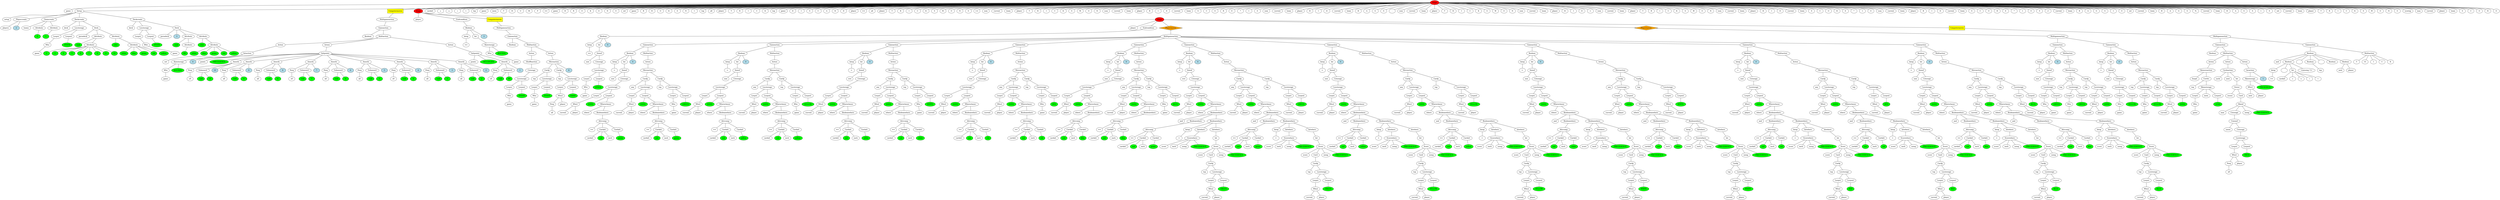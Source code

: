 graph tree{NODE0 [label="Stage" style=filled fillcolor="red"]
NODE0_1 [label="game"]
NODE0 -- NODE0_1
NODE0_2 [label="Setup" ]
NODE0_2_1 [label="setup"]
NODE0_2 -- NODE0_2_1
NODE0_2_2 [label="Playercreate" ]
NODE0_2_2_2 [label="players"]
NODE0_2_2 -- NODE0_2_2_2
NODE0_2_2_3 [label="2" style=filled fillcolor="lightblue"]
NODE0_2_2 -- NODE0_2_2_3
NODE0_2 -- NODE0_2_2
NODE0_2_4 [label="Teamcreate" ]
NODE0_2_4_1 [label="teams"]
NODE0_2_4 -- NODE0_2_4_1
NODE0_2_4_2 [label="Attribute" ]
NODE0_2_4_2_1 [fillcolor="green" style=filled label="0"]
NODE0_2_4_2 -- NODE0_2_4_2_1
NODE0_2_4 -- NODE0_2_4_2
NODE0_2_4_3 [label="Attribute" ]
NODE0_2_4_3_1 [fillcolor="green" style=filled label="1"]
NODE0_2_4_3 -- NODE0_2_4_3_1
NODE0_2_4 -- NODE0_2_4_3
NODE0_2 -- NODE0_2_4
NODE0_2_6 [label="Deckcreate" ]
NODE0_2_6_2 [label="deck"]
NODE0_2_6 -- NODE0_2_6_2
NODE0_2_6_3 [label="Locstorage" ]
NODE0_2_6_3_1 [label="Locpre" ]
NODE0_2_6_3_1_0 [label="Who" ]
NODE0_2_6_3_1_0_0 [label="game"]
NODE0_2_6_3_1_0 -- NODE0_2_6_3_1_0_0
NODE0_2_6_3_1 -- NODE0_2_6_3_1_0
NODE0_2_6_3 -- NODE0_2_6_3_1
NODE0_2_6_3_3 [label="Locpost" ]
NODE0_2_6_3_3_0 [fillcolor="green" style=filled label="STOCK"]
NODE0_2_6_3_3 -- NODE0_2_6_3_3_0
NODE0_2_6_3 -- NODE0_2_6_3_3
NODE0_2_6 -- NODE0_2_6_3
NODE0_2_6_4 [label="Deck" ]
NODE0_2_6_4_1 [label="permdeck"]
NODE0_2_6_4 -- NODE0_2_6_4_1
NODE0_2_6_4_2 [label="Attribute" ]
NODE0_2_6_4_2_1 [fillcolor="green" style=filled label="rank"]
NODE0_2_6_4_2 -- NODE0_2_6_4_2_1
NODE0_2_6_4_2_2 [label="Attribute" ]
NODE0_2_6_4_2_2_1 [fillcolor="green" style=filled label="2"]
NODE0_2_6_4_2_2 -- NODE0_2_6_4_2_2_1
NODE0_2_6_4_2_2_3 [fillcolor="green" style=filled label="3"]
NODE0_2_6_4_2_2 -- NODE0_2_6_4_2_2_3
NODE0_2_6_4_2_2_5 [fillcolor="green" style=filled label="4"]
NODE0_2_6_4_2_2 -- NODE0_2_6_4_2_2_5
NODE0_2_6_4_2_2_7 [fillcolor="green" style=filled label="5"]
NODE0_2_6_4_2_2 -- NODE0_2_6_4_2_2_7
NODE0_2_6_4_2_2_9 [fillcolor="green" style=filled label="6"]
NODE0_2_6_4_2_2 -- NODE0_2_6_4_2_2_9
NODE0_2_6_4_2_2_11 [fillcolor="green" style=filled label="7"]
NODE0_2_6_4_2_2 -- NODE0_2_6_4_2_2_11
NODE0_2_6_4_2_2_13 [fillcolor="green" style=filled label="8"]
NODE0_2_6_4_2_2 -- NODE0_2_6_4_2_2_13
NODE0_2_6_4_2_2_15 [fillcolor="green" style=filled label="9"]
NODE0_2_6_4_2_2 -- NODE0_2_6_4_2_2_15
NODE0_2_6_4_2_2_17 [fillcolor="green" style=filled label="10"]
NODE0_2_6_4_2_2 -- NODE0_2_6_4_2_2_17
NODE0_2_6_4_2 -- NODE0_2_6_4_2_2
NODE0_2_6_4 -- NODE0_2_6_4_2
NODE0_2_6_4_3 [label="Attribute" ]
NODE0_2_6_4_3_1 [fillcolor="green" style=filled label="color"]
NODE0_2_6_4_3 -- NODE0_2_6_4_3_1
NODE0_2_6_4_3_2 [label="Attribute" ]
NODE0_2_6_4_3_2_1 [fillcolor="green" style=filled label="white"]
NODE0_2_6_4_3_2 -- NODE0_2_6_4_3_2_1
NODE0_2_6_4_3_2_3 [fillcolor="green" style=filled label="blue"]
NODE0_2_6_4_3_2 -- NODE0_2_6_4_3_2_3
NODE0_2_6_4_3_2_5 [fillcolor="green" style=filled label="green"]
NODE0_2_6_4_3_2 -- NODE0_2_6_4_3_2_5
NODE0_2_6_4_3_2_7 [fillcolor="green" style=filled label="red"]
NODE0_2_6_4_3_2 -- NODE0_2_6_4_3_2_7
NODE0_2_6_4_3_2_9 [fillcolor="green" style=filled label="yellow"]
NODE0_2_6_4_3_2 -- NODE0_2_6_4_3_2_9
NODE0_2_6_4_3 -- NODE0_2_6_4_3_2
NODE0_2_6_4 -- NODE0_2_6_4_3
NODE0_2_6 -- NODE0_2_6_4
NODE0_2 -- NODE0_2_6
NODE0_2_7 [label="Deckcreate" ]
NODE0_2_7_2 [label="deck"]
NODE0_2_7 -- NODE0_2_7_2
NODE0_2_7_3 [label="Locstorage" ]
NODE0_2_7_3_1 [label="Locpre" ]
NODE0_2_7_3_1_0 [label="Who" ]
NODE0_2_7_3_1_0_0 [label="game"]
NODE0_2_7_3_1_0 -- NODE0_2_7_3_1_0_0
NODE0_2_7_3_1 -- NODE0_2_7_3_1_0
NODE0_2_7_3 -- NODE0_2_7_3_1
NODE0_2_7_3_3 [label="Locpost" ]
NODE0_2_7_3_3_0 [fillcolor="green" style=filled label="STOCK"]
NODE0_2_7_3_3 -- NODE0_2_7_3_3_0
NODE0_2_7_3 -- NODE0_2_7_3_3
NODE0_2_7 -- NODE0_2_7_3
NODE0_2_7_4 [label="Deck" ]
NODE0_2_7_4_1 [label="permdeck"]
NODE0_2_7_4 -- NODE0_2_7_4_1
NODE0_2_7_4_2 [label="3" style=filled fillcolor="lightblue"]
NODE0_2_7_4 -- NODE0_2_7_4_2
NODE0_2_7_4_3 [label="Attribute" ]
NODE0_2_7_4_3_1 [fillcolor="green" style=filled label="rank"]
NODE0_2_7_4_3 -- NODE0_2_7_4_3_1
NODE0_2_7_4_3_2 [label="Attribute" ]
NODE0_2_7_4_3_2_1 [fillcolor="green" style=filled label="HS"]
NODE0_2_7_4_3_2 -- NODE0_2_7_4_3_2_1
NODE0_2_7_4_3 -- NODE0_2_7_4_3_2
NODE0_2_7_4 -- NODE0_2_7_4_3
NODE0_2_7_4_4 [label="Attribute" ]
NODE0_2_7_4_4_1 [fillcolor="green" style=filled label="color"]
NODE0_2_7_4_4 -- NODE0_2_7_4_4_1
NODE0_2_7_4_4_2 [label="Attribute" ]
NODE0_2_7_4_4_2_1 [fillcolor="green" style=filled label="white"]
NODE0_2_7_4_4_2 -- NODE0_2_7_4_4_2_1
NODE0_2_7_4_4_2_3 [fillcolor="green" style=filled label="blue"]
NODE0_2_7_4_4_2 -- NODE0_2_7_4_4_2_3
NODE0_2_7_4_4_2_5 [fillcolor="green" style=filled label="green"]
NODE0_2_7_4_4_2 -- NODE0_2_7_4_4_2_5
NODE0_2_7_4_4_2_7 [fillcolor="green" style=filled label="red"]
NODE0_2_7_4_4_2 -- NODE0_2_7_4_4_2_7
NODE0_2_7_4_4_2_9 [fillcolor="green" style=filled label="yellow"]
NODE0_2_7_4_4_2 -- NODE0_2_7_4_4_2_9
NODE0_2_7_4_4 -- NODE0_2_7_4_4_2
NODE0_2_7_4 -- NODE0_2_7_4_4
NODE0_2_7 -- NODE0_2_7_4
NODE0_2 -- NODE0_2_7
NODE0 -- NODE0_2
NODE0_3 [label="Computermoves"  style=filled shape=box fillcolor="yellow"]
NODE0_3_2 [label="Multigameaction" ]
NODE0_3_2_0 [label="Gameaction" ]
NODE0_3_2_0_1 [label="Boolean" ]
NODE0_3_2_0 -- NODE0_3_2_0_1
NODE0_3_2_0_2 [label="Multiaction" ]
NODE0_3_2_0_2_0 [label="Action" ]
NODE0_3_2_0_2_0_1 [label="Setaction" ]
NODE0_3_2_0_2_0_1_0 [label="set"]
NODE0_3_2_0_2_0_1 -- NODE0_3_2_0_2_0_1_0
NODE0_3_2_0_2_0_1_1 [label="Rawstorage" ]
NODE0_3_2_0_2_0_1_1_1 [label="Who" ]
NODE0_3_2_0_2_0_1_1_1_0 [label="game"]
NODE0_3_2_0_2_0_1_1_1 -- NODE0_3_2_0_2_0_1_1_1_0
NODE0_3_2_0_2_0_1_1 -- NODE0_3_2_0_2_0_1_1_1
NODE0_3_2_0_2_0_1_1_3 [fillcolor="green" style=filled label="ROUNDS"]
NODE0_3_2_0_2_0_1_1 -- NODE0_3_2_0_2_0_1_1_3
NODE0_3_2_0_2_0_1 -- NODE0_3_2_0_2_0_1_1
NODE0_3_2_0_2_0_1_2 [label="0" style=filled fillcolor="lightblue"]
NODE0_3_2_0_2_0_1 -- NODE0_3_2_0_2_0_1_2
NODE0_3_2_0_2_0 -- NODE0_3_2_0_2_0_1
NODE0_3_2_0_2 -- NODE0_3_2_0_2_0
NODE0_3_2_0_2_1 [label="Action" ]
NODE0_3_2_0_2_1_1 [label="Initpoints" ]
NODE0_3_2_0_2_1_1_1 [label="points"]
NODE0_3_2_0_2_1_1 -- NODE0_3_2_0_2_1_1_1
NODE0_3_2_0_2_1_1_2 [fillcolor="green" style=filled label="PRECEDENCE"]
NODE0_3_2_0_2_1_1 -- NODE0_3_2_0_2_1_1_2
NODE0_3_2_0_2_1_1_4 [label="Awards" ]
NODE0_3_2_0_2_1_1_4_1 [label="Posq" ]
NODE0_3_2_0_2_1_1_4_1_0 [label="all"]
NODE0_3_2_0_2_1_1_4_1 -- NODE0_3_2_0_2_1_1_4_1_0
NODE0_3_2_0_2_1_1_4 -- NODE0_3_2_0_2_1_1_4_1
NODE0_3_2_0_2_1_1_4_2 [label="Subaward" ]
NODE0_3_2_0_2_1_1_4_2_1 [fillcolor="green" style=filled label="rank"]
NODE0_3_2_0_2_1_1_4_2 -- NODE0_3_2_0_2_1_1_4_2_1
NODE0_3_2_0_2_1_1_4_2_3 [fillcolor="green" style=filled label="10"]
NODE0_3_2_0_2_1_1_4_2 -- NODE0_3_2_0_2_1_1_4_2_3
NODE0_3_2_0_2_1_1_4 -- NODE0_3_2_0_2_1_1_4_2
NODE0_3_2_0_2_1_1_4_3 [label="10" style=filled fillcolor="lightblue"]
NODE0_3_2_0_2_1_1_4 -- NODE0_3_2_0_2_1_1_4_3
NODE0_3_2_0_2_1_1 -- NODE0_3_2_0_2_1_1_4
NODE0_3_2_0_2_1_1_5 [label="Awards" ]
NODE0_3_2_0_2_1_1_5_1 [label="Posq" ]
NODE0_3_2_0_2_1_1_5_1_0 [label="all"]
NODE0_3_2_0_2_1_1_5_1 -- NODE0_3_2_0_2_1_1_5_1_0
NODE0_3_2_0_2_1_1_5 -- NODE0_3_2_0_2_1_1_5_1
NODE0_3_2_0_2_1_1_5_2 [label="Subaward" ]
NODE0_3_2_0_2_1_1_5_2_1 [fillcolor="green" style=filled label="rank"]
NODE0_3_2_0_2_1_1_5_2 -- NODE0_3_2_0_2_1_1_5_2_1
NODE0_3_2_0_2_1_1_5_2_3 [fillcolor="green" style=filled label="9"]
NODE0_3_2_0_2_1_1_5_2 -- NODE0_3_2_0_2_1_1_5_2_3
NODE0_3_2_0_2_1_1_5 -- NODE0_3_2_0_2_1_1_5_2
NODE0_3_2_0_2_1_1_5_3 [label="9" style=filled fillcolor="lightblue"]
NODE0_3_2_0_2_1_1_5 -- NODE0_3_2_0_2_1_1_5_3
NODE0_3_2_0_2_1_1 -- NODE0_3_2_0_2_1_1_5
NODE0_3_2_0_2_1_1_6 [label="Awards" ]
NODE0_3_2_0_2_1_1_6_1 [label="Posq" ]
NODE0_3_2_0_2_1_1_6_1_0 [label="all"]
NODE0_3_2_0_2_1_1_6_1 -- NODE0_3_2_0_2_1_1_6_1_0
NODE0_3_2_0_2_1_1_6 -- NODE0_3_2_0_2_1_1_6_1
NODE0_3_2_0_2_1_1_6_2 [label="Subaward" ]
NODE0_3_2_0_2_1_1_6_2_1 [fillcolor="green" style=filled label="rank"]
NODE0_3_2_0_2_1_1_6_2 -- NODE0_3_2_0_2_1_1_6_2_1
NODE0_3_2_0_2_1_1_6_2_3 [fillcolor="green" style=filled label="8"]
NODE0_3_2_0_2_1_1_6_2 -- NODE0_3_2_0_2_1_1_6_2_3
NODE0_3_2_0_2_1_1_6 -- NODE0_3_2_0_2_1_1_6_2
NODE0_3_2_0_2_1_1_6_3 [label="8" style=filled fillcolor="lightblue"]
NODE0_3_2_0_2_1_1_6 -- NODE0_3_2_0_2_1_1_6_3
NODE0_3_2_0_2_1_1 -- NODE0_3_2_0_2_1_1_6
NODE0_3_2_0_2_1_1_7 [label="Awards" ]
NODE0_3_2_0_2_1_1_7_1 [label="Posq" ]
NODE0_3_2_0_2_1_1_7_1_0 [label="all"]
NODE0_3_2_0_2_1_1_7_1 -- NODE0_3_2_0_2_1_1_7_1_0
NODE0_3_2_0_2_1_1_7 -- NODE0_3_2_0_2_1_1_7_1
NODE0_3_2_0_2_1_1_7_2 [label="Subaward" ]
NODE0_3_2_0_2_1_1_7_2_1 [fillcolor="green" style=filled label="rank"]
NODE0_3_2_0_2_1_1_7_2 -- NODE0_3_2_0_2_1_1_7_2_1
NODE0_3_2_0_2_1_1_7_2_3 [fillcolor="green" style=filled label="7"]
NODE0_3_2_0_2_1_1_7_2 -- NODE0_3_2_0_2_1_1_7_2_3
NODE0_3_2_0_2_1_1_7 -- NODE0_3_2_0_2_1_1_7_2
NODE0_3_2_0_2_1_1_7_3 [label="7" style=filled fillcolor="lightblue"]
NODE0_3_2_0_2_1_1_7 -- NODE0_3_2_0_2_1_1_7_3
NODE0_3_2_0_2_1_1 -- NODE0_3_2_0_2_1_1_7
NODE0_3_2_0_2_1_1_8 [label="Awards" ]
NODE0_3_2_0_2_1_1_8_1 [label="Posq" ]
NODE0_3_2_0_2_1_1_8_1_0 [label="all"]
NODE0_3_2_0_2_1_1_8_1 -- NODE0_3_2_0_2_1_1_8_1_0
NODE0_3_2_0_2_1_1_8 -- NODE0_3_2_0_2_1_1_8_1
NODE0_3_2_0_2_1_1_8_2 [label="Subaward" ]
NODE0_3_2_0_2_1_1_8_2_1 [fillcolor="green" style=filled label="rank"]
NODE0_3_2_0_2_1_1_8_2 -- NODE0_3_2_0_2_1_1_8_2_1
NODE0_3_2_0_2_1_1_8_2_3 [fillcolor="green" style=filled label="6"]
NODE0_3_2_0_2_1_1_8_2 -- NODE0_3_2_0_2_1_1_8_2_3
NODE0_3_2_0_2_1_1_8 -- NODE0_3_2_0_2_1_1_8_2
NODE0_3_2_0_2_1_1_8_3 [label="6" style=filled fillcolor="lightblue"]
NODE0_3_2_0_2_1_1_8 -- NODE0_3_2_0_2_1_1_8_3
NODE0_3_2_0_2_1_1 -- NODE0_3_2_0_2_1_1_8
NODE0_3_2_0_2_1_1_9 [label="Awards" ]
NODE0_3_2_0_2_1_1_9_1 [label="Posq" ]
NODE0_3_2_0_2_1_1_9_1_0 [label="all"]
NODE0_3_2_0_2_1_1_9_1 -- NODE0_3_2_0_2_1_1_9_1_0
NODE0_3_2_0_2_1_1_9 -- NODE0_3_2_0_2_1_1_9_1
NODE0_3_2_0_2_1_1_9_2 [label="Subaward" ]
NODE0_3_2_0_2_1_1_9_2_1 [fillcolor="green" style=filled label="rank"]
NODE0_3_2_0_2_1_1_9_2 -- NODE0_3_2_0_2_1_1_9_2_1
NODE0_3_2_0_2_1_1_9_2_3 [fillcolor="green" style=filled label="5"]
NODE0_3_2_0_2_1_1_9_2 -- NODE0_3_2_0_2_1_1_9_2_3
NODE0_3_2_0_2_1_1_9 -- NODE0_3_2_0_2_1_1_9_2
NODE0_3_2_0_2_1_1_9_3 [label="5" style=filled fillcolor="lightblue"]
NODE0_3_2_0_2_1_1_9 -- NODE0_3_2_0_2_1_1_9_3
NODE0_3_2_0_2_1_1 -- NODE0_3_2_0_2_1_1_9
NODE0_3_2_0_2_1_1_10 [label="Awards" ]
NODE0_3_2_0_2_1_1_10_1 [label="Posq" ]
NODE0_3_2_0_2_1_1_10_1_0 [label="all"]
NODE0_3_2_0_2_1_1_10_1 -- NODE0_3_2_0_2_1_1_10_1_0
NODE0_3_2_0_2_1_1_10 -- NODE0_3_2_0_2_1_1_10_1
NODE0_3_2_0_2_1_1_10_2 [label="Subaward" ]
NODE0_3_2_0_2_1_1_10_2_1 [fillcolor="green" style=filled label="rank"]
NODE0_3_2_0_2_1_1_10_2 -- NODE0_3_2_0_2_1_1_10_2_1
NODE0_3_2_0_2_1_1_10_2_3 [fillcolor="green" style=filled label="4"]
NODE0_3_2_0_2_1_1_10_2 -- NODE0_3_2_0_2_1_1_10_2_3
NODE0_3_2_0_2_1_1_10 -- NODE0_3_2_0_2_1_1_10_2
NODE0_3_2_0_2_1_1_10_3 [label="4" style=filled fillcolor="lightblue"]
NODE0_3_2_0_2_1_1_10 -- NODE0_3_2_0_2_1_1_10_3
NODE0_3_2_0_2_1_1 -- NODE0_3_2_0_2_1_1_10
NODE0_3_2_0_2_1_1_11 [label="Awards" ]
NODE0_3_2_0_2_1_1_11_1 [label="Posq" ]
NODE0_3_2_0_2_1_1_11_1_0 [label="all"]
NODE0_3_2_0_2_1_1_11_1 -- NODE0_3_2_0_2_1_1_11_1_0
NODE0_3_2_0_2_1_1_11 -- NODE0_3_2_0_2_1_1_11_1
NODE0_3_2_0_2_1_1_11_2 [label="Subaward" ]
NODE0_3_2_0_2_1_1_11_2_1 [fillcolor="green" style=filled label="rank"]
NODE0_3_2_0_2_1_1_11_2 -- NODE0_3_2_0_2_1_1_11_2_1
NODE0_3_2_0_2_1_1_11_2_3 [fillcolor="green" style=filled label="3"]
NODE0_3_2_0_2_1_1_11_2 -- NODE0_3_2_0_2_1_1_11_2_3
NODE0_3_2_0_2_1_1_11 -- NODE0_3_2_0_2_1_1_11_2
NODE0_3_2_0_2_1_1_11_3 [label="3" style=filled fillcolor="lightblue"]
NODE0_3_2_0_2_1_1_11 -- NODE0_3_2_0_2_1_1_11_3
NODE0_3_2_0_2_1_1 -- NODE0_3_2_0_2_1_1_11
NODE0_3_2_0_2_1_1_12 [label="Awards" ]
NODE0_3_2_0_2_1_1_12_1 [label="Posq" ]
NODE0_3_2_0_2_1_1_12_1_0 [label="all"]
NODE0_3_2_0_2_1_1_12_1 -- NODE0_3_2_0_2_1_1_12_1_0
NODE0_3_2_0_2_1_1_12 -- NODE0_3_2_0_2_1_1_12_1
NODE0_3_2_0_2_1_1_12_2 [label="Subaward" ]
NODE0_3_2_0_2_1_1_12_2_1 [fillcolor="green" style=filled label="rank"]
NODE0_3_2_0_2_1_1_12_2 -- NODE0_3_2_0_2_1_1_12_2_1
NODE0_3_2_0_2_1_1_12_2_3 [fillcolor="green" style=filled label="2"]
NODE0_3_2_0_2_1_1_12_2 -- NODE0_3_2_0_2_1_1_12_2_3
NODE0_3_2_0_2_1_1_12 -- NODE0_3_2_0_2_1_1_12_2
NODE0_3_2_0_2_1_1_12_3 [label="2" style=filled fillcolor="lightblue"]
NODE0_3_2_0_2_1_1_12 -- NODE0_3_2_0_2_1_1_12_3
NODE0_3_2_0_2_1_1 -- NODE0_3_2_0_2_1_1_12
NODE0_3_2_0_2_1 -- NODE0_3_2_0_2_1_1
NODE0_3_2_0_2 -- NODE0_3_2_0_2_1
NODE0_3_2_0_2_2 [label="Action" ]
NODE0_3_2_0_2_2_1 [label="Initpoints" ]
NODE0_3_2_0_2_2_1_1 [label="points"]
NODE0_3_2_0_2_2_1 -- NODE0_3_2_0_2_2_1_1
NODE0_3_2_0_2_2_1_2 [fillcolor="green" style=filled label="MULTIPLIER"]
NODE0_3_2_0_2_2_1 -- NODE0_3_2_0_2_2_1_2
NODE0_3_2_0_2_2_1_4 [label="Awards" ]
NODE0_3_2_0_2_2_1_4_1 [label="Posq" ]
NODE0_3_2_0_2_2_1_4_1_0 [label="all"]
NODE0_3_2_0_2_2_1_4_1 -- NODE0_3_2_0_2_2_1_4_1_0
NODE0_3_2_0_2_2_1_4 -- NODE0_3_2_0_2_2_1_4_1
NODE0_3_2_0_2_2_1_4_2 [label="Subaward" ]
NODE0_3_2_0_2_2_1_4_2_1 [fillcolor="green" style=filled label="rank"]
NODE0_3_2_0_2_2_1_4_2 -- NODE0_3_2_0_2_2_1_4_2_1
NODE0_3_2_0_2_2_1_4_2_3 [fillcolor="green" style=filled label="HS"]
NODE0_3_2_0_2_2_1_4_2 -- NODE0_3_2_0_2_2_1_4_2_3
NODE0_3_2_0_2_2_1_4 -- NODE0_3_2_0_2_2_1_4_2
NODE0_3_2_0_2_2_1_4_3 [label="1" style=filled fillcolor="lightblue"]
NODE0_3_2_0_2_2_1_4 -- NODE0_3_2_0_2_2_1_4_3
NODE0_3_2_0_2_2_1 -- NODE0_3_2_0_2_2_1_4
NODE0_3_2_0_2_2 -- NODE0_3_2_0_2_2_1
NODE0_3_2_0_2 -- NODE0_3_2_0_2_2
NODE0_3_2_0 -- NODE0_3_2_0_2
NODE0_3_2 -- NODE0_3_2_0
NODE0_3 -- NODE0_3_2
NODE0 -- NODE0_3
NODE0_4 [label="Stage"  style=filled fillcolor="red"]
NODE0_4_2 [label="player"]
NODE0_4 -- NODE0_4_2
NODE0_4_3 [label="Endcondition" ]
NODE0_4_3_2 [label="Boolean" ]
NODE0_4_3_2_1 [label="Intop" ]
NODE0_4_3_2_1_0 [label="=="]
NODE0_4_3_2_1 -- NODE0_4_3_2_1_0
NODE0_4_3_2 -- NODE0_4_3_2_1
NODE0_4_3_2_2 [label="Int" ]
NODE0_4_3_2_2_0 [label="Rawstorage" ]
NODE0_4_3_2_2_0_1 [label="Who" ]
NODE0_4_3_2_2_0_1_0 [label="game"]
NODE0_4_3_2_2_0_1 -- NODE0_4_3_2_2_0_1_0
NODE0_4_3_2_2_0 -- NODE0_4_3_2_2_0_1
NODE0_4_3_2_2_0_3 [fillcolor="green" style=filled label="ROUNDS"]
NODE0_4_3_2_2_0 -- NODE0_4_3_2_2_0_3
NODE0_4_3_2_2 -- NODE0_4_3_2_2_0
NODE0_4_3_2 -- NODE0_4_3_2_2
NODE0_4_3_2_3 [label="3" style=filled fillcolor="lightblue"]
NODE0_4_3_2 -- NODE0_4_3_2_3
NODE0_4_3 -- NODE0_4_3_2
NODE0_4 -- NODE0_4_3
NODE0_4_4 [label="Computermoves"  style=filled shape=box fillcolor="yellow"]
NODE0_4_4_2 [label="Multigameaction" ]
NODE0_4_4_2_0 [label="Gameaction" ]
NODE0_4_4_2_0_1 [label="Boolean" ]
NODE0_4_4_2_0 -- NODE0_4_4_2_0_1
NODE0_4_4_2_0_2 [label="Multiaction" ]
NODE0_4_4_2_0_2_0 [label="Action" ]
NODE0_4_4_2_0_2_0_1 [label="Shuffleaction" ]
NODE0_4_4_2_0_2_0_1_1 [label="Cstorage" ]
NODE0_4_4_2_0_2_0_1_1_0 [label="Locstorage" ]
NODE0_4_4_2_0_2_0_1_1_0_1 [label="Locpre" ]
NODE0_4_4_2_0_2_0_1_1_0_1_0 [label="Who" ]
NODE0_4_4_2_0_2_0_1_1_0_1_0_0 [label="game"]
NODE0_4_4_2_0_2_0_1_1_0_1_0 -- NODE0_4_4_2_0_2_0_1_1_0_1_0_0
NODE0_4_4_2_0_2_0_1_1_0_1 -- NODE0_4_4_2_0_2_0_1_1_0_1_0
NODE0_4_4_2_0_2_0_1_1_0 -- NODE0_4_4_2_0_2_0_1_1_0_1
NODE0_4_4_2_0_2_0_1_1_0_3 [label="Locpost" ]
NODE0_4_4_2_0_2_0_1_1_0_3_0 [fillcolor="green" style=filled label="STOCK"]
NODE0_4_4_2_0_2_0_1_1_0_3 -- NODE0_4_4_2_0_2_0_1_1_0_3_0
NODE0_4_4_2_0_2_0_1_1_0 -- NODE0_4_4_2_0_2_0_1_1_0_3
NODE0_4_4_2_0_2_0_1_1 -- NODE0_4_4_2_0_2_0_1_1_0
NODE0_4_4_2_0_2_0_1 -- NODE0_4_4_2_0_2_0_1_1
NODE0_4_4_2_0_2_0 -- NODE0_4_4_2_0_2_0_1
NODE0_4_4_2_0_2 -- NODE0_4_4_2_0_2_0
NODE0_4_4_2_0_2_1 [label="Action" ]
NODE0_4_4_2_0_2_1_1 [label="Moveaction" ]
NODE0_4_4_2_0_2_1_1_1 [label="Cardp" ]
NODE0_4_4_2_0_2_1_1_1_1 [label="top"]
NODE0_4_4_2_0_2_1_1_1 -- NODE0_4_4_2_0_2_1_1_1_1
NODE0_4_4_2_0_2_1_1_1_2 [label="Locstorage" ]
NODE0_4_4_2_0_2_1_1_1_2_1 [label="Locpre" ]
NODE0_4_4_2_0_2_1_1_1_2_1_0 [label="Who" ]
NODE0_4_4_2_0_2_1_1_1_2_1_0_0 [label="game"]
NODE0_4_4_2_0_2_1_1_1_2_1_0 -- NODE0_4_4_2_0_2_1_1_1_2_1_0_0
NODE0_4_4_2_0_2_1_1_1_2_1 -- NODE0_4_4_2_0_2_1_1_1_2_1_0
NODE0_4_4_2_0_2_1_1_1_2 -- NODE0_4_4_2_0_2_1_1_1_2_1
NODE0_4_4_2_0_2_1_1_1_2_3 [label="Locpost" ]
NODE0_4_4_2_0_2_1_1_1_2_3_0 [fillcolor="green" style=filled label="STOCK"]
NODE0_4_4_2_0_2_1_1_1_2_3 -- NODE0_4_4_2_0_2_1_1_1_2_3_0
NODE0_4_4_2_0_2_1_1_1_2 -- NODE0_4_4_2_0_2_1_1_1_2_3
NODE0_4_4_2_0_2_1_1_1 -- NODE0_4_4_2_0_2_1_1_1_2
NODE0_4_4_2_0_2_1_1 -- NODE0_4_4_2_0_2_1_1_1
NODE0_4_4_2_0_2_1_1_2 [label="Cardp" ]
NODE0_4_4_2_0_2_1_1_2_1 [label="top"]
NODE0_4_4_2_0_2_1_1_2 -- NODE0_4_4_2_0_2_1_1_2_1
NODE0_4_4_2_0_2_1_1_2_2 [label="Locstorage" ]
NODE0_4_4_2_0_2_1_1_2_2_1 [label="Locpre" ]
NODE0_4_4_2_0_2_1_1_2_2_1_0 [label="Who2" ]
NODE0_4_4_2_0_2_1_1_2_2_1_0_1 [label="Posq" ]
NODE0_4_4_2_0_2_1_1_2_2_1_0_1_0 [label="all"]
NODE0_4_4_2_0_2_1_1_2_2_1_0_1 -- NODE0_4_4_2_0_2_1_1_2_2_1_0_1_0
NODE0_4_4_2_0_2_1_1_2_2_1_0 -- NODE0_4_4_2_0_2_1_1_2_2_1_0_1
NODE0_4_4_2_0_2_1_1_2_2_1_0_2 [label="player"]
NODE0_4_4_2_0_2_1_1_2_2_1_0 -- NODE0_4_4_2_0_2_1_1_2_2_1_0_2
NODE0_4_4_2_0_2_1_1_2_2_1 -- NODE0_4_4_2_0_2_1_1_2_2_1_0
NODE0_4_4_2_0_2_1_1_2_2 -- NODE0_4_4_2_0_2_1_1_2_2_1
NODE0_4_4_2_0_2_1_1_2_2_3 [label="Locpost" ]
NODE0_4_4_2_0_2_1_1_2_2_3_0 [fillcolor="green" style=filled label="HAND"]
NODE0_4_4_2_0_2_1_1_2_2_3 -- NODE0_4_4_2_0_2_1_1_2_2_3_0
NODE0_4_4_2_0_2_1_1_2_2 -- NODE0_4_4_2_0_2_1_1_2_2_3
NODE0_4_4_2_0_2_1_1_2 -- NODE0_4_4_2_0_2_1_1_2_2
NODE0_4_4_2_0_2_1_1 -- NODE0_4_4_2_0_2_1_1_2
NODE0_4_4_2_0_2_1_1_3 [label="8" style=filled fillcolor="lightblue"]
NODE0_4_4_2_0_2_1_1 -- NODE0_4_4_2_0_2_1_1_3
NODE0_4_4_2_0_2_1 -- NODE0_4_4_2_0_2_1_1
NODE0_4_4_2_0_2 -- NODE0_4_4_2_0_2_1
NODE0_4_4_2_0 -- NODE0_4_4_2_0_2
NODE0_4_4_2 -- NODE0_4_4_2_0
NODE0_4_4 -- NODE0_4_4_2
NODE0_4 -- NODE0_4_4
NODE0_4_5 [label="Stage"  style=filled fillcolor="red"]
NODE0_4_5_2 [label="player"]
NODE0_4_5 -- NODE0_4_5_2
NODE0_4_5_3 [label="Endcondition" ]
NODE0_4_5_3_2 [label="Boolean" ]
NODE0_4_5_3_2_1 [label="Intop" ]
NODE0_4_5_3_2_1_0 [label="=="]
NODE0_4_5_3_2_1 -- NODE0_4_5_3_2_1_0
NODE0_4_5_3_2 -- NODE0_4_5_3_2_1
NODE0_4_5_3_2_2 [label="Int" ]
NODE0_4_5_3_2_2_0 [label="Sizeof" ]
NODE0_4_5_3_2_2_0_1 [label="size"]
NODE0_4_5_3_2_2_0 -- NODE0_4_5_3_2_2_0_1
NODE0_4_5_3_2_2_0_2 [label="Cstorage" ]
NODE0_4_5_3_2_2_0_2_0 [label="Locstorage" ]
NODE0_4_5_3_2_2_0_2_0_1 [label="Locpre" ]
NODE0_4_5_3_2_2_0_2_0_1_0 [label="Who" ]
NODE0_4_5_3_2_2_0_2_0_1_0_0 [label="game"]
NODE0_4_5_3_2_2_0_2_0_1_0 -- NODE0_4_5_3_2_2_0_2_0_1_0_0
NODE0_4_5_3_2_2_0_2_0_1 -- NODE0_4_5_3_2_2_0_2_0_1_0
NODE0_4_5_3_2_2_0_2_0 -- NODE0_4_5_3_2_2_0_2_0_1
NODE0_4_5_3_2_2_0_2_0_3 [label="Locpost" ]
NODE0_4_5_3_2_2_0_2_0_3_0 [fillcolor="green" style=filled label="STOCK"]
NODE0_4_5_3_2_2_0_2_0_3 -- NODE0_4_5_3_2_2_0_2_0_3_0
NODE0_4_5_3_2_2_0_2_0 -- NODE0_4_5_3_2_2_0_2_0_3
NODE0_4_5_3_2_2_0_2 -- NODE0_4_5_3_2_2_0_2_0
NODE0_4_5_3_2_2_0 -- NODE0_4_5_3_2_2_0_2
NODE0_4_5_3_2_2 -- NODE0_4_5_3_2_2_0
NODE0_4_5_3_2 -- NODE0_4_5_3_2_2
NODE0_4_5_3_2_3 [label="0" style=filled fillcolor="lightblue"]
NODE0_4_5_3_2 -- NODE0_4_5_3_2_3
NODE0_4_5_3 -- NODE0_4_5_3_2
NODE0_4_5 -- NODE0_4_5_3
NODE0_4_5_4 [label="Playermoves"  style=filled shape=diamond fillcolor="orange"]
NODE0_4_5_4_2 [label="Multigameaction" ]
NODE0_4_5_4_2_0 [label="Gameaction" ]
NODE0_4_5_4_2_0_1 [label="Boolean" ]
NODE0_4_5_4_2_0_1_1 [label="Intop" ]
NODE0_4_5_4_2_0_1_1_0 [label=">"]
NODE0_4_5_4_2_0_1_1 -- NODE0_4_5_4_2_0_1_1_0
NODE0_4_5_4_2_0_1 -- NODE0_4_5_4_2_0_1_1
NODE0_4_5_4_2_0_1_2 [label="Int" ]
NODE0_4_5_4_2_0_1_2_0 [label="Sizeof" ]
NODE0_4_5_4_2_0_1_2_0_1 [label="size"]
NODE0_4_5_4_2_0_1_2_0 -- NODE0_4_5_4_2_0_1_2_0_1
NODE0_4_5_4_2_0_1_2_0_2 [label="Cstorage" ]
NODE0_4_5_4_2_0_1_2_0_2_0 [label="Locstorage" ]
NODE0_4_5_4_2_0_1_2_0_2_0_1 [label="Locpre" ]
NODE0_4_5_4_2_0_1_2_0_2_0_1_0 [label="Who2" ]
NODE0_4_5_4_2_0_1_2_0_2_0_1_0_1 [label="current"]
NODE0_4_5_4_2_0_1_2_0_2_0_1_0 -- NODE0_4_5_4_2_0_1_2_0_2_0_1_0_1
NODE0_4_5_4_2_0_1_2_0_2_0_1_0_2 [label="player"]
NODE0_4_5_4_2_0_1_2_0_2_0_1_0 -- NODE0_4_5_4_2_0_1_2_0_2_0_1_0_2
NODE0_4_5_4_2_0_1_2_0_2_0_1 -- NODE0_4_5_4_2_0_1_2_0_2_0_1_0
NODE0_4_5_4_2_0_1_2_0_2_0 -- NODE0_4_5_4_2_0_1_2_0_2_0_1
NODE0_4_5_4_2_0_1_2_0_2_0_3 [label="Locpost" ]
NODE0_4_5_4_2_0_1_2_0_2_0_3_0 [fillcolor="green" style=filled label="HAND"]
NODE0_4_5_4_2_0_1_2_0_2_0_3 -- NODE0_4_5_4_2_0_1_2_0_2_0_3_0
NODE0_4_5_4_2_0_1_2_0_2_0_3_1 [label="Whereclause" ]
NODE0_4_5_4_2_0_1_2_0_2_0_3_1_0 [label="where"]
NODE0_4_5_4_2_0_1_2_0_2_0_3_1 -- NODE0_4_5_4_2_0_1_2_0_2_0_3_1_0
NODE0_4_5_4_2_0_1_2_0_2_0_3_1_1 [label="Booleanwhere" ]
NODE0_4_5_4_2_0_1_2_0_2_0_3_1_1_1 [label="Attrcomp" ]
NODE0_4_5_4_2_0_1_2_0_2_0_3_1_1_1_0 [label="=="]
NODE0_4_5_4_2_0_1_2_0_2_0_3_1_1_1 -- NODE0_4_5_4_2_0_1_2_0_2_0_3_1_1_1_0
NODE0_4_5_4_2_0_1_2_0_2_0_3_1_1_1_1 [label="Cardatt" ]
NODE0_4_5_4_2_0_1_2_0_2_0_3_1_1_1_1_1 [label="cardatt"]
NODE0_4_5_4_2_0_1_2_0_2_0_3_1_1_1_1 -- NODE0_4_5_4_2_0_1_2_0_2_0_3_1_1_1_1_1
NODE0_4_5_4_2_0_1_2_0_2_0_3_1_1_1_1_2 [fillcolor="green" style=filled label="suit"]
NODE0_4_5_4_2_0_1_2_0_2_0_3_1_1_1_1 -- NODE0_4_5_4_2_0_1_2_0_2_0_3_1_1_1_1_2
NODE0_4_5_4_2_0_1_2_0_2_0_3_1_1_1_1_3 [label="each"]
NODE0_4_5_4_2_0_1_2_0_2_0_3_1_1_1_1 -- NODE0_4_5_4_2_0_1_2_0_2_0_3_1_1_1_1_3
NODE0_4_5_4_2_0_1_2_0_2_0_3_1_1_1 -- NODE0_4_5_4_2_0_1_2_0_2_0_3_1_1_1_1
NODE0_4_5_4_2_0_1_2_0_2_0_3_1_1_1_2 [label="Cardatt" ]
NODE0_4_5_4_2_0_1_2_0_2_0_3_1_1_1_2_0 [fillcolor="green" style=filled label="green"]
NODE0_4_5_4_2_0_1_2_0_2_0_3_1_1_1_2 -- NODE0_4_5_4_2_0_1_2_0_2_0_3_1_1_1_2_0
NODE0_4_5_4_2_0_1_2_0_2_0_3_1_1_1 -- NODE0_4_5_4_2_0_1_2_0_2_0_3_1_1_1_2
NODE0_4_5_4_2_0_1_2_0_2_0_3_1_1 -- NODE0_4_5_4_2_0_1_2_0_2_0_3_1_1_1
NODE0_4_5_4_2_0_1_2_0_2_0_3_1 -- NODE0_4_5_4_2_0_1_2_0_2_0_3_1_1
NODE0_4_5_4_2_0_1_2_0_2_0_3 -- NODE0_4_5_4_2_0_1_2_0_2_0_3_1
NODE0_4_5_4_2_0_1_2_0_2_0 -- NODE0_4_5_4_2_0_1_2_0_2_0_3
NODE0_4_5_4_2_0_1_2_0_2 -- NODE0_4_5_4_2_0_1_2_0_2_0
NODE0_4_5_4_2_0_1_2_0 -- NODE0_4_5_4_2_0_1_2_0_2
NODE0_4_5_4_2_0_1_2 -- NODE0_4_5_4_2_0_1_2_0
NODE0_4_5_4_2_0_1 -- NODE0_4_5_4_2_0_1_2
NODE0_4_5_4_2_0_1_3 [label="0" style=filled fillcolor="lightblue"]
NODE0_4_5_4_2_0_1 -- NODE0_4_5_4_2_0_1_3
NODE0_4_5_4_2_0 -- NODE0_4_5_4_2_0_1
NODE0_4_5_4_2_0_2 [label="Multiaction" ]
NODE0_4_5_4_2_0_2_0 [label="Action" ]
NODE0_4_5_4_2_0_2_0_1 [label="Moveaction" ]
NODE0_4_5_4_2_0_2_0_1_1 [label="Cardp" ]
NODE0_4_5_4_2_0_2_0_1_1_1 [label="any"]
NODE0_4_5_4_2_0_2_0_1_1 -- NODE0_4_5_4_2_0_2_0_1_1_1
NODE0_4_5_4_2_0_2_0_1_1_2 [label="Locstorage" ]
NODE0_4_5_4_2_0_2_0_1_1_2_1 [label="Locpre" ]
NODE0_4_5_4_2_0_2_0_1_1_2_1_0 [label="Who2" ]
NODE0_4_5_4_2_0_2_0_1_1_2_1_0_1 [label="current"]
NODE0_4_5_4_2_0_2_0_1_1_2_1_0 -- NODE0_4_5_4_2_0_2_0_1_1_2_1_0_1
NODE0_4_5_4_2_0_2_0_1_1_2_1_0_2 [label="player"]
NODE0_4_5_4_2_0_2_0_1_1_2_1_0 -- NODE0_4_5_4_2_0_2_0_1_1_2_1_0_2
NODE0_4_5_4_2_0_2_0_1_1_2_1 -- NODE0_4_5_4_2_0_2_0_1_1_2_1_0
NODE0_4_5_4_2_0_2_0_1_1_2 -- NODE0_4_5_4_2_0_2_0_1_1_2_1
NODE0_4_5_4_2_0_2_0_1_1_2_3 [label="Locpost" ]
NODE0_4_5_4_2_0_2_0_1_1_2_3_0 [fillcolor="green" style=filled label="HAND"]
NODE0_4_5_4_2_0_2_0_1_1_2_3 -- NODE0_4_5_4_2_0_2_0_1_1_2_3_0
NODE0_4_5_4_2_0_2_0_1_1_2_3_1 [label="Whereclause" ]
NODE0_4_5_4_2_0_2_0_1_1_2_3_1_0 [label="where"]
NODE0_4_5_4_2_0_2_0_1_1_2_3_1 -- NODE0_4_5_4_2_0_2_0_1_1_2_3_1_0
NODE0_4_5_4_2_0_2_0_1_1_2_3_1_1 [label="Booleanwhere" ]
NODE0_4_5_4_2_0_2_0_1_1_2_3_1_1_1 [label="Attrcomp" ]
NODE0_4_5_4_2_0_2_0_1_1_2_3_1_1_1_0 [label="=="]
NODE0_4_5_4_2_0_2_0_1_1_2_3_1_1_1 -- NODE0_4_5_4_2_0_2_0_1_1_2_3_1_1_1_0
NODE0_4_5_4_2_0_2_0_1_1_2_3_1_1_1_1 [label="Cardatt" ]
NODE0_4_5_4_2_0_2_0_1_1_2_3_1_1_1_1_1 [label="cardatt"]
NODE0_4_5_4_2_0_2_0_1_1_2_3_1_1_1_1 -- NODE0_4_5_4_2_0_2_0_1_1_2_3_1_1_1_1_1
NODE0_4_5_4_2_0_2_0_1_1_2_3_1_1_1_1_2 [fillcolor="green" style=filled label="suit"]
NODE0_4_5_4_2_0_2_0_1_1_2_3_1_1_1_1 -- NODE0_4_5_4_2_0_2_0_1_1_2_3_1_1_1_1_2
NODE0_4_5_4_2_0_2_0_1_1_2_3_1_1_1_1_3 [label="each"]
NODE0_4_5_4_2_0_2_0_1_1_2_3_1_1_1_1 -- NODE0_4_5_4_2_0_2_0_1_1_2_3_1_1_1_1_3
NODE0_4_5_4_2_0_2_0_1_1_2_3_1_1_1 -- NODE0_4_5_4_2_0_2_0_1_1_2_3_1_1_1_1
NODE0_4_5_4_2_0_2_0_1_1_2_3_1_1_1_2 [label="Cardatt" ]
NODE0_4_5_4_2_0_2_0_1_1_2_3_1_1_1_2_0 [fillcolor="green" style=filled label="green"]
NODE0_4_5_4_2_0_2_0_1_1_2_3_1_1_1_2 -- NODE0_4_5_4_2_0_2_0_1_1_2_3_1_1_1_2_0
NODE0_4_5_4_2_0_2_0_1_1_2_3_1_1_1 -- NODE0_4_5_4_2_0_2_0_1_1_2_3_1_1_1_2
NODE0_4_5_4_2_0_2_0_1_1_2_3_1_1 -- NODE0_4_5_4_2_0_2_0_1_1_2_3_1_1_1
NODE0_4_5_4_2_0_2_0_1_1_2_3_1 -- NODE0_4_5_4_2_0_2_0_1_1_2_3_1_1
NODE0_4_5_4_2_0_2_0_1_1_2_3 -- NODE0_4_5_4_2_0_2_0_1_1_2_3_1
NODE0_4_5_4_2_0_2_0_1_1_2 -- NODE0_4_5_4_2_0_2_0_1_1_2_3
NODE0_4_5_4_2_0_2_0_1_1 -- NODE0_4_5_4_2_0_2_0_1_1_2
NODE0_4_5_4_2_0_2_0_1 -- NODE0_4_5_4_2_0_2_0_1_1
NODE0_4_5_4_2_0_2_0_1_2 [label="Cardp" ]
NODE0_4_5_4_2_0_2_0_1_2_1 [label="top"]
NODE0_4_5_4_2_0_2_0_1_2 -- NODE0_4_5_4_2_0_2_0_1_2_1
NODE0_4_5_4_2_0_2_0_1_2_2 [label="Locstorage" ]
NODE0_4_5_4_2_0_2_0_1_2_2_1 [label="Locpre" ]
NODE0_4_5_4_2_0_2_0_1_2_2_1_0 [label="Who" ]
NODE0_4_5_4_2_0_2_0_1_2_2_1_0_0 [label="game"]
NODE0_4_5_4_2_0_2_0_1_2_2_1_0 -- NODE0_4_5_4_2_0_2_0_1_2_2_1_0_0
NODE0_4_5_4_2_0_2_0_1_2_2_1 -- NODE0_4_5_4_2_0_2_0_1_2_2_1_0
NODE0_4_5_4_2_0_2_0_1_2_2 -- NODE0_4_5_4_2_0_2_0_1_2_2_1
NODE0_4_5_4_2_0_2_0_1_2_2_3 [label="Locpost" ]
NODE0_4_5_4_2_0_2_0_1_2_2_3_0 [fillcolor="green" style=filled label="GREEN"]
NODE0_4_5_4_2_0_2_0_1_2_2_3 -- NODE0_4_5_4_2_0_2_0_1_2_2_3_0
NODE0_4_5_4_2_0_2_0_1_2_2 -- NODE0_4_5_4_2_0_2_0_1_2_2_3
NODE0_4_5_4_2_0_2_0_1_2 -- NODE0_4_5_4_2_0_2_0_1_2_2
NODE0_4_5_4_2_0_2_0_1 -- NODE0_4_5_4_2_0_2_0_1_2
NODE0_4_5_4_2_0_2_0 -- NODE0_4_5_4_2_0_2_0_1
NODE0_4_5_4_2_0_2 -- NODE0_4_5_4_2_0_2_0
NODE0_4_5_4_2_0 -- NODE0_4_5_4_2_0_2
NODE0_4_5_4_2 -- NODE0_4_5_4_2_0
NODE0_4_5_4_2_1 [label="Gameaction" ]
NODE0_4_5_4_2_1_1 [label="Boolean" ]
NODE0_4_5_4_2_1_1_1 [label="Intop" ]
NODE0_4_5_4_2_1_1_1_0 [label=">"]
NODE0_4_5_4_2_1_1_1 -- NODE0_4_5_4_2_1_1_1_0
NODE0_4_5_4_2_1_1 -- NODE0_4_5_4_2_1_1_1
NODE0_4_5_4_2_1_1_2 [label="Int" ]
NODE0_4_5_4_2_1_1_2_0 [label="Sizeof" ]
NODE0_4_5_4_2_1_1_2_0_1 [label="size"]
NODE0_4_5_4_2_1_1_2_0 -- NODE0_4_5_4_2_1_1_2_0_1
NODE0_4_5_4_2_1_1_2_0_2 [label="Cstorage" ]
NODE0_4_5_4_2_1_1_2_0_2_0 [label="Locstorage" ]
NODE0_4_5_4_2_1_1_2_0_2_0_1 [label="Locpre" ]
NODE0_4_5_4_2_1_1_2_0_2_0_1_0 [label="Who2" ]
NODE0_4_5_4_2_1_1_2_0_2_0_1_0_1 [label="current"]
NODE0_4_5_4_2_1_1_2_0_2_0_1_0 -- NODE0_4_5_4_2_1_1_2_0_2_0_1_0_1
NODE0_4_5_4_2_1_1_2_0_2_0_1_0_2 [label="player"]
NODE0_4_5_4_2_1_1_2_0_2_0_1_0 -- NODE0_4_5_4_2_1_1_2_0_2_0_1_0_2
NODE0_4_5_4_2_1_1_2_0_2_0_1 -- NODE0_4_5_4_2_1_1_2_0_2_0_1_0
NODE0_4_5_4_2_1_1_2_0_2_0 -- NODE0_4_5_4_2_1_1_2_0_2_0_1
NODE0_4_5_4_2_1_1_2_0_2_0_3 [label="Locpost" ]
NODE0_4_5_4_2_1_1_2_0_2_0_3_0 [fillcolor="green" style=filled label="HAND"]
NODE0_4_5_4_2_1_1_2_0_2_0_3 -- NODE0_4_5_4_2_1_1_2_0_2_0_3_0
NODE0_4_5_4_2_1_1_2_0_2_0_3_1 [label="Whereclause" ]
NODE0_4_5_4_2_1_1_2_0_2_0_3_1_0 [label="where"]
NODE0_4_5_4_2_1_1_2_0_2_0_3_1 -- NODE0_4_5_4_2_1_1_2_0_2_0_3_1_0
NODE0_4_5_4_2_1_1_2_0_2_0_3_1_1 [label="Booleanwhere" ]
NODE0_4_5_4_2_1_1_2_0_2_0_3_1_1_1 [label="Attrcomp" ]
NODE0_4_5_4_2_1_1_2_0_2_0_3_1_1_1_0 [label="=="]
NODE0_4_5_4_2_1_1_2_0_2_0_3_1_1_1 -- NODE0_4_5_4_2_1_1_2_0_2_0_3_1_1_1_0
NODE0_4_5_4_2_1_1_2_0_2_0_3_1_1_1_1 [label="Cardatt" ]
NODE0_4_5_4_2_1_1_2_0_2_0_3_1_1_1_1_1 [label="cardatt"]
NODE0_4_5_4_2_1_1_2_0_2_0_3_1_1_1_1 -- NODE0_4_5_4_2_1_1_2_0_2_0_3_1_1_1_1_1
NODE0_4_5_4_2_1_1_2_0_2_0_3_1_1_1_1_2 [fillcolor="green" style=filled label="suit"]
NODE0_4_5_4_2_1_1_2_0_2_0_3_1_1_1_1 -- NODE0_4_5_4_2_1_1_2_0_2_0_3_1_1_1_1_2
NODE0_4_5_4_2_1_1_2_0_2_0_3_1_1_1_1_3 [label="each"]
NODE0_4_5_4_2_1_1_2_0_2_0_3_1_1_1_1 -- NODE0_4_5_4_2_1_1_2_0_2_0_3_1_1_1_1_3
NODE0_4_5_4_2_1_1_2_0_2_0_3_1_1_1 -- NODE0_4_5_4_2_1_1_2_0_2_0_3_1_1_1_1
NODE0_4_5_4_2_1_1_2_0_2_0_3_1_1_1_2 [label="Cardatt" ]
NODE0_4_5_4_2_1_1_2_0_2_0_3_1_1_1_2_0 [fillcolor="green" style=filled label="yellow"]
NODE0_4_5_4_2_1_1_2_0_2_0_3_1_1_1_2 -- NODE0_4_5_4_2_1_1_2_0_2_0_3_1_1_1_2_0
NODE0_4_5_4_2_1_1_2_0_2_0_3_1_1_1 -- NODE0_4_5_4_2_1_1_2_0_2_0_3_1_1_1_2
NODE0_4_5_4_2_1_1_2_0_2_0_3_1_1 -- NODE0_4_5_4_2_1_1_2_0_2_0_3_1_1_1
NODE0_4_5_4_2_1_1_2_0_2_0_3_1 -- NODE0_4_5_4_2_1_1_2_0_2_0_3_1_1
NODE0_4_5_4_2_1_1_2_0_2_0_3 -- NODE0_4_5_4_2_1_1_2_0_2_0_3_1
NODE0_4_5_4_2_1_1_2_0_2_0 -- NODE0_4_5_4_2_1_1_2_0_2_0_3
NODE0_4_5_4_2_1_1_2_0_2 -- NODE0_4_5_4_2_1_1_2_0_2_0
NODE0_4_5_4_2_1_1_2_0 -- NODE0_4_5_4_2_1_1_2_0_2
NODE0_4_5_4_2_1_1_2 -- NODE0_4_5_4_2_1_1_2_0
NODE0_4_5_4_2_1_1 -- NODE0_4_5_4_2_1_1_2
NODE0_4_5_4_2_1_1_3 [label="0" style=filled fillcolor="lightblue"]
NODE0_4_5_4_2_1_1 -- NODE0_4_5_4_2_1_1_3
NODE0_4_5_4_2_1 -- NODE0_4_5_4_2_1_1
NODE0_4_5_4_2_1_2 [label="Multiaction" ]
NODE0_4_5_4_2_1_2_0 [label="Action" ]
NODE0_4_5_4_2_1_2_0_1 [label="Moveaction" ]
NODE0_4_5_4_2_1_2_0_1_1 [label="Cardp" ]
NODE0_4_5_4_2_1_2_0_1_1_1 [label="any"]
NODE0_4_5_4_2_1_2_0_1_1 -- NODE0_4_5_4_2_1_2_0_1_1_1
NODE0_4_5_4_2_1_2_0_1_1_2 [label="Locstorage" ]
NODE0_4_5_4_2_1_2_0_1_1_2_1 [label="Locpre" ]
NODE0_4_5_4_2_1_2_0_1_1_2_1_0 [label="Who2" ]
NODE0_4_5_4_2_1_2_0_1_1_2_1_0_1 [label="current"]
NODE0_4_5_4_2_1_2_0_1_1_2_1_0 -- NODE0_4_5_4_2_1_2_0_1_1_2_1_0_1
NODE0_4_5_4_2_1_2_0_1_1_2_1_0_2 [label="player"]
NODE0_4_5_4_2_1_2_0_1_1_2_1_0 -- NODE0_4_5_4_2_1_2_0_1_1_2_1_0_2
NODE0_4_5_4_2_1_2_0_1_1_2_1 -- NODE0_4_5_4_2_1_2_0_1_1_2_1_0
NODE0_4_5_4_2_1_2_0_1_1_2 -- NODE0_4_5_4_2_1_2_0_1_1_2_1
NODE0_4_5_4_2_1_2_0_1_1_2_3 [label="Locpost" ]
NODE0_4_5_4_2_1_2_0_1_1_2_3_0 [fillcolor="green" style=filled label="HAND"]
NODE0_4_5_4_2_1_2_0_1_1_2_3 -- NODE0_4_5_4_2_1_2_0_1_1_2_3_0
NODE0_4_5_4_2_1_2_0_1_1_2_3_1 [label="Whereclause" ]
NODE0_4_5_4_2_1_2_0_1_1_2_3_1_0 [label="where"]
NODE0_4_5_4_2_1_2_0_1_1_2_3_1 -- NODE0_4_5_4_2_1_2_0_1_1_2_3_1_0
NODE0_4_5_4_2_1_2_0_1_1_2_3_1_1 [label="Booleanwhere" ]
NODE0_4_5_4_2_1_2_0_1_1_2_3_1_1_1 [label="Attrcomp" ]
NODE0_4_5_4_2_1_2_0_1_1_2_3_1_1_1_0 [label="=="]
NODE0_4_5_4_2_1_2_0_1_1_2_3_1_1_1 -- NODE0_4_5_4_2_1_2_0_1_1_2_3_1_1_1_0
NODE0_4_5_4_2_1_2_0_1_1_2_3_1_1_1_1 [label="Cardatt" ]
NODE0_4_5_4_2_1_2_0_1_1_2_3_1_1_1_1_1 [label="cardatt"]
NODE0_4_5_4_2_1_2_0_1_1_2_3_1_1_1_1 -- NODE0_4_5_4_2_1_2_0_1_1_2_3_1_1_1_1_1
NODE0_4_5_4_2_1_2_0_1_1_2_3_1_1_1_1_2 [fillcolor="green" style=filled label="suit"]
NODE0_4_5_4_2_1_2_0_1_1_2_3_1_1_1_1 -- NODE0_4_5_4_2_1_2_0_1_1_2_3_1_1_1_1_2
NODE0_4_5_4_2_1_2_0_1_1_2_3_1_1_1_1_3 [label="each"]
NODE0_4_5_4_2_1_2_0_1_1_2_3_1_1_1_1 -- NODE0_4_5_4_2_1_2_0_1_1_2_3_1_1_1_1_3
NODE0_4_5_4_2_1_2_0_1_1_2_3_1_1_1 -- NODE0_4_5_4_2_1_2_0_1_1_2_3_1_1_1_1
NODE0_4_5_4_2_1_2_0_1_1_2_3_1_1_1_2 [label="Cardatt" ]
NODE0_4_5_4_2_1_2_0_1_1_2_3_1_1_1_2_0 [fillcolor="green" style=filled label="yellow"]
NODE0_4_5_4_2_1_2_0_1_1_2_3_1_1_1_2 -- NODE0_4_5_4_2_1_2_0_1_1_2_3_1_1_1_2_0
NODE0_4_5_4_2_1_2_0_1_1_2_3_1_1_1 -- NODE0_4_5_4_2_1_2_0_1_1_2_3_1_1_1_2
NODE0_4_5_4_2_1_2_0_1_1_2_3_1_1 -- NODE0_4_5_4_2_1_2_0_1_1_2_3_1_1_1
NODE0_4_5_4_2_1_2_0_1_1_2_3_1 -- NODE0_4_5_4_2_1_2_0_1_1_2_3_1_1
NODE0_4_5_4_2_1_2_0_1_1_2_3 -- NODE0_4_5_4_2_1_2_0_1_1_2_3_1
NODE0_4_5_4_2_1_2_0_1_1_2 -- NODE0_4_5_4_2_1_2_0_1_1_2_3
NODE0_4_5_4_2_1_2_0_1_1 -- NODE0_4_5_4_2_1_2_0_1_1_2
NODE0_4_5_4_2_1_2_0_1 -- NODE0_4_5_4_2_1_2_0_1_1
NODE0_4_5_4_2_1_2_0_1_2 [label="Cardp" ]
NODE0_4_5_4_2_1_2_0_1_2_1 [label="top"]
NODE0_4_5_4_2_1_2_0_1_2 -- NODE0_4_5_4_2_1_2_0_1_2_1
NODE0_4_5_4_2_1_2_0_1_2_2 [label="Locstorage" ]
NODE0_4_5_4_2_1_2_0_1_2_2_1 [label="Locpre" ]
NODE0_4_5_4_2_1_2_0_1_2_2_1_0 [label="Who" ]
NODE0_4_5_4_2_1_2_0_1_2_2_1_0_0 [label="game"]
NODE0_4_5_4_2_1_2_0_1_2_2_1_0 -- NODE0_4_5_4_2_1_2_0_1_2_2_1_0_0
NODE0_4_5_4_2_1_2_0_1_2_2_1 -- NODE0_4_5_4_2_1_2_0_1_2_2_1_0
NODE0_4_5_4_2_1_2_0_1_2_2 -- NODE0_4_5_4_2_1_2_0_1_2_2_1
NODE0_4_5_4_2_1_2_0_1_2_2_3 [label="Locpost" ]
NODE0_4_5_4_2_1_2_0_1_2_2_3_0 [fillcolor="green" style=filled label="YELLOW"]
NODE0_4_5_4_2_1_2_0_1_2_2_3 -- NODE0_4_5_4_2_1_2_0_1_2_2_3_0
NODE0_4_5_4_2_1_2_0_1_2_2 -- NODE0_4_5_4_2_1_2_0_1_2_2_3
NODE0_4_5_4_2_1_2_0_1_2 -- NODE0_4_5_4_2_1_2_0_1_2_2
NODE0_4_5_4_2_1_2_0_1 -- NODE0_4_5_4_2_1_2_0_1_2
NODE0_4_5_4_2_1_2_0 -- NODE0_4_5_4_2_1_2_0_1
NODE0_4_5_4_2_1_2 -- NODE0_4_5_4_2_1_2_0
NODE0_4_5_4_2_1 -- NODE0_4_5_4_2_1_2
NODE0_4_5_4_2 -- NODE0_4_5_4_2_1
NODE0_4_5_4_2_2 [label="Gameaction" ]
NODE0_4_5_4_2_2_1 [label="Boolean" ]
NODE0_4_5_4_2_2_1_1 [label="Intop" ]
NODE0_4_5_4_2_2_1_1_0 [label=">"]
NODE0_4_5_4_2_2_1_1 -- NODE0_4_5_4_2_2_1_1_0
NODE0_4_5_4_2_2_1 -- NODE0_4_5_4_2_2_1_1
NODE0_4_5_4_2_2_1_2 [label="Int" ]
NODE0_4_5_4_2_2_1_2_0 [label="Sizeof" ]
NODE0_4_5_4_2_2_1_2_0_1 [label="size"]
NODE0_4_5_4_2_2_1_2_0 -- NODE0_4_5_4_2_2_1_2_0_1
NODE0_4_5_4_2_2_1_2_0_2 [label="Cstorage" ]
NODE0_4_5_4_2_2_1_2_0_2_0 [label="Locstorage" ]
NODE0_4_5_4_2_2_1_2_0_2_0_1 [label="Locpre" ]
NODE0_4_5_4_2_2_1_2_0_2_0_1_0 [label="Who2" ]
NODE0_4_5_4_2_2_1_2_0_2_0_1_0_1 [label="current"]
NODE0_4_5_4_2_2_1_2_0_2_0_1_0 -- NODE0_4_5_4_2_2_1_2_0_2_0_1_0_1
NODE0_4_5_4_2_2_1_2_0_2_0_1_0_2 [label="player"]
NODE0_4_5_4_2_2_1_2_0_2_0_1_0 -- NODE0_4_5_4_2_2_1_2_0_2_0_1_0_2
NODE0_4_5_4_2_2_1_2_0_2_0_1 -- NODE0_4_5_4_2_2_1_2_0_2_0_1_0
NODE0_4_5_4_2_2_1_2_0_2_0 -- NODE0_4_5_4_2_2_1_2_0_2_0_1
NODE0_4_5_4_2_2_1_2_0_2_0_3 [label="Locpost" ]
NODE0_4_5_4_2_2_1_2_0_2_0_3_0 [fillcolor="green" style=filled label="HAND"]
NODE0_4_5_4_2_2_1_2_0_2_0_3 -- NODE0_4_5_4_2_2_1_2_0_2_0_3_0
NODE0_4_5_4_2_2_1_2_0_2_0_3_1 [label="Whereclause" ]
NODE0_4_5_4_2_2_1_2_0_2_0_3_1_0 [label="where"]
NODE0_4_5_4_2_2_1_2_0_2_0_3_1 -- NODE0_4_5_4_2_2_1_2_0_2_0_3_1_0
NODE0_4_5_4_2_2_1_2_0_2_0_3_1_1 [label="Booleanwhere" ]
NODE0_4_5_4_2_2_1_2_0_2_0_3_1_1_1 [label="Attrcomp" ]
NODE0_4_5_4_2_2_1_2_0_2_0_3_1_1_1_0 [label="=="]
NODE0_4_5_4_2_2_1_2_0_2_0_3_1_1_1 -- NODE0_4_5_4_2_2_1_2_0_2_0_3_1_1_1_0
NODE0_4_5_4_2_2_1_2_0_2_0_3_1_1_1_1 [label="Cardatt" ]
NODE0_4_5_4_2_2_1_2_0_2_0_3_1_1_1_1_1 [label="cardatt"]
NODE0_4_5_4_2_2_1_2_0_2_0_3_1_1_1_1 -- NODE0_4_5_4_2_2_1_2_0_2_0_3_1_1_1_1_1
NODE0_4_5_4_2_2_1_2_0_2_0_3_1_1_1_1_2 [fillcolor="green" style=filled label="suit"]
NODE0_4_5_4_2_2_1_2_0_2_0_3_1_1_1_1 -- NODE0_4_5_4_2_2_1_2_0_2_0_3_1_1_1_1_2
NODE0_4_5_4_2_2_1_2_0_2_0_3_1_1_1_1_3 [label="each"]
NODE0_4_5_4_2_2_1_2_0_2_0_3_1_1_1_1 -- NODE0_4_5_4_2_2_1_2_0_2_0_3_1_1_1_1_3
NODE0_4_5_4_2_2_1_2_0_2_0_3_1_1_1 -- NODE0_4_5_4_2_2_1_2_0_2_0_3_1_1_1_1
NODE0_4_5_4_2_2_1_2_0_2_0_3_1_1_1_2 [label="Cardatt" ]
NODE0_4_5_4_2_2_1_2_0_2_0_3_1_1_1_2_0 [fillcolor="green" style=filled label="white"]
NODE0_4_5_4_2_2_1_2_0_2_0_3_1_1_1_2 -- NODE0_4_5_4_2_2_1_2_0_2_0_3_1_1_1_2_0
NODE0_4_5_4_2_2_1_2_0_2_0_3_1_1_1 -- NODE0_4_5_4_2_2_1_2_0_2_0_3_1_1_1_2
NODE0_4_5_4_2_2_1_2_0_2_0_3_1_1 -- NODE0_4_5_4_2_2_1_2_0_2_0_3_1_1_1
NODE0_4_5_4_2_2_1_2_0_2_0_3_1 -- NODE0_4_5_4_2_2_1_2_0_2_0_3_1_1
NODE0_4_5_4_2_2_1_2_0_2_0_3 -- NODE0_4_5_4_2_2_1_2_0_2_0_3_1
NODE0_4_5_4_2_2_1_2_0_2_0 -- NODE0_4_5_4_2_2_1_2_0_2_0_3
NODE0_4_5_4_2_2_1_2_0_2 -- NODE0_4_5_4_2_2_1_2_0_2_0
NODE0_4_5_4_2_2_1_2_0 -- NODE0_4_5_4_2_2_1_2_0_2
NODE0_4_5_4_2_2_1_2 -- NODE0_4_5_4_2_2_1_2_0
NODE0_4_5_4_2_2_1 -- NODE0_4_5_4_2_2_1_2
NODE0_4_5_4_2_2_1_3 [label="0" style=filled fillcolor="lightblue"]
NODE0_4_5_4_2_2_1 -- NODE0_4_5_4_2_2_1_3
NODE0_4_5_4_2_2 -- NODE0_4_5_4_2_2_1
NODE0_4_5_4_2_2_2 [label="Multiaction" ]
NODE0_4_5_4_2_2_2_0 [label="Action" ]
NODE0_4_5_4_2_2_2_0_1 [label="Moveaction" ]
NODE0_4_5_4_2_2_2_0_1_1 [label="Cardp" ]
NODE0_4_5_4_2_2_2_0_1_1_1 [label="any"]
NODE0_4_5_4_2_2_2_0_1_1 -- NODE0_4_5_4_2_2_2_0_1_1_1
NODE0_4_5_4_2_2_2_0_1_1_2 [label="Locstorage" ]
NODE0_4_5_4_2_2_2_0_1_1_2_1 [label="Locpre" ]
NODE0_4_5_4_2_2_2_0_1_1_2_1_0 [label="Who2" ]
NODE0_4_5_4_2_2_2_0_1_1_2_1_0_1 [label="current"]
NODE0_4_5_4_2_2_2_0_1_1_2_1_0 -- NODE0_4_5_4_2_2_2_0_1_1_2_1_0_1
NODE0_4_5_4_2_2_2_0_1_1_2_1_0_2 [label="player"]
NODE0_4_5_4_2_2_2_0_1_1_2_1_0 -- NODE0_4_5_4_2_2_2_0_1_1_2_1_0_2
NODE0_4_5_4_2_2_2_0_1_1_2_1 -- NODE0_4_5_4_2_2_2_0_1_1_2_1_0
NODE0_4_5_4_2_2_2_0_1_1_2 -- NODE0_4_5_4_2_2_2_0_1_1_2_1
NODE0_4_5_4_2_2_2_0_1_1_2_3 [label="Locpost" ]
NODE0_4_5_4_2_2_2_0_1_1_2_3_0 [fillcolor="green" style=filled label="HAND"]
NODE0_4_5_4_2_2_2_0_1_1_2_3 -- NODE0_4_5_4_2_2_2_0_1_1_2_3_0
NODE0_4_5_4_2_2_2_0_1_1_2_3_1 [label="Whereclause" ]
NODE0_4_5_4_2_2_2_0_1_1_2_3_1_0 [label="where"]
NODE0_4_5_4_2_2_2_0_1_1_2_3_1 -- NODE0_4_5_4_2_2_2_0_1_1_2_3_1_0
NODE0_4_5_4_2_2_2_0_1_1_2_3_1_1 [label="Booleanwhere" ]
NODE0_4_5_4_2_2_2_0_1_1_2_3_1_1_1 [label="Attrcomp" ]
NODE0_4_5_4_2_2_2_0_1_1_2_3_1_1_1_0 [label="=="]
NODE0_4_5_4_2_2_2_0_1_1_2_3_1_1_1 -- NODE0_4_5_4_2_2_2_0_1_1_2_3_1_1_1_0
NODE0_4_5_4_2_2_2_0_1_1_2_3_1_1_1_1 [label="Cardatt" ]
NODE0_4_5_4_2_2_2_0_1_1_2_3_1_1_1_1_1 [label="cardatt"]
NODE0_4_5_4_2_2_2_0_1_1_2_3_1_1_1_1 -- NODE0_4_5_4_2_2_2_0_1_1_2_3_1_1_1_1_1
NODE0_4_5_4_2_2_2_0_1_1_2_3_1_1_1_1_2 [fillcolor="green" style=filled label="suit"]
NODE0_4_5_4_2_2_2_0_1_1_2_3_1_1_1_1 -- NODE0_4_5_4_2_2_2_0_1_1_2_3_1_1_1_1_2
NODE0_4_5_4_2_2_2_0_1_1_2_3_1_1_1_1_3 [label="each"]
NODE0_4_5_4_2_2_2_0_1_1_2_3_1_1_1_1 -- NODE0_4_5_4_2_2_2_0_1_1_2_3_1_1_1_1_3
NODE0_4_5_4_2_2_2_0_1_1_2_3_1_1_1 -- NODE0_4_5_4_2_2_2_0_1_1_2_3_1_1_1_1
NODE0_4_5_4_2_2_2_0_1_1_2_3_1_1_1_2 [label="Cardatt" ]
NODE0_4_5_4_2_2_2_0_1_1_2_3_1_1_1_2_0 [fillcolor="green" style=filled label="white"]
NODE0_4_5_4_2_2_2_0_1_1_2_3_1_1_1_2 -- NODE0_4_5_4_2_2_2_0_1_1_2_3_1_1_1_2_0
NODE0_4_5_4_2_2_2_0_1_1_2_3_1_1_1 -- NODE0_4_5_4_2_2_2_0_1_1_2_3_1_1_1_2
NODE0_4_5_4_2_2_2_0_1_1_2_3_1_1 -- NODE0_4_5_4_2_2_2_0_1_1_2_3_1_1_1
NODE0_4_5_4_2_2_2_0_1_1_2_3_1 -- NODE0_4_5_4_2_2_2_0_1_1_2_3_1_1
NODE0_4_5_4_2_2_2_0_1_1_2_3 -- NODE0_4_5_4_2_2_2_0_1_1_2_3_1
NODE0_4_5_4_2_2_2_0_1_1_2 -- NODE0_4_5_4_2_2_2_0_1_1_2_3
NODE0_4_5_4_2_2_2_0_1_1 -- NODE0_4_5_4_2_2_2_0_1_1_2
NODE0_4_5_4_2_2_2_0_1 -- NODE0_4_5_4_2_2_2_0_1_1
NODE0_4_5_4_2_2_2_0_1_2 [label="Cardp" ]
NODE0_4_5_4_2_2_2_0_1_2_1 [label="top"]
NODE0_4_5_4_2_2_2_0_1_2 -- NODE0_4_5_4_2_2_2_0_1_2_1
NODE0_4_5_4_2_2_2_0_1_2_2 [label="Locstorage" ]
NODE0_4_5_4_2_2_2_0_1_2_2_1 [label="Locpre" ]
NODE0_4_5_4_2_2_2_0_1_2_2_1_0 [label="Who" ]
NODE0_4_5_4_2_2_2_0_1_2_2_1_0_0 [label="game"]
NODE0_4_5_4_2_2_2_0_1_2_2_1_0 -- NODE0_4_5_4_2_2_2_0_1_2_2_1_0_0
NODE0_4_5_4_2_2_2_0_1_2_2_1 -- NODE0_4_5_4_2_2_2_0_1_2_2_1_0
NODE0_4_5_4_2_2_2_0_1_2_2 -- NODE0_4_5_4_2_2_2_0_1_2_2_1
NODE0_4_5_4_2_2_2_0_1_2_2_3 [label="Locpost" ]
NODE0_4_5_4_2_2_2_0_1_2_2_3_0 [fillcolor="green" style=filled label="WHITE"]
NODE0_4_5_4_2_2_2_0_1_2_2_3 -- NODE0_4_5_4_2_2_2_0_1_2_2_3_0
NODE0_4_5_4_2_2_2_0_1_2_2 -- NODE0_4_5_4_2_2_2_0_1_2_2_3
NODE0_4_5_4_2_2_2_0_1_2 -- NODE0_4_5_4_2_2_2_0_1_2_2
NODE0_4_5_4_2_2_2_0_1 -- NODE0_4_5_4_2_2_2_0_1_2
NODE0_4_5_4_2_2_2_0 -- NODE0_4_5_4_2_2_2_0_1
NODE0_4_5_4_2_2_2 -- NODE0_4_5_4_2_2_2_0
NODE0_4_5_4_2_2 -- NODE0_4_5_4_2_2_2
NODE0_4_5_4_2 -- NODE0_4_5_4_2_2
NODE0_4_5_4_2_3 [label="Gameaction" ]
NODE0_4_5_4_2_3_1 [label="Boolean" ]
NODE0_4_5_4_2_3_1_1 [label="Intop" ]
NODE0_4_5_4_2_3_1_1_0 [label=">"]
NODE0_4_5_4_2_3_1_1 -- NODE0_4_5_4_2_3_1_1_0
NODE0_4_5_4_2_3_1 -- NODE0_4_5_4_2_3_1_1
NODE0_4_5_4_2_3_1_2 [label="Int" ]
NODE0_4_5_4_2_3_1_2_0 [label="Sizeof" ]
NODE0_4_5_4_2_3_1_2_0_1 [label="size"]
NODE0_4_5_4_2_3_1_2_0 -- NODE0_4_5_4_2_3_1_2_0_1
NODE0_4_5_4_2_3_1_2_0_2 [label="Cstorage" ]
NODE0_4_5_4_2_3_1_2_0_2_0 [label="Locstorage" ]
NODE0_4_5_4_2_3_1_2_0_2_0_1 [label="Locpre" ]
NODE0_4_5_4_2_3_1_2_0_2_0_1_0 [label="Who2" ]
NODE0_4_5_4_2_3_1_2_0_2_0_1_0_1 [label="current"]
NODE0_4_5_4_2_3_1_2_0_2_0_1_0 -- NODE0_4_5_4_2_3_1_2_0_2_0_1_0_1
NODE0_4_5_4_2_3_1_2_0_2_0_1_0_2 [label="player"]
NODE0_4_5_4_2_3_1_2_0_2_0_1_0 -- NODE0_4_5_4_2_3_1_2_0_2_0_1_0_2
NODE0_4_5_4_2_3_1_2_0_2_0_1 -- NODE0_4_5_4_2_3_1_2_0_2_0_1_0
NODE0_4_5_4_2_3_1_2_0_2_0 -- NODE0_4_5_4_2_3_1_2_0_2_0_1
NODE0_4_5_4_2_3_1_2_0_2_0_3 [label="Locpost" ]
NODE0_4_5_4_2_3_1_2_0_2_0_3_0 [fillcolor="green" style=filled label="HAND"]
NODE0_4_5_4_2_3_1_2_0_2_0_3 -- NODE0_4_5_4_2_3_1_2_0_2_0_3_0
NODE0_4_5_4_2_3_1_2_0_2_0_3_1 [label="Whereclause" ]
NODE0_4_5_4_2_3_1_2_0_2_0_3_1_0 [label="where"]
NODE0_4_5_4_2_3_1_2_0_2_0_3_1 -- NODE0_4_5_4_2_3_1_2_0_2_0_3_1_0
NODE0_4_5_4_2_3_1_2_0_2_0_3_1_1 [label="Booleanwhere" ]
NODE0_4_5_4_2_3_1_2_0_2_0_3_1_1_1 [label="Attrcomp" ]
NODE0_4_5_4_2_3_1_2_0_2_0_3_1_1_1_0 [label="=="]
NODE0_4_5_4_2_3_1_2_0_2_0_3_1_1_1 -- NODE0_4_5_4_2_3_1_2_0_2_0_3_1_1_1_0
NODE0_4_5_4_2_3_1_2_0_2_0_3_1_1_1_1 [label="Cardatt" ]
NODE0_4_5_4_2_3_1_2_0_2_0_3_1_1_1_1_1 [label="cardatt"]
NODE0_4_5_4_2_3_1_2_0_2_0_3_1_1_1_1 -- NODE0_4_5_4_2_3_1_2_0_2_0_3_1_1_1_1_1
NODE0_4_5_4_2_3_1_2_0_2_0_3_1_1_1_1_2 [fillcolor="green" style=filled label="suit"]
NODE0_4_5_4_2_3_1_2_0_2_0_3_1_1_1_1 -- NODE0_4_5_4_2_3_1_2_0_2_0_3_1_1_1_1_2
NODE0_4_5_4_2_3_1_2_0_2_0_3_1_1_1_1_3 [label="each"]
NODE0_4_5_4_2_3_1_2_0_2_0_3_1_1_1_1 -- NODE0_4_5_4_2_3_1_2_0_2_0_3_1_1_1_1_3
NODE0_4_5_4_2_3_1_2_0_2_0_3_1_1_1 -- NODE0_4_5_4_2_3_1_2_0_2_0_3_1_1_1_1
NODE0_4_5_4_2_3_1_2_0_2_0_3_1_1_1_2 [label="Cardatt" ]
NODE0_4_5_4_2_3_1_2_0_2_0_3_1_1_1_2_0 [fillcolor="green" style=filled label="red"]
NODE0_4_5_4_2_3_1_2_0_2_0_3_1_1_1_2 -- NODE0_4_5_4_2_3_1_2_0_2_0_3_1_1_1_2_0
NODE0_4_5_4_2_3_1_2_0_2_0_3_1_1_1 -- NODE0_4_5_4_2_3_1_2_0_2_0_3_1_1_1_2
NODE0_4_5_4_2_3_1_2_0_2_0_3_1_1 -- NODE0_4_5_4_2_3_1_2_0_2_0_3_1_1_1
NODE0_4_5_4_2_3_1_2_0_2_0_3_1 -- NODE0_4_5_4_2_3_1_2_0_2_0_3_1_1
NODE0_4_5_4_2_3_1_2_0_2_0_3 -- NODE0_4_5_4_2_3_1_2_0_2_0_3_1
NODE0_4_5_4_2_3_1_2_0_2_0 -- NODE0_4_5_4_2_3_1_2_0_2_0_3
NODE0_4_5_4_2_3_1_2_0_2 -- NODE0_4_5_4_2_3_1_2_0_2_0
NODE0_4_5_4_2_3_1_2_0 -- NODE0_4_5_4_2_3_1_2_0_2
NODE0_4_5_4_2_3_1_2 -- NODE0_4_5_4_2_3_1_2_0
NODE0_4_5_4_2_3_1 -- NODE0_4_5_4_2_3_1_2
NODE0_4_5_4_2_3_1_3 [label="0" style=filled fillcolor="lightblue"]
NODE0_4_5_4_2_3_1 -- NODE0_4_5_4_2_3_1_3
NODE0_4_5_4_2_3 -- NODE0_4_5_4_2_3_1
NODE0_4_5_4_2_3_2 [label="Multiaction" ]
NODE0_4_5_4_2_3_2_0 [label="Action" ]
NODE0_4_5_4_2_3_2_0_1 [label="Moveaction" ]
NODE0_4_5_4_2_3_2_0_1_1 [label="Cardp" ]
NODE0_4_5_4_2_3_2_0_1_1_1 [label="any"]
NODE0_4_5_4_2_3_2_0_1_1 -- NODE0_4_5_4_2_3_2_0_1_1_1
NODE0_4_5_4_2_3_2_0_1_1_2 [label="Locstorage" ]
NODE0_4_5_4_2_3_2_0_1_1_2_1 [label="Locpre" ]
NODE0_4_5_4_2_3_2_0_1_1_2_1_0 [label="Who2" ]
NODE0_4_5_4_2_3_2_0_1_1_2_1_0_1 [label="current"]
NODE0_4_5_4_2_3_2_0_1_1_2_1_0 -- NODE0_4_5_4_2_3_2_0_1_1_2_1_0_1
NODE0_4_5_4_2_3_2_0_1_1_2_1_0_2 [label="player"]
NODE0_4_5_4_2_3_2_0_1_1_2_1_0 -- NODE0_4_5_4_2_3_2_0_1_1_2_1_0_2
NODE0_4_5_4_2_3_2_0_1_1_2_1 -- NODE0_4_5_4_2_3_2_0_1_1_2_1_0
NODE0_4_5_4_2_3_2_0_1_1_2 -- NODE0_4_5_4_2_3_2_0_1_1_2_1
NODE0_4_5_4_2_3_2_0_1_1_2_3 [label="Locpost" ]
NODE0_4_5_4_2_3_2_0_1_1_2_3_0 [fillcolor="green" style=filled label="HAND"]
NODE0_4_5_4_2_3_2_0_1_1_2_3 -- NODE0_4_5_4_2_3_2_0_1_1_2_3_0
NODE0_4_5_4_2_3_2_0_1_1_2_3_1 [label="Whereclause" ]
NODE0_4_5_4_2_3_2_0_1_1_2_3_1_0 [label="where"]
NODE0_4_5_4_2_3_2_0_1_1_2_3_1 -- NODE0_4_5_4_2_3_2_0_1_1_2_3_1_0
NODE0_4_5_4_2_3_2_0_1_1_2_3_1_1 [label="Booleanwhere" ]
NODE0_4_5_4_2_3_2_0_1_1_2_3_1_1_1 [label="Attrcomp" ]
NODE0_4_5_4_2_3_2_0_1_1_2_3_1_1_1_0 [label="=="]
NODE0_4_5_4_2_3_2_0_1_1_2_3_1_1_1 -- NODE0_4_5_4_2_3_2_0_1_1_2_3_1_1_1_0
NODE0_4_5_4_2_3_2_0_1_1_2_3_1_1_1_1 [label="Cardatt" ]
NODE0_4_5_4_2_3_2_0_1_1_2_3_1_1_1_1_1 [label="cardatt"]
NODE0_4_5_4_2_3_2_0_1_1_2_3_1_1_1_1 -- NODE0_4_5_4_2_3_2_0_1_1_2_3_1_1_1_1_1
NODE0_4_5_4_2_3_2_0_1_1_2_3_1_1_1_1_2 [fillcolor="green" style=filled label="suit"]
NODE0_4_5_4_2_3_2_0_1_1_2_3_1_1_1_1 -- NODE0_4_5_4_2_3_2_0_1_1_2_3_1_1_1_1_2
NODE0_4_5_4_2_3_2_0_1_1_2_3_1_1_1_1_3 [label="each"]
NODE0_4_5_4_2_3_2_0_1_1_2_3_1_1_1_1 -- NODE0_4_5_4_2_3_2_0_1_1_2_3_1_1_1_1_3
NODE0_4_5_4_2_3_2_0_1_1_2_3_1_1_1 -- NODE0_4_5_4_2_3_2_0_1_1_2_3_1_1_1_1
NODE0_4_5_4_2_3_2_0_1_1_2_3_1_1_1_2 [label="Cardatt" ]
NODE0_4_5_4_2_3_2_0_1_1_2_3_1_1_1_2_0 [fillcolor="green" style=filled label="red"]
NODE0_4_5_4_2_3_2_0_1_1_2_3_1_1_1_2 -- NODE0_4_5_4_2_3_2_0_1_1_2_3_1_1_1_2_0
NODE0_4_5_4_2_3_2_0_1_1_2_3_1_1_1 -- NODE0_4_5_4_2_3_2_0_1_1_2_3_1_1_1_2
NODE0_4_5_4_2_3_2_0_1_1_2_3_1_1 -- NODE0_4_5_4_2_3_2_0_1_1_2_3_1_1_1
NODE0_4_5_4_2_3_2_0_1_1_2_3_1 -- NODE0_4_5_4_2_3_2_0_1_1_2_3_1_1
NODE0_4_5_4_2_3_2_0_1_1_2_3 -- NODE0_4_5_4_2_3_2_0_1_1_2_3_1
NODE0_4_5_4_2_3_2_0_1_1_2 -- NODE0_4_5_4_2_3_2_0_1_1_2_3
NODE0_4_5_4_2_3_2_0_1_1 -- NODE0_4_5_4_2_3_2_0_1_1_2
NODE0_4_5_4_2_3_2_0_1 -- NODE0_4_5_4_2_3_2_0_1_1
NODE0_4_5_4_2_3_2_0_1_2 [label="Cardp" ]
NODE0_4_5_4_2_3_2_0_1_2_1 [label="top"]
NODE0_4_5_4_2_3_2_0_1_2 -- NODE0_4_5_4_2_3_2_0_1_2_1
NODE0_4_5_4_2_3_2_0_1_2_2 [label="Locstorage" ]
NODE0_4_5_4_2_3_2_0_1_2_2_1 [label="Locpre" ]
NODE0_4_5_4_2_3_2_0_1_2_2_1_0 [label="Who" ]
NODE0_4_5_4_2_3_2_0_1_2_2_1_0_0 [label="game"]
NODE0_4_5_4_2_3_2_0_1_2_2_1_0 -- NODE0_4_5_4_2_3_2_0_1_2_2_1_0_0
NODE0_4_5_4_2_3_2_0_1_2_2_1 -- NODE0_4_5_4_2_3_2_0_1_2_2_1_0
NODE0_4_5_4_2_3_2_0_1_2_2 -- NODE0_4_5_4_2_3_2_0_1_2_2_1
NODE0_4_5_4_2_3_2_0_1_2_2_3 [label="Locpost" ]
NODE0_4_5_4_2_3_2_0_1_2_2_3_0 [fillcolor="green" style=filled label="RED"]
NODE0_4_5_4_2_3_2_0_1_2_2_3 -- NODE0_4_5_4_2_3_2_0_1_2_2_3_0
NODE0_4_5_4_2_3_2_0_1_2_2 -- NODE0_4_5_4_2_3_2_0_1_2_2_3
NODE0_4_5_4_2_3_2_0_1_2 -- NODE0_4_5_4_2_3_2_0_1_2_2
NODE0_4_5_4_2_3_2_0_1 -- NODE0_4_5_4_2_3_2_0_1_2
NODE0_4_5_4_2_3_2_0 -- NODE0_4_5_4_2_3_2_0_1
NODE0_4_5_4_2_3_2 -- NODE0_4_5_4_2_3_2_0
NODE0_4_5_4_2_3 -- NODE0_4_5_4_2_3_2
NODE0_4_5_4_2 -- NODE0_4_5_4_2_3
NODE0_4_5_4_2_4 [label="Gameaction" ]
NODE0_4_5_4_2_4_1 [label="Boolean" ]
NODE0_4_5_4_2_4_1_1 [label="Intop" ]
NODE0_4_5_4_2_4_1_1_0 [label=">"]
NODE0_4_5_4_2_4_1_1 -- NODE0_4_5_4_2_4_1_1_0
NODE0_4_5_4_2_4_1 -- NODE0_4_5_4_2_4_1_1
NODE0_4_5_4_2_4_1_2 [label="Int" ]
NODE0_4_5_4_2_4_1_2_0 [label="Sizeof" ]
NODE0_4_5_4_2_4_1_2_0_1 [label="size"]
NODE0_4_5_4_2_4_1_2_0 -- NODE0_4_5_4_2_4_1_2_0_1
NODE0_4_5_4_2_4_1_2_0_2 [label="Cstorage" ]
NODE0_4_5_4_2_4_1_2_0_2_0 [label="Locstorage" ]
NODE0_4_5_4_2_4_1_2_0_2_0_1 [label="Locpre" ]
NODE0_4_5_4_2_4_1_2_0_2_0_1_0 [label="Who2" ]
NODE0_4_5_4_2_4_1_2_0_2_0_1_0_1 [label="current"]
NODE0_4_5_4_2_4_1_2_0_2_0_1_0 -- NODE0_4_5_4_2_4_1_2_0_2_0_1_0_1
NODE0_4_5_4_2_4_1_2_0_2_0_1_0_2 [label="player"]
NODE0_4_5_4_2_4_1_2_0_2_0_1_0 -- NODE0_4_5_4_2_4_1_2_0_2_0_1_0_2
NODE0_4_5_4_2_4_1_2_0_2_0_1 -- NODE0_4_5_4_2_4_1_2_0_2_0_1_0
NODE0_4_5_4_2_4_1_2_0_2_0 -- NODE0_4_5_4_2_4_1_2_0_2_0_1
NODE0_4_5_4_2_4_1_2_0_2_0_3 [label="Locpost" ]
NODE0_4_5_4_2_4_1_2_0_2_0_3_0 [fillcolor="green" style=filled label="HAND"]
NODE0_4_5_4_2_4_1_2_0_2_0_3 -- NODE0_4_5_4_2_4_1_2_0_2_0_3_0
NODE0_4_5_4_2_4_1_2_0_2_0_3_1 [label="Whereclause" ]
NODE0_4_5_4_2_4_1_2_0_2_0_3_1_0 [label="where"]
NODE0_4_5_4_2_4_1_2_0_2_0_3_1 -- NODE0_4_5_4_2_4_1_2_0_2_0_3_1_0
NODE0_4_5_4_2_4_1_2_0_2_0_3_1_1 [label="Booleanwhere" ]
NODE0_4_5_4_2_4_1_2_0_2_0_3_1_1_1 [label="Attrcomp" ]
NODE0_4_5_4_2_4_1_2_0_2_0_3_1_1_1_0 [label="=="]
NODE0_4_5_4_2_4_1_2_0_2_0_3_1_1_1 -- NODE0_4_5_4_2_4_1_2_0_2_0_3_1_1_1_0
NODE0_4_5_4_2_4_1_2_0_2_0_3_1_1_1_1 [label="Cardatt" ]
NODE0_4_5_4_2_4_1_2_0_2_0_3_1_1_1_1_1 [label="cardatt"]
NODE0_4_5_4_2_4_1_2_0_2_0_3_1_1_1_1 -- NODE0_4_5_4_2_4_1_2_0_2_0_3_1_1_1_1_1
NODE0_4_5_4_2_4_1_2_0_2_0_3_1_1_1_1_2 [fillcolor="green" style=filled label="suit"]
NODE0_4_5_4_2_4_1_2_0_2_0_3_1_1_1_1 -- NODE0_4_5_4_2_4_1_2_0_2_0_3_1_1_1_1_2
NODE0_4_5_4_2_4_1_2_0_2_0_3_1_1_1_1_3 [label="each"]
NODE0_4_5_4_2_4_1_2_0_2_0_3_1_1_1_1 -- NODE0_4_5_4_2_4_1_2_0_2_0_3_1_1_1_1_3
NODE0_4_5_4_2_4_1_2_0_2_0_3_1_1_1 -- NODE0_4_5_4_2_4_1_2_0_2_0_3_1_1_1_1
NODE0_4_5_4_2_4_1_2_0_2_0_3_1_1_1_2 [label="Cardatt" ]
NODE0_4_5_4_2_4_1_2_0_2_0_3_1_1_1_2_0 [fillcolor="green" style=filled label="blue"]
NODE0_4_5_4_2_4_1_2_0_2_0_3_1_1_1_2 -- NODE0_4_5_4_2_4_1_2_0_2_0_3_1_1_1_2_0
NODE0_4_5_4_2_4_1_2_0_2_0_3_1_1_1 -- NODE0_4_5_4_2_4_1_2_0_2_0_3_1_1_1_2
NODE0_4_5_4_2_4_1_2_0_2_0_3_1_1 -- NODE0_4_5_4_2_4_1_2_0_2_0_3_1_1_1
NODE0_4_5_4_2_4_1_2_0_2_0_3_1 -- NODE0_4_5_4_2_4_1_2_0_2_0_3_1_1
NODE0_4_5_4_2_4_1_2_0_2_0_3 -- NODE0_4_5_4_2_4_1_2_0_2_0_3_1
NODE0_4_5_4_2_4_1_2_0_2_0 -- NODE0_4_5_4_2_4_1_2_0_2_0_3
NODE0_4_5_4_2_4_1_2_0_2 -- NODE0_4_5_4_2_4_1_2_0_2_0
NODE0_4_5_4_2_4_1_2_0 -- NODE0_4_5_4_2_4_1_2_0_2
NODE0_4_5_4_2_4_1_2 -- NODE0_4_5_4_2_4_1_2_0
NODE0_4_5_4_2_4_1 -- NODE0_4_5_4_2_4_1_2
NODE0_4_5_4_2_4_1_3 [label="0" style=filled fillcolor="lightblue"]
NODE0_4_5_4_2_4_1 -- NODE0_4_5_4_2_4_1_3
NODE0_4_5_4_2_4 -- NODE0_4_5_4_2_4_1
NODE0_4_5_4_2_4_2 [label="Multiaction" ]
NODE0_4_5_4_2_4_2_0 [label="Action" ]
NODE0_4_5_4_2_4_2_0_1 [label="Moveaction" ]
NODE0_4_5_4_2_4_2_0_1_1 [label="Cardp" ]
NODE0_4_5_4_2_4_2_0_1_1_1 [label="any"]
NODE0_4_5_4_2_4_2_0_1_1 -- NODE0_4_5_4_2_4_2_0_1_1_1
NODE0_4_5_4_2_4_2_0_1_1_2 [label="Locstorage" ]
NODE0_4_5_4_2_4_2_0_1_1_2_1 [label="Locpre" ]
NODE0_4_5_4_2_4_2_0_1_1_2_1_0 [label="Who2" ]
NODE0_4_5_4_2_4_2_0_1_1_2_1_0_1 [label="current"]
NODE0_4_5_4_2_4_2_0_1_1_2_1_0 -- NODE0_4_5_4_2_4_2_0_1_1_2_1_0_1
NODE0_4_5_4_2_4_2_0_1_1_2_1_0_2 [label="player"]
NODE0_4_5_4_2_4_2_0_1_1_2_1_0 -- NODE0_4_5_4_2_4_2_0_1_1_2_1_0_2
NODE0_4_5_4_2_4_2_0_1_1_2_1 -- NODE0_4_5_4_2_4_2_0_1_1_2_1_0
NODE0_4_5_4_2_4_2_0_1_1_2 -- NODE0_4_5_4_2_4_2_0_1_1_2_1
NODE0_4_5_4_2_4_2_0_1_1_2_3 [label="Locpost" ]
NODE0_4_5_4_2_4_2_0_1_1_2_3_0 [fillcolor="green" style=filled label="HAND"]
NODE0_4_5_4_2_4_2_0_1_1_2_3 -- NODE0_4_5_4_2_4_2_0_1_1_2_3_0
NODE0_4_5_4_2_4_2_0_1_1_2_3_1 [label="Whereclause" ]
NODE0_4_5_4_2_4_2_0_1_1_2_3_1_0 [label="where"]
NODE0_4_5_4_2_4_2_0_1_1_2_3_1 -- NODE0_4_5_4_2_4_2_0_1_1_2_3_1_0
NODE0_4_5_4_2_4_2_0_1_1_2_3_1_1 [label="Booleanwhere" ]
NODE0_4_5_4_2_4_2_0_1_1_2_3_1_1_1 [label="Attrcomp" ]
NODE0_4_5_4_2_4_2_0_1_1_2_3_1_1_1_0 [label="=="]
NODE0_4_5_4_2_4_2_0_1_1_2_3_1_1_1 -- NODE0_4_5_4_2_4_2_0_1_1_2_3_1_1_1_0
NODE0_4_5_4_2_4_2_0_1_1_2_3_1_1_1_1 [label="Cardatt" ]
NODE0_4_5_4_2_4_2_0_1_1_2_3_1_1_1_1_1 [label="cardatt"]
NODE0_4_5_4_2_4_2_0_1_1_2_3_1_1_1_1 -- NODE0_4_5_4_2_4_2_0_1_1_2_3_1_1_1_1_1
NODE0_4_5_4_2_4_2_0_1_1_2_3_1_1_1_1_2 [fillcolor="green" style=filled label="suit"]
NODE0_4_5_4_2_4_2_0_1_1_2_3_1_1_1_1 -- NODE0_4_5_4_2_4_2_0_1_1_2_3_1_1_1_1_2
NODE0_4_5_4_2_4_2_0_1_1_2_3_1_1_1_1_3 [label="each"]
NODE0_4_5_4_2_4_2_0_1_1_2_3_1_1_1_1 -- NODE0_4_5_4_2_4_2_0_1_1_2_3_1_1_1_1_3
NODE0_4_5_4_2_4_2_0_1_1_2_3_1_1_1 -- NODE0_4_5_4_2_4_2_0_1_1_2_3_1_1_1_1
NODE0_4_5_4_2_4_2_0_1_1_2_3_1_1_1_2 [label="Cardatt" ]
NODE0_4_5_4_2_4_2_0_1_1_2_3_1_1_1_2_0 [fillcolor="green" style=filled label="blue"]
NODE0_4_5_4_2_4_2_0_1_1_2_3_1_1_1_2 -- NODE0_4_5_4_2_4_2_0_1_1_2_3_1_1_1_2_0
NODE0_4_5_4_2_4_2_0_1_1_2_3_1_1_1 -- NODE0_4_5_4_2_4_2_0_1_1_2_3_1_1_1_2
NODE0_4_5_4_2_4_2_0_1_1_2_3_1_1 -- NODE0_4_5_4_2_4_2_0_1_1_2_3_1_1_1
NODE0_4_5_4_2_4_2_0_1_1_2_3_1 -- NODE0_4_5_4_2_4_2_0_1_1_2_3_1_1
NODE0_4_5_4_2_4_2_0_1_1_2_3 -- NODE0_4_5_4_2_4_2_0_1_1_2_3_1
NODE0_4_5_4_2_4_2_0_1_1_2 -- NODE0_4_5_4_2_4_2_0_1_1_2_3
NODE0_4_5_4_2_4_2_0_1_1 -- NODE0_4_5_4_2_4_2_0_1_1_2
NODE0_4_5_4_2_4_2_0_1 -- NODE0_4_5_4_2_4_2_0_1_1
NODE0_4_5_4_2_4_2_0_1_2 [label="Cardp" ]
NODE0_4_5_4_2_4_2_0_1_2_1 [label="top"]
NODE0_4_5_4_2_4_2_0_1_2 -- NODE0_4_5_4_2_4_2_0_1_2_1
NODE0_4_5_4_2_4_2_0_1_2_2 [label="Locstorage" ]
NODE0_4_5_4_2_4_2_0_1_2_2_1 [label="Locpre" ]
NODE0_4_5_4_2_4_2_0_1_2_2_1_0 [label="Who" ]
NODE0_4_5_4_2_4_2_0_1_2_2_1_0_0 [label="game"]
NODE0_4_5_4_2_4_2_0_1_2_2_1_0 -- NODE0_4_5_4_2_4_2_0_1_2_2_1_0_0
NODE0_4_5_4_2_4_2_0_1_2_2_1 -- NODE0_4_5_4_2_4_2_0_1_2_2_1_0
NODE0_4_5_4_2_4_2_0_1_2_2 -- NODE0_4_5_4_2_4_2_0_1_2_2_1
NODE0_4_5_4_2_4_2_0_1_2_2_3 [label="Locpost" ]
NODE0_4_5_4_2_4_2_0_1_2_2_3_0 [fillcolor="green" style=filled label="BLUE"]
NODE0_4_5_4_2_4_2_0_1_2_2_3 -- NODE0_4_5_4_2_4_2_0_1_2_2_3_0
NODE0_4_5_4_2_4_2_0_1_2_2 -- NODE0_4_5_4_2_4_2_0_1_2_2_3
NODE0_4_5_4_2_4_2_0_1_2 -- NODE0_4_5_4_2_4_2_0_1_2_2
NODE0_4_5_4_2_4_2_0_1 -- NODE0_4_5_4_2_4_2_0_1_2
NODE0_4_5_4_2_4_2_0 -- NODE0_4_5_4_2_4_2_0_1
NODE0_4_5_4_2_4_2 -- NODE0_4_5_4_2_4_2_0
NODE0_4_5_4_2_4 -- NODE0_4_5_4_2_4_2
NODE0_4_5_4_2 -- NODE0_4_5_4_2_4
NODE0_4_5_4_2_5 [label="Gameaction" ]
NODE0_4_5_4_2_5_1 [label="Boolean" ]
NODE0_4_5_4_2_5_1_1 [label="Intop" ]
NODE0_4_5_4_2_5_1_1_0 [label=">"]
NODE0_4_5_4_2_5_1_1 -- NODE0_4_5_4_2_5_1_1_0
NODE0_4_5_4_2_5_1 -- NODE0_4_5_4_2_5_1_1
NODE0_4_5_4_2_5_1_2 [label="Int" ]
NODE0_4_5_4_2_5_1_2_0 [label="Sizeof" ]
NODE0_4_5_4_2_5_1_2_0_1 [label="size"]
NODE0_4_5_4_2_5_1_2_0 -- NODE0_4_5_4_2_5_1_2_0_1
NODE0_4_5_4_2_5_1_2_0_2 [label="Cstorage" ]
NODE0_4_5_4_2_5_1_2_0_2_0 [label="Locstorage" ]
NODE0_4_5_4_2_5_1_2_0_2_0_1 [label="Locpre" ]
NODE0_4_5_4_2_5_1_2_0_2_0_1_0 [label="Who2" ]
NODE0_4_5_4_2_5_1_2_0_2_0_1_0_1 [label="current"]
NODE0_4_5_4_2_5_1_2_0_2_0_1_0 -- NODE0_4_5_4_2_5_1_2_0_2_0_1_0_1
NODE0_4_5_4_2_5_1_2_0_2_0_1_0_2 [label="player"]
NODE0_4_5_4_2_5_1_2_0_2_0_1_0 -- NODE0_4_5_4_2_5_1_2_0_2_0_1_0_2
NODE0_4_5_4_2_5_1_2_0_2_0_1 -- NODE0_4_5_4_2_5_1_2_0_2_0_1_0
NODE0_4_5_4_2_5_1_2_0_2_0 -- NODE0_4_5_4_2_5_1_2_0_2_0_1
NODE0_4_5_4_2_5_1_2_0_2_0_3 [label="Locpost" ]
NODE0_4_5_4_2_5_1_2_0_2_0_3_0 [fillcolor="green" style=filled label="HAND"]
NODE0_4_5_4_2_5_1_2_0_2_0_3 -- NODE0_4_5_4_2_5_1_2_0_2_0_3_0
NODE0_4_5_4_2_5_1_2_0_2_0_3_1 [label="Whereclause" ]
NODE0_4_5_4_2_5_1_2_0_2_0_3_1_0 [label="where"]
NODE0_4_5_4_2_5_1_2_0_2_0_3_1 -- NODE0_4_5_4_2_5_1_2_0_2_0_3_1_0
NODE0_4_5_4_2_5_1_2_0_2_0_3_1_1 [label="Booleanwhere" ]
NODE0_4_5_4_2_5_1_2_0_2_0_3_1_1_1 [label="and"]
NODE0_4_5_4_2_5_1_2_0_2_0_3_1_1 -- NODE0_4_5_4_2_5_1_2_0_2_0_3_1_1_1
NODE0_4_5_4_2_5_1_2_0_2_0_3_1_1_2 [label="Booleanwhere" ]
NODE0_4_5_4_2_5_1_2_0_2_0_3_1_1_2_1 [label="Attrcomp" ]
NODE0_4_5_4_2_5_1_2_0_2_0_3_1_1_2_1_0 [label="=="]
NODE0_4_5_4_2_5_1_2_0_2_0_3_1_1_2_1 -- NODE0_4_5_4_2_5_1_2_0_2_0_3_1_1_2_1_0
NODE0_4_5_4_2_5_1_2_0_2_0_3_1_1_2_1_1 [label="Cardatt" ]
NODE0_4_5_4_2_5_1_2_0_2_0_3_1_1_2_1_1_1 [label="cardatt"]
NODE0_4_5_4_2_5_1_2_0_2_0_3_1_1_2_1_1 -- NODE0_4_5_4_2_5_1_2_0_2_0_3_1_1_2_1_1_1
NODE0_4_5_4_2_5_1_2_0_2_0_3_1_1_2_1_1_2 [fillcolor="green" style=filled label="suit"]
NODE0_4_5_4_2_5_1_2_0_2_0_3_1_1_2_1_1 -- NODE0_4_5_4_2_5_1_2_0_2_0_3_1_1_2_1_1_2
NODE0_4_5_4_2_5_1_2_0_2_0_3_1_1_2_1_1_3 [label="each"]
NODE0_4_5_4_2_5_1_2_0_2_0_3_1_1_2_1_1 -- NODE0_4_5_4_2_5_1_2_0_2_0_3_1_1_2_1_1_3
NODE0_4_5_4_2_5_1_2_0_2_0_3_1_1_2_1 -- NODE0_4_5_4_2_5_1_2_0_2_0_3_1_1_2_1_1
NODE0_4_5_4_2_5_1_2_0_2_0_3_1_1_2_1_2 [label="Cardatt" ]
NODE0_4_5_4_2_5_1_2_0_2_0_3_1_1_2_1_2_0 [fillcolor="green" style=filled label="green"]
NODE0_4_5_4_2_5_1_2_0_2_0_3_1_1_2_1_2 -- NODE0_4_5_4_2_5_1_2_0_2_0_3_1_1_2_1_2_0
NODE0_4_5_4_2_5_1_2_0_2_0_3_1_1_2_1 -- NODE0_4_5_4_2_5_1_2_0_2_0_3_1_1_2_1_2
NODE0_4_5_4_2_5_1_2_0_2_0_3_1_1_2 -- NODE0_4_5_4_2_5_1_2_0_2_0_3_1_1_2_1
NODE0_4_5_4_2_5_1_2_0_2_0_3_1_1 -- NODE0_4_5_4_2_5_1_2_0_2_0_3_1_1_2
NODE0_4_5_4_2_5_1_2_0_2_0_3_1_1_3 [label="Booleanwhere" ]
NODE0_4_5_4_2_5_1_2_0_2_0_3_1_1_3_1 [label="Intop" ]
NODE0_4_5_4_2_5_1_2_0_2_0_3_1_1_3_1_0 [label=">"]
NODE0_4_5_4_2_5_1_2_0_2_0_3_1_1_3_1 -- NODE0_4_5_4_2_5_1_2_0_2_0_3_1_1_3_1_0
NODE0_4_5_4_2_5_1_2_0_2_0_3_1_1_3 -- NODE0_4_5_4_2_5_1_2_0_2_0_3_1_1_3_1
NODE0_4_5_4_2_5_1_2_0_2_0_3_1_1_3_2 [label="Intwhere" ]
NODE0_4_5_4_2_5_1_2_0_2_0_3_1_1_3_2_0 [label="Scorewhere" ]
NODE0_4_5_4_2_5_1_2_0_2_0_3_1_1_3_2_0_1 [label="score"]
NODE0_4_5_4_2_5_1_2_0_2_0_3_1_1_3_2_0 -- NODE0_4_5_4_2_5_1_2_0_2_0_3_1_1_3_2_0_1
NODE0_4_5_4_2_5_1_2_0_2_0_3_1_1_3_2_0_2 [label="each"]
NODE0_4_5_4_2_5_1_2_0_2_0_3_1_1_3_2_0 -- NODE0_4_5_4_2_5_1_2_0_2_0_3_1_1_3_2_0_2
NODE0_4_5_4_2_5_1_2_0_2_0_3_1_1_3_2_0_3 [label="using"]
NODE0_4_5_4_2_5_1_2_0_2_0_3_1_1_3_2_0 -- NODE0_4_5_4_2_5_1_2_0_2_0_3_1_1_3_2_0_3
NODE0_4_5_4_2_5_1_2_0_2_0_3_1_1_3_2_0_4 [fillcolor="green" style=filled label="PRECEDENCE"]
NODE0_4_5_4_2_5_1_2_0_2_0_3_1_1_3_2_0 -- NODE0_4_5_4_2_5_1_2_0_2_0_3_1_1_3_2_0_4
NODE0_4_5_4_2_5_1_2_0_2_0_3_1_1_3_2 -- NODE0_4_5_4_2_5_1_2_0_2_0_3_1_1_3_2_0
NODE0_4_5_4_2_5_1_2_0_2_0_3_1_1_3 -- NODE0_4_5_4_2_5_1_2_0_2_0_3_1_1_3_2
NODE0_4_5_4_2_5_1_2_0_2_0_3_1_1_3_3 [label="Intwhere" ]
NODE0_4_5_4_2_5_1_2_0_2_0_3_1_1_3_3_0 [label="Int" ]
NODE0_4_5_4_2_5_1_2_0_2_0_3_1_1_3_3_0_0 [label="Score" ]
NODE0_4_5_4_2_5_1_2_0_2_0_3_1_1_3_3_0_0_1 [label="score"]
NODE0_4_5_4_2_5_1_2_0_2_0_3_1_1_3_3_0_0 -- NODE0_4_5_4_2_5_1_2_0_2_0_3_1_1_3_3_0_0_1
NODE0_4_5_4_2_5_1_2_0_2_0_3_1_1_3_3_0_0_2 [label="Card" ]
NODE0_4_5_4_2_5_1_2_0_2_0_3_1_1_3_3_0_0_2_0 [label="Cardp" ]
NODE0_4_5_4_2_5_1_2_0_2_0_3_1_1_3_3_0_0_2_0_1 [label="top"]
NODE0_4_5_4_2_5_1_2_0_2_0_3_1_1_3_3_0_0_2_0 -- NODE0_4_5_4_2_5_1_2_0_2_0_3_1_1_3_3_0_0_2_0_1
NODE0_4_5_4_2_5_1_2_0_2_0_3_1_1_3_3_0_0_2_0_2 [label="Locstorage" ]
NODE0_4_5_4_2_5_1_2_0_2_0_3_1_1_3_3_0_0_2_0_2_1 [label="Locpre" ]
NODE0_4_5_4_2_5_1_2_0_2_0_3_1_1_3_3_0_0_2_0_2_1_0 [label="Who2" ]
NODE0_4_5_4_2_5_1_2_0_2_0_3_1_1_3_3_0_0_2_0_2_1_0_1 [label="current"]
NODE0_4_5_4_2_5_1_2_0_2_0_3_1_1_3_3_0_0_2_0_2_1_0 -- NODE0_4_5_4_2_5_1_2_0_2_0_3_1_1_3_3_0_0_2_0_2_1_0_1
NODE0_4_5_4_2_5_1_2_0_2_0_3_1_1_3_3_0_0_2_0_2_1_0_2 [label="player"]
NODE0_4_5_4_2_5_1_2_0_2_0_3_1_1_3_3_0_0_2_0_2_1_0 -- NODE0_4_5_4_2_5_1_2_0_2_0_3_1_1_3_3_0_0_2_0_2_1_0_2
NODE0_4_5_4_2_5_1_2_0_2_0_3_1_1_3_3_0_0_2_0_2_1 -- NODE0_4_5_4_2_5_1_2_0_2_0_3_1_1_3_3_0_0_2_0_2_1_0
NODE0_4_5_4_2_5_1_2_0_2_0_3_1_1_3_3_0_0_2_0_2 -- NODE0_4_5_4_2_5_1_2_0_2_0_3_1_1_3_3_0_0_2_0_2_1
NODE0_4_5_4_2_5_1_2_0_2_0_3_1_1_3_3_0_0_2_0_2_3 [label="Locpost" ]
NODE0_4_5_4_2_5_1_2_0_2_0_3_1_1_3_3_0_0_2_0_2_3_0 [fillcolor="green" style=filled label="GREEN"]
NODE0_4_5_4_2_5_1_2_0_2_0_3_1_1_3_3_0_0_2_0_2_3 -- NODE0_4_5_4_2_5_1_2_0_2_0_3_1_1_3_3_0_0_2_0_2_3_0
NODE0_4_5_4_2_5_1_2_0_2_0_3_1_1_3_3_0_0_2_0_2 -- NODE0_4_5_4_2_5_1_2_0_2_0_3_1_1_3_3_0_0_2_0_2_3
NODE0_4_5_4_2_5_1_2_0_2_0_3_1_1_3_3_0_0_2_0 -- NODE0_4_5_4_2_5_1_2_0_2_0_3_1_1_3_3_0_0_2_0_2
NODE0_4_5_4_2_5_1_2_0_2_0_3_1_1_3_3_0_0_2 -- NODE0_4_5_4_2_5_1_2_0_2_0_3_1_1_3_3_0_0_2_0
NODE0_4_5_4_2_5_1_2_0_2_0_3_1_1_3_3_0_0 -- NODE0_4_5_4_2_5_1_2_0_2_0_3_1_1_3_3_0_0_2
NODE0_4_5_4_2_5_1_2_0_2_0_3_1_1_3_3_0_0_3 [label="using"]
NODE0_4_5_4_2_5_1_2_0_2_0_3_1_1_3_3_0_0 -- NODE0_4_5_4_2_5_1_2_0_2_0_3_1_1_3_3_0_0_3
NODE0_4_5_4_2_5_1_2_0_2_0_3_1_1_3_3_0_0_4 [fillcolor="green" style=filled label="PRECEDENCE"]
NODE0_4_5_4_2_5_1_2_0_2_0_3_1_1_3_3_0_0 -- NODE0_4_5_4_2_5_1_2_0_2_0_3_1_1_3_3_0_0_4
NODE0_4_5_4_2_5_1_2_0_2_0_3_1_1_3_3_0 -- NODE0_4_5_4_2_5_1_2_0_2_0_3_1_1_3_3_0_0
NODE0_4_5_4_2_5_1_2_0_2_0_3_1_1_3_3 -- NODE0_4_5_4_2_5_1_2_0_2_0_3_1_1_3_3_0
NODE0_4_5_4_2_5_1_2_0_2_0_3_1_1_3 -- NODE0_4_5_4_2_5_1_2_0_2_0_3_1_1_3_3
NODE0_4_5_4_2_5_1_2_0_2_0_3_1_1 -- NODE0_4_5_4_2_5_1_2_0_2_0_3_1_1_3
NODE0_4_5_4_2_5_1_2_0_2_0_3_1 -- NODE0_4_5_4_2_5_1_2_0_2_0_3_1_1
NODE0_4_5_4_2_5_1_2_0_2_0_3 -- NODE0_4_5_4_2_5_1_2_0_2_0_3_1
NODE0_4_5_4_2_5_1_2_0_2_0 -- NODE0_4_5_4_2_5_1_2_0_2_0_3
NODE0_4_5_4_2_5_1_2_0_2 -- NODE0_4_5_4_2_5_1_2_0_2_0
NODE0_4_5_4_2_5_1_2_0 -- NODE0_4_5_4_2_5_1_2_0_2
NODE0_4_5_4_2_5_1_2 -- NODE0_4_5_4_2_5_1_2_0
NODE0_4_5_4_2_5_1 -- NODE0_4_5_4_2_5_1_2
NODE0_4_5_4_2_5_1_3 [label="0" style=filled fillcolor="lightblue"]
NODE0_4_5_4_2_5_1 -- NODE0_4_5_4_2_5_1_3
NODE0_4_5_4_2_5 -- NODE0_4_5_4_2_5_1
NODE0_4_5_4_2_5_2 [label="Multiaction" ]
NODE0_4_5_4_2_5_2_0 [label="Action" ]
NODE0_4_5_4_2_5_2_0_1 [label="Moveaction" ]
NODE0_4_5_4_2_5_2_0_1_1 [label="Cardp" ]
NODE0_4_5_4_2_5_2_0_1_1_1 [label="any"]
NODE0_4_5_4_2_5_2_0_1_1 -- NODE0_4_5_4_2_5_2_0_1_1_1
NODE0_4_5_4_2_5_2_0_1_1_2 [label="Locstorage" ]
NODE0_4_5_4_2_5_2_0_1_1_2_1 [label="Locpre" ]
NODE0_4_5_4_2_5_2_0_1_1_2_1_0 [label="Who2" ]
NODE0_4_5_4_2_5_2_0_1_1_2_1_0_1 [label="current"]
NODE0_4_5_4_2_5_2_0_1_1_2_1_0 -- NODE0_4_5_4_2_5_2_0_1_1_2_1_0_1
NODE0_4_5_4_2_5_2_0_1_1_2_1_0_2 [label="player"]
NODE0_4_5_4_2_5_2_0_1_1_2_1_0 -- NODE0_4_5_4_2_5_2_0_1_1_2_1_0_2
NODE0_4_5_4_2_5_2_0_1_1_2_1 -- NODE0_4_5_4_2_5_2_0_1_1_2_1_0
NODE0_4_5_4_2_5_2_0_1_1_2 -- NODE0_4_5_4_2_5_2_0_1_1_2_1
NODE0_4_5_4_2_5_2_0_1_1_2_3 [label="Locpost" ]
NODE0_4_5_4_2_5_2_0_1_1_2_3_0 [fillcolor="green" style=filled label="HAND"]
NODE0_4_5_4_2_5_2_0_1_1_2_3 -- NODE0_4_5_4_2_5_2_0_1_1_2_3_0
NODE0_4_5_4_2_5_2_0_1_1_2_3_1 [label="Whereclause" ]
NODE0_4_5_4_2_5_2_0_1_1_2_3_1_0 [label="where"]
NODE0_4_5_4_2_5_2_0_1_1_2_3_1 -- NODE0_4_5_4_2_5_2_0_1_1_2_3_1_0
NODE0_4_5_4_2_5_2_0_1_1_2_3_1_1 [label="Booleanwhere" ]
NODE0_4_5_4_2_5_2_0_1_1_2_3_1_1_1 [label="and"]
NODE0_4_5_4_2_5_2_0_1_1_2_3_1_1 -- NODE0_4_5_4_2_5_2_0_1_1_2_3_1_1_1
NODE0_4_5_4_2_5_2_0_1_1_2_3_1_1_2 [label="Booleanwhere" ]
NODE0_4_5_4_2_5_2_0_1_1_2_3_1_1_2_1 [label="Attrcomp" ]
NODE0_4_5_4_2_5_2_0_1_1_2_3_1_1_2_1_0 [label="=="]
NODE0_4_5_4_2_5_2_0_1_1_2_3_1_1_2_1 -- NODE0_4_5_4_2_5_2_0_1_1_2_3_1_1_2_1_0
NODE0_4_5_4_2_5_2_0_1_1_2_3_1_1_2_1_1 [label="Cardatt" ]
NODE0_4_5_4_2_5_2_0_1_1_2_3_1_1_2_1_1_1 [label="cardatt"]
NODE0_4_5_4_2_5_2_0_1_1_2_3_1_1_2_1_1 -- NODE0_4_5_4_2_5_2_0_1_1_2_3_1_1_2_1_1_1
NODE0_4_5_4_2_5_2_0_1_1_2_3_1_1_2_1_1_2 [fillcolor="green" style=filled label="suit"]
NODE0_4_5_4_2_5_2_0_1_1_2_3_1_1_2_1_1 -- NODE0_4_5_4_2_5_2_0_1_1_2_3_1_1_2_1_1_2
NODE0_4_5_4_2_5_2_0_1_1_2_3_1_1_2_1_1_3 [label="each"]
NODE0_4_5_4_2_5_2_0_1_1_2_3_1_1_2_1_1 -- NODE0_4_5_4_2_5_2_0_1_1_2_3_1_1_2_1_1_3
NODE0_4_5_4_2_5_2_0_1_1_2_3_1_1_2_1 -- NODE0_4_5_4_2_5_2_0_1_1_2_3_1_1_2_1_1
NODE0_4_5_4_2_5_2_0_1_1_2_3_1_1_2_1_2 [label="Cardatt" ]
NODE0_4_5_4_2_5_2_0_1_1_2_3_1_1_2_1_2_0 [fillcolor="green" style=filled label="green"]
NODE0_4_5_4_2_5_2_0_1_1_2_3_1_1_2_1_2 -- NODE0_4_5_4_2_5_2_0_1_1_2_3_1_1_2_1_2_0
NODE0_4_5_4_2_5_2_0_1_1_2_3_1_1_2_1 -- NODE0_4_5_4_2_5_2_0_1_1_2_3_1_1_2_1_2
NODE0_4_5_4_2_5_2_0_1_1_2_3_1_1_2 -- NODE0_4_5_4_2_5_2_0_1_1_2_3_1_1_2_1
NODE0_4_5_4_2_5_2_0_1_1_2_3_1_1 -- NODE0_4_5_4_2_5_2_0_1_1_2_3_1_1_2
NODE0_4_5_4_2_5_2_0_1_1_2_3_1_1_3 [label="Booleanwhere" ]
NODE0_4_5_4_2_5_2_0_1_1_2_3_1_1_3_1 [label="Intop" ]
NODE0_4_5_4_2_5_2_0_1_1_2_3_1_1_3_1_0 [label=">"]
NODE0_4_5_4_2_5_2_0_1_1_2_3_1_1_3_1 -- NODE0_4_5_4_2_5_2_0_1_1_2_3_1_1_3_1_0
NODE0_4_5_4_2_5_2_0_1_1_2_3_1_1_3 -- NODE0_4_5_4_2_5_2_0_1_1_2_3_1_1_3_1
NODE0_4_5_4_2_5_2_0_1_1_2_3_1_1_3_2 [label="Intwhere" ]
NODE0_4_5_4_2_5_2_0_1_1_2_3_1_1_3_2_0 [label="Scorewhere" ]
NODE0_4_5_4_2_5_2_0_1_1_2_3_1_1_3_2_0_1 [label="score"]
NODE0_4_5_4_2_5_2_0_1_1_2_3_1_1_3_2_0 -- NODE0_4_5_4_2_5_2_0_1_1_2_3_1_1_3_2_0_1
NODE0_4_5_4_2_5_2_0_1_1_2_3_1_1_3_2_0_2 [label="each"]
NODE0_4_5_4_2_5_2_0_1_1_2_3_1_1_3_2_0 -- NODE0_4_5_4_2_5_2_0_1_1_2_3_1_1_3_2_0_2
NODE0_4_5_4_2_5_2_0_1_1_2_3_1_1_3_2_0_3 [label="using"]
NODE0_4_5_4_2_5_2_0_1_1_2_3_1_1_3_2_0 -- NODE0_4_5_4_2_5_2_0_1_1_2_3_1_1_3_2_0_3
NODE0_4_5_4_2_5_2_0_1_1_2_3_1_1_3_2_0_4 [fillcolor="green" style=filled label="PRECEDENCE"]
NODE0_4_5_4_2_5_2_0_1_1_2_3_1_1_3_2_0 -- NODE0_4_5_4_2_5_2_0_1_1_2_3_1_1_3_2_0_4
NODE0_4_5_4_2_5_2_0_1_1_2_3_1_1_3_2 -- NODE0_4_5_4_2_5_2_0_1_1_2_3_1_1_3_2_0
NODE0_4_5_4_2_5_2_0_1_1_2_3_1_1_3 -- NODE0_4_5_4_2_5_2_0_1_1_2_3_1_1_3_2
NODE0_4_5_4_2_5_2_0_1_1_2_3_1_1_3_3 [label="Intwhere" ]
NODE0_4_5_4_2_5_2_0_1_1_2_3_1_1_3_3_0 [label="Int" ]
NODE0_4_5_4_2_5_2_0_1_1_2_3_1_1_3_3_0_0 [label="Score" ]
NODE0_4_5_4_2_5_2_0_1_1_2_3_1_1_3_3_0_0_1 [label="score"]
NODE0_4_5_4_2_5_2_0_1_1_2_3_1_1_3_3_0_0 -- NODE0_4_5_4_2_5_2_0_1_1_2_3_1_1_3_3_0_0_1
NODE0_4_5_4_2_5_2_0_1_1_2_3_1_1_3_3_0_0_2 [label="Card" ]
NODE0_4_5_4_2_5_2_0_1_1_2_3_1_1_3_3_0_0_2_0 [label="Cardp" ]
NODE0_4_5_4_2_5_2_0_1_1_2_3_1_1_3_3_0_0_2_0_1 [label="top"]
NODE0_4_5_4_2_5_2_0_1_1_2_3_1_1_3_3_0_0_2_0 -- NODE0_4_5_4_2_5_2_0_1_1_2_3_1_1_3_3_0_0_2_0_1
NODE0_4_5_4_2_5_2_0_1_1_2_3_1_1_3_3_0_0_2_0_2 [label="Locstorage" ]
NODE0_4_5_4_2_5_2_0_1_1_2_3_1_1_3_3_0_0_2_0_2_1 [label="Locpre" ]
NODE0_4_5_4_2_5_2_0_1_1_2_3_1_1_3_3_0_0_2_0_2_1_0 [label="Who2" ]
NODE0_4_5_4_2_5_2_0_1_1_2_3_1_1_3_3_0_0_2_0_2_1_0_1 [label="current"]
NODE0_4_5_4_2_5_2_0_1_1_2_3_1_1_3_3_0_0_2_0_2_1_0 -- NODE0_4_5_4_2_5_2_0_1_1_2_3_1_1_3_3_0_0_2_0_2_1_0_1
NODE0_4_5_4_2_5_2_0_1_1_2_3_1_1_3_3_0_0_2_0_2_1_0_2 [label="player"]
NODE0_4_5_4_2_5_2_0_1_1_2_3_1_1_3_3_0_0_2_0_2_1_0 -- NODE0_4_5_4_2_5_2_0_1_1_2_3_1_1_3_3_0_0_2_0_2_1_0_2
NODE0_4_5_4_2_5_2_0_1_1_2_3_1_1_3_3_0_0_2_0_2_1 -- NODE0_4_5_4_2_5_2_0_1_1_2_3_1_1_3_3_0_0_2_0_2_1_0
NODE0_4_5_4_2_5_2_0_1_1_2_3_1_1_3_3_0_0_2_0_2 -- NODE0_4_5_4_2_5_2_0_1_1_2_3_1_1_3_3_0_0_2_0_2_1
NODE0_4_5_4_2_5_2_0_1_1_2_3_1_1_3_3_0_0_2_0_2_3 [label="Locpost" ]
NODE0_4_5_4_2_5_2_0_1_1_2_3_1_1_3_3_0_0_2_0_2_3_0 [fillcolor="green" style=filled label="GREEN"]
NODE0_4_5_4_2_5_2_0_1_1_2_3_1_1_3_3_0_0_2_0_2_3 -- NODE0_4_5_4_2_5_2_0_1_1_2_3_1_1_3_3_0_0_2_0_2_3_0
NODE0_4_5_4_2_5_2_0_1_1_2_3_1_1_3_3_0_0_2_0_2 -- NODE0_4_5_4_2_5_2_0_1_1_2_3_1_1_3_3_0_0_2_0_2_3
NODE0_4_5_4_2_5_2_0_1_1_2_3_1_1_3_3_0_0_2_0 -- NODE0_4_5_4_2_5_2_0_1_1_2_3_1_1_3_3_0_0_2_0_2
NODE0_4_5_4_2_5_2_0_1_1_2_3_1_1_3_3_0_0_2 -- NODE0_4_5_4_2_5_2_0_1_1_2_3_1_1_3_3_0_0_2_0
NODE0_4_5_4_2_5_2_0_1_1_2_3_1_1_3_3_0_0 -- NODE0_4_5_4_2_5_2_0_1_1_2_3_1_1_3_3_0_0_2
NODE0_4_5_4_2_5_2_0_1_1_2_3_1_1_3_3_0_0_3 [label="using"]
NODE0_4_5_4_2_5_2_0_1_1_2_3_1_1_3_3_0_0 -- NODE0_4_5_4_2_5_2_0_1_1_2_3_1_1_3_3_0_0_3
NODE0_4_5_4_2_5_2_0_1_1_2_3_1_1_3_3_0_0_4 [fillcolor="green" style=filled label="PRECEDENCE"]
NODE0_4_5_4_2_5_2_0_1_1_2_3_1_1_3_3_0_0 -- NODE0_4_5_4_2_5_2_0_1_1_2_3_1_1_3_3_0_0_4
NODE0_4_5_4_2_5_2_0_1_1_2_3_1_1_3_3_0 -- NODE0_4_5_4_2_5_2_0_1_1_2_3_1_1_3_3_0_0
NODE0_4_5_4_2_5_2_0_1_1_2_3_1_1_3_3 -- NODE0_4_5_4_2_5_2_0_1_1_2_3_1_1_3_3_0
NODE0_4_5_4_2_5_2_0_1_1_2_3_1_1_3 -- NODE0_4_5_4_2_5_2_0_1_1_2_3_1_1_3_3
NODE0_4_5_4_2_5_2_0_1_1_2_3_1_1 -- NODE0_4_5_4_2_5_2_0_1_1_2_3_1_1_3
NODE0_4_5_4_2_5_2_0_1_1_2_3_1 -- NODE0_4_5_4_2_5_2_0_1_1_2_3_1_1
NODE0_4_5_4_2_5_2_0_1_1_2_3 -- NODE0_4_5_4_2_5_2_0_1_1_2_3_1
NODE0_4_5_4_2_5_2_0_1_1_2 -- NODE0_4_5_4_2_5_2_0_1_1_2_3
NODE0_4_5_4_2_5_2_0_1_1 -- NODE0_4_5_4_2_5_2_0_1_1_2
NODE0_4_5_4_2_5_2_0_1 -- NODE0_4_5_4_2_5_2_0_1_1
NODE0_4_5_4_2_5_2_0_1_2 [label="Cardp" ]
NODE0_4_5_4_2_5_2_0_1_2_1 [label="top"]
NODE0_4_5_4_2_5_2_0_1_2 -- NODE0_4_5_4_2_5_2_0_1_2_1
NODE0_4_5_4_2_5_2_0_1_2_2 [label="Locstorage" ]
NODE0_4_5_4_2_5_2_0_1_2_2_1 [label="Locpre" ]
NODE0_4_5_4_2_5_2_0_1_2_2_1_0 [label="Who2" ]
NODE0_4_5_4_2_5_2_0_1_2_2_1_0_1 [label="current"]
NODE0_4_5_4_2_5_2_0_1_2_2_1_0 -- NODE0_4_5_4_2_5_2_0_1_2_2_1_0_1
NODE0_4_5_4_2_5_2_0_1_2_2_1_0_2 [label="player"]
NODE0_4_5_4_2_5_2_0_1_2_2_1_0 -- NODE0_4_5_4_2_5_2_0_1_2_2_1_0_2
NODE0_4_5_4_2_5_2_0_1_2_2_1 -- NODE0_4_5_4_2_5_2_0_1_2_2_1_0
NODE0_4_5_4_2_5_2_0_1_2_2 -- NODE0_4_5_4_2_5_2_0_1_2_2_1
NODE0_4_5_4_2_5_2_0_1_2_2_3 [label="Locpost" ]
NODE0_4_5_4_2_5_2_0_1_2_2_3_0 [fillcolor="green" style=filled label="GREEN"]
NODE0_4_5_4_2_5_2_0_1_2_2_3 -- NODE0_4_5_4_2_5_2_0_1_2_2_3_0
NODE0_4_5_4_2_5_2_0_1_2_2 -- NODE0_4_5_4_2_5_2_0_1_2_2_3
NODE0_4_5_4_2_5_2_0_1_2 -- NODE0_4_5_4_2_5_2_0_1_2_2
NODE0_4_5_4_2_5_2_0_1 -- NODE0_4_5_4_2_5_2_0_1_2
NODE0_4_5_4_2_5_2_0 -- NODE0_4_5_4_2_5_2_0_1
NODE0_4_5_4_2_5_2 -- NODE0_4_5_4_2_5_2_0
NODE0_4_5_4_2_5 -- NODE0_4_5_4_2_5_2
NODE0_4_5_4_2 -- NODE0_4_5_4_2_5
NODE0_4_5_4_2_6 [label="Gameaction" ]
NODE0_4_5_4_2_6_1 [label="Boolean" ]
NODE0_4_5_4_2_6_1_1 [label="Intop" ]
NODE0_4_5_4_2_6_1_1_0 [label=">"]
NODE0_4_5_4_2_6_1_1 -- NODE0_4_5_4_2_6_1_1_0
NODE0_4_5_4_2_6_1 -- NODE0_4_5_4_2_6_1_1
NODE0_4_5_4_2_6_1_2 [label="Int" ]
NODE0_4_5_4_2_6_1_2_0 [label="Sizeof" ]
NODE0_4_5_4_2_6_1_2_0_1 [label="size"]
NODE0_4_5_4_2_6_1_2_0 -- NODE0_4_5_4_2_6_1_2_0_1
NODE0_4_5_4_2_6_1_2_0_2 [label="Cstorage" ]
NODE0_4_5_4_2_6_1_2_0_2_0 [label="Locstorage" ]
NODE0_4_5_4_2_6_1_2_0_2_0_1 [label="Locpre" ]
NODE0_4_5_4_2_6_1_2_0_2_0_1_0 [label="Who2" ]
NODE0_4_5_4_2_6_1_2_0_2_0_1_0_1 [label="current"]
NODE0_4_5_4_2_6_1_2_0_2_0_1_0 -- NODE0_4_5_4_2_6_1_2_0_2_0_1_0_1
NODE0_4_5_4_2_6_1_2_0_2_0_1_0_2 [label="player"]
NODE0_4_5_4_2_6_1_2_0_2_0_1_0 -- NODE0_4_5_4_2_6_1_2_0_2_0_1_0_2
NODE0_4_5_4_2_6_1_2_0_2_0_1 -- NODE0_4_5_4_2_6_1_2_0_2_0_1_0
NODE0_4_5_4_2_6_1_2_0_2_0 -- NODE0_4_5_4_2_6_1_2_0_2_0_1
NODE0_4_5_4_2_6_1_2_0_2_0_3 [label="Locpost" ]
NODE0_4_5_4_2_6_1_2_0_2_0_3_0 [fillcolor="green" style=filled label="HAND"]
NODE0_4_5_4_2_6_1_2_0_2_0_3 -- NODE0_4_5_4_2_6_1_2_0_2_0_3_0
NODE0_4_5_4_2_6_1_2_0_2_0_3_1 [label="Whereclause" ]
NODE0_4_5_4_2_6_1_2_0_2_0_3_1_0 [label="where"]
NODE0_4_5_4_2_6_1_2_0_2_0_3_1 -- NODE0_4_5_4_2_6_1_2_0_2_0_3_1_0
NODE0_4_5_4_2_6_1_2_0_2_0_3_1_1 [label="Booleanwhere" ]
NODE0_4_5_4_2_6_1_2_0_2_0_3_1_1_1 [label="and"]
NODE0_4_5_4_2_6_1_2_0_2_0_3_1_1 -- NODE0_4_5_4_2_6_1_2_0_2_0_3_1_1_1
NODE0_4_5_4_2_6_1_2_0_2_0_3_1_1_2 [label="Booleanwhere" ]
NODE0_4_5_4_2_6_1_2_0_2_0_3_1_1_2_1 [label="Attrcomp" ]
NODE0_4_5_4_2_6_1_2_0_2_0_3_1_1_2_1_0 [label="=="]
NODE0_4_5_4_2_6_1_2_0_2_0_3_1_1_2_1 -- NODE0_4_5_4_2_6_1_2_0_2_0_3_1_1_2_1_0
NODE0_4_5_4_2_6_1_2_0_2_0_3_1_1_2_1_1 [label="Cardatt" ]
NODE0_4_5_4_2_6_1_2_0_2_0_3_1_1_2_1_1_1 [label="cardatt"]
NODE0_4_5_4_2_6_1_2_0_2_0_3_1_1_2_1_1 -- NODE0_4_5_4_2_6_1_2_0_2_0_3_1_1_2_1_1_1
NODE0_4_5_4_2_6_1_2_0_2_0_3_1_1_2_1_1_2 [fillcolor="green" style=filled label="suit"]
NODE0_4_5_4_2_6_1_2_0_2_0_3_1_1_2_1_1 -- NODE0_4_5_4_2_6_1_2_0_2_0_3_1_1_2_1_1_2
NODE0_4_5_4_2_6_1_2_0_2_0_3_1_1_2_1_1_3 [label="each"]
NODE0_4_5_4_2_6_1_2_0_2_0_3_1_1_2_1_1 -- NODE0_4_5_4_2_6_1_2_0_2_0_3_1_1_2_1_1_3
NODE0_4_5_4_2_6_1_2_0_2_0_3_1_1_2_1 -- NODE0_4_5_4_2_6_1_2_0_2_0_3_1_1_2_1_1
NODE0_4_5_4_2_6_1_2_0_2_0_3_1_1_2_1_2 [label="Cardatt" ]
NODE0_4_5_4_2_6_1_2_0_2_0_3_1_1_2_1_2_0 [fillcolor="green" style=filled label="yellow"]
NODE0_4_5_4_2_6_1_2_0_2_0_3_1_1_2_1_2 -- NODE0_4_5_4_2_6_1_2_0_2_0_3_1_1_2_1_2_0
NODE0_4_5_4_2_6_1_2_0_2_0_3_1_1_2_1 -- NODE0_4_5_4_2_6_1_2_0_2_0_3_1_1_2_1_2
NODE0_4_5_4_2_6_1_2_0_2_0_3_1_1_2 -- NODE0_4_5_4_2_6_1_2_0_2_0_3_1_1_2_1
NODE0_4_5_4_2_6_1_2_0_2_0_3_1_1 -- NODE0_4_5_4_2_6_1_2_0_2_0_3_1_1_2
NODE0_4_5_4_2_6_1_2_0_2_0_3_1_1_3 [label="Booleanwhere" ]
NODE0_4_5_4_2_6_1_2_0_2_0_3_1_1_3_1 [label="Intop" ]
NODE0_4_5_4_2_6_1_2_0_2_0_3_1_1_3_1_0 [label=">"]
NODE0_4_5_4_2_6_1_2_0_2_0_3_1_1_3_1 -- NODE0_4_5_4_2_6_1_2_0_2_0_3_1_1_3_1_0
NODE0_4_5_4_2_6_1_2_0_2_0_3_1_1_3 -- NODE0_4_5_4_2_6_1_2_0_2_0_3_1_1_3_1
NODE0_4_5_4_2_6_1_2_0_2_0_3_1_1_3_2 [label="Intwhere" ]
NODE0_4_5_4_2_6_1_2_0_2_0_3_1_1_3_2_0 [label="Scorewhere" ]
NODE0_4_5_4_2_6_1_2_0_2_0_3_1_1_3_2_0_1 [label="score"]
NODE0_4_5_4_2_6_1_2_0_2_0_3_1_1_3_2_0 -- NODE0_4_5_4_2_6_1_2_0_2_0_3_1_1_3_2_0_1
NODE0_4_5_4_2_6_1_2_0_2_0_3_1_1_3_2_0_2 [label="each"]
NODE0_4_5_4_2_6_1_2_0_2_0_3_1_1_3_2_0 -- NODE0_4_5_4_2_6_1_2_0_2_0_3_1_1_3_2_0_2
NODE0_4_5_4_2_6_1_2_0_2_0_3_1_1_3_2_0_3 [label="using"]
NODE0_4_5_4_2_6_1_2_0_2_0_3_1_1_3_2_0 -- NODE0_4_5_4_2_6_1_2_0_2_0_3_1_1_3_2_0_3
NODE0_4_5_4_2_6_1_2_0_2_0_3_1_1_3_2_0_4 [fillcolor="green" style=filled label="PRECEDENCE"]
NODE0_4_5_4_2_6_1_2_0_2_0_3_1_1_3_2_0 -- NODE0_4_5_4_2_6_1_2_0_2_0_3_1_1_3_2_0_4
NODE0_4_5_4_2_6_1_2_0_2_0_3_1_1_3_2 -- NODE0_4_5_4_2_6_1_2_0_2_0_3_1_1_3_2_0
NODE0_4_5_4_2_6_1_2_0_2_0_3_1_1_3 -- NODE0_4_5_4_2_6_1_2_0_2_0_3_1_1_3_2
NODE0_4_5_4_2_6_1_2_0_2_0_3_1_1_3_3 [label="Intwhere" ]
NODE0_4_5_4_2_6_1_2_0_2_0_3_1_1_3_3_0 [label="Int" ]
NODE0_4_5_4_2_6_1_2_0_2_0_3_1_1_3_3_0_0 [label="Score" ]
NODE0_4_5_4_2_6_1_2_0_2_0_3_1_1_3_3_0_0_1 [label="score"]
NODE0_4_5_4_2_6_1_2_0_2_0_3_1_1_3_3_0_0 -- NODE0_4_5_4_2_6_1_2_0_2_0_3_1_1_3_3_0_0_1
NODE0_4_5_4_2_6_1_2_0_2_0_3_1_1_3_3_0_0_2 [label="Card" ]
NODE0_4_5_4_2_6_1_2_0_2_0_3_1_1_3_3_0_0_2_0 [label="Cardp" ]
NODE0_4_5_4_2_6_1_2_0_2_0_3_1_1_3_3_0_0_2_0_1 [label="top"]
NODE0_4_5_4_2_6_1_2_0_2_0_3_1_1_3_3_0_0_2_0 -- NODE0_4_5_4_2_6_1_2_0_2_0_3_1_1_3_3_0_0_2_0_1
NODE0_4_5_4_2_6_1_2_0_2_0_3_1_1_3_3_0_0_2_0_2 [label="Locstorage" ]
NODE0_4_5_4_2_6_1_2_0_2_0_3_1_1_3_3_0_0_2_0_2_1 [label="Locpre" ]
NODE0_4_5_4_2_6_1_2_0_2_0_3_1_1_3_3_0_0_2_0_2_1_0 [label="Who2" ]
NODE0_4_5_4_2_6_1_2_0_2_0_3_1_1_3_3_0_0_2_0_2_1_0_1 [label="current"]
NODE0_4_5_4_2_6_1_2_0_2_0_3_1_1_3_3_0_0_2_0_2_1_0 -- NODE0_4_5_4_2_6_1_2_0_2_0_3_1_1_3_3_0_0_2_0_2_1_0_1
NODE0_4_5_4_2_6_1_2_0_2_0_3_1_1_3_3_0_0_2_0_2_1_0_2 [label="player"]
NODE0_4_5_4_2_6_1_2_0_2_0_3_1_1_3_3_0_0_2_0_2_1_0 -- NODE0_4_5_4_2_6_1_2_0_2_0_3_1_1_3_3_0_0_2_0_2_1_0_2
NODE0_4_5_4_2_6_1_2_0_2_0_3_1_1_3_3_0_0_2_0_2_1 -- NODE0_4_5_4_2_6_1_2_0_2_0_3_1_1_3_3_0_0_2_0_2_1_0
NODE0_4_5_4_2_6_1_2_0_2_0_3_1_1_3_3_0_0_2_0_2 -- NODE0_4_5_4_2_6_1_2_0_2_0_3_1_1_3_3_0_0_2_0_2_1
NODE0_4_5_4_2_6_1_2_0_2_0_3_1_1_3_3_0_0_2_0_2_3 [label="Locpost" ]
NODE0_4_5_4_2_6_1_2_0_2_0_3_1_1_3_3_0_0_2_0_2_3_0 [fillcolor="green" style=filled label="YELLOW"]
NODE0_4_5_4_2_6_1_2_0_2_0_3_1_1_3_3_0_0_2_0_2_3 -- NODE0_4_5_4_2_6_1_2_0_2_0_3_1_1_3_3_0_0_2_0_2_3_0
NODE0_4_5_4_2_6_1_2_0_2_0_3_1_1_3_3_0_0_2_0_2 -- NODE0_4_5_4_2_6_1_2_0_2_0_3_1_1_3_3_0_0_2_0_2_3
NODE0_4_5_4_2_6_1_2_0_2_0_3_1_1_3_3_0_0_2_0 -- NODE0_4_5_4_2_6_1_2_0_2_0_3_1_1_3_3_0_0_2_0_2
NODE0_4_5_4_2_6_1_2_0_2_0_3_1_1_3_3_0_0_2 -- NODE0_4_5_4_2_6_1_2_0_2_0_3_1_1_3_3_0_0_2_0
NODE0_4_5_4_2_6_1_2_0_2_0_3_1_1_3_3_0_0 -- NODE0_4_5_4_2_6_1_2_0_2_0_3_1_1_3_3_0_0_2
NODE0_4_5_4_2_6_1_2_0_2_0_3_1_1_3_3_0_0_3 [label="using"]
NODE0_4_5_4_2_6_1_2_0_2_0_3_1_1_3_3_0_0 -- NODE0_4_5_4_2_6_1_2_0_2_0_3_1_1_3_3_0_0_3
NODE0_4_5_4_2_6_1_2_0_2_0_3_1_1_3_3_0_0_4 [fillcolor="green" style=filled label="PRECEDENCE"]
NODE0_4_5_4_2_6_1_2_0_2_0_3_1_1_3_3_0_0 -- NODE0_4_5_4_2_6_1_2_0_2_0_3_1_1_3_3_0_0_4
NODE0_4_5_4_2_6_1_2_0_2_0_3_1_1_3_3_0 -- NODE0_4_5_4_2_6_1_2_0_2_0_3_1_1_3_3_0_0
NODE0_4_5_4_2_6_1_2_0_2_0_3_1_1_3_3 -- NODE0_4_5_4_2_6_1_2_0_2_0_3_1_1_3_3_0
NODE0_4_5_4_2_6_1_2_0_2_0_3_1_1_3 -- NODE0_4_5_4_2_6_1_2_0_2_0_3_1_1_3_3
NODE0_4_5_4_2_6_1_2_0_2_0_3_1_1 -- NODE0_4_5_4_2_6_1_2_0_2_0_3_1_1_3
NODE0_4_5_4_2_6_1_2_0_2_0_3_1 -- NODE0_4_5_4_2_6_1_2_0_2_0_3_1_1
NODE0_4_5_4_2_6_1_2_0_2_0_3 -- NODE0_4_5_4_2_6_1_2_0_2_0_3_1
NODE0_4_5_4_2_6_1_2_0_2_0 -- NODE0_4_5_4_2_6_1_2_0_2_0_3
NODE0_4_5_4_2_6_1_2_0_2 -- NODE0_4_5_4_2_6_1_2_0_2_0
NODE0_4_5_4_2_6_1_2_0 -- NODE0_4_5_4_2_6_1_2_0_2
NODE0_4_5_4_2_6_1_2 -- NODE0_4_5_4_2_6_1_2_0
NODE0_4_5_4_2_6_1 -- NODE0_4_5_4_2_6_1_2
NODE0_4_5_4_2_6_1_3 [label="0" style=filled fillcolor="lightblue"]
NODE0_4_5_4_2_6_1 -- NODE0_4_5_4_2_6_1_3
NODE0_4_5_4_2_6 -- NODE0_4_5_4_2_6_1
NODE0_4_5_4_2_6_2 [label="Multiaction" ]
NODE0_4_5_4_2_6_2_0 [label="Action" ]
NODE0_4_5_4_2_6_2_0_1 [label="Moveaction" ]
NODE0_4_5_4_2_6_2_0_1_1 [label="Cardp" ]
NODE0_4_5_4_2_6_2_0_1_1_1 [label="any"]
NODE0_4_5_4_2_6_2_0_1_1 -- NODE0_4_5_4_2_6_2_0_1_1_1
NODE0_4_5_4_2_6_2_0_1_1_2 [label="Locstorage" ]
NODE0_4_5_4_2_6_2_0_1_1_2_1 [label="Locpre" ]
NODE0_4_5_4_2_6_2_0_1_1_2_1_0 [label="Who2" ]
NODE0_4_5_4_2_6_2_0_1_1_2_1_0_1 [label="current"]
NODE0_4_5_4_2_6_2_0_1_1_2_1_0 -- NODE0_4_5_4_2_6_2_0_1_1_2_1_0_1
NODE0_4_5_4_2_6_2_0_1_1_2_1_0_2 [label="player"]
NODE0_4_5_4_2_6_2_0_1_1_2_1_0 -- NODE0_4_5_4_2_6_2_0_1_1_2_1_0_2
NODE0_4_5_4_2_6_2_0_1_1_2_1 -- NODE0_4_5_4_2_6_2_0_1_1_2_1_0
NODE0_4_5_4_2_6_2_0_1_1_2 -- NODE0_4_5_4_2_6_2_0_1_1_2_1
NODE0_4_5_4_2_6_2_0_1_1_2_3 [label="Locpost" ]
NODE0_4_5_4_2_6_2_0_1_1_2_3_0 [fillcolor="green" style=filled label="HAND"]
NODE0_4_5_4_2_6_2_0_1_1_2_3 -- NODE0_4_5_4_2_6_2_0_1_1_2_3_0
NODE0_4_5_4_2_6_2_0_1_1_2_3_1 [label="Whereclause" ]
NODE0_4_5_4_2_6_2_0_1_1_2_3_1_0 [label="where"]
NODE0_4_5_4_2_6_2_0_1_1_2_3_1 -- NODE0_4_5_4_2_6_2_0_1_1_2_3_1_0
NODE0_4_5_4_2_6_2_0_1_1_2_3_1_1 [label="Booleanwhere" ]
NODE0_4_5_4_2_6_2_0_1_1_2_3_1_1_1 [label="and"]
NODE0_4_5_4_2_6_2_0_1_1_2_3_1_1 -- NODE0_4_5_4_2_6_2_0_1_1_2_3_1_1_1
NODE0_4_5_4_2_6_2_0_1_1_2_3_1_1_2 [label="Booleanwhere" ]
NODE0_4_5_4_2_6_2_0_1_1_2_3_1_1_2_1 [label="Attrcomp" ]
NODE0_4_5_4_2_6_2_0_1_1_2_3_1_1_2_1_0 [label="=="]
NODE0_4_5_4_2_6_2_0_1_1_2_3_1_1_2_1 -- NODE0_4_5_4_2_6_2_0_1_1_2_3_1_1_2_1_0
NODE0_4_5_4_2_6_2_0_1_1_2_3_1_1_2_1_1 [label="Cardatt" ]
NODE0_4_5_4_2_6_2_0_1_1_2_3_1_1_2_1_1_1 [label="cardatt"]
NODE0_4_5_4_2_6_2_0_1_1_2_3_1_1_2_1_1 -- NODE0_4_5_4_2_6_2_0_1_1_2_3_1_1_2_1_1_1
NODE0_4_5_4_2_6_2_0_1_1_2_3_1_1_2_1_1_2 [fillcolor="green" style=filled label="suit"]
NODE0_4_5_4_2_6_2_0_1_1_2_3_1_1_2_1_1 -- NODE0_4_5_4_2_6_2_0_1_1_2_3_1_1_2_1_1_2
NODE0_4_5_4_2_6_2_0_1_1_2_3_1_1_2_1_1_3 [label="each"]
NODE0_4_5_4_2_6_2_0_1_1_2_3_1_1_2_1_1 -- NODE0_4_5_4_2_6_2_0_1_1_2_3_1_1_2_1_1_3
NODE0_4_5_4_2_6_2_0_1_1_2_3_1_1_2_1 -- NODE0_4_5_4_2_6_2_0_1_1_2_3_1_1_2_1_1
NODE0_4_5_4_2_6_2_0_1_1_2_3_1_1_2_1_2 [label="Cardatt" ]
NODE0_4_5_4_2_6_2_0_1_1_2_3_1_1_2_1_2_0 [fillcolor="green" style=filled label="yellow"]
NODE0_4_5_4_2_6_2_0_1_1_2_3_1_1_2_1_2 -- NODE0_4_5_4_2_6_2_0_1_1_2_3_1_1_2_1_2_0
NODE0_4_5_4_2_6_2_0_1_1_2_3_1_1_2_1 -- NODE0_4_5_4_2_6_2_0_1_1_2_3_1_1_2_1_2
NODE0_4_5_4_2_6_2_0_1_1_2_3_1_1_2 -- NODE0_4_5_4_2_6_2_0_1_1_2_3_1_1_2_1
NODE0_4_5_4_2_6_2_0_1_1_2_3_1_1 -- NODE0_4_5_4_2_6_2_0_1_1_2_3_1_1_2
NODE0_4_5_4_2_6_2_0_1_1_2_3_1_1_3 [label="Booleanwhere" ]
NODE0_4_5_4_2_6_2_0_1_1_2_3_1_1_3_1 [label="Intop" ]
NODE0_4_5_4_2_6_2_0_1_1_2_3_1_1_3_1_0 [label=">"]
NODE0_4_5_4_2_6_2_0_1_1_2_3_1_1_3_1 -- NODE0_4_5_4_2_6_2_0_1_1_2_3_1_1_3_1_0
NODE0_4_5_4_2_6_2_0_1_1_2_3_1_1_3 -- NODE0_4_5_4_2_6_2_0_1_1_2_3_1_1_3_1
NODE0_4_5_4_2_6_2_0_1_1_2_3_1_1_3_2 [label="Intwhere" ]
NODE0_4_5_4_2_6_2_0_1_1_2_3_1_1_3_2_0 [label="Scorewhere" ]
NODE0_4_5_4_2_6_2_0_1_1_2_3_1_1_3_2_0_1 [label="score"]
NODE0_4_5_4_2_6_2_0_1_1_2_3_1_1_3_2_0 -- NODE0_4_5_4_2_6_2_0_1_1_2_3_1_1_3_2_0_1
NODE0_4_5_4_2_6_2_0_1_1_2_3_1_1_3_2_0_2 [label="each"]
NODE0_4_5_4_2_6_2_0_1_1_2_3_1_1_3_2_0 -- NODE0_4_5_4_2_6_2_0_1_1_2_3_1_1_3_2_0_2
NODE0_4_5_4_2_6_2_0_1_1_2_3_1_1_3_2_0_3 [label="using"]
NODE0_4_5_4_2_6_2_0_1_1_2_3_1_1_3_2_0 -- NODE0_4_5_4_2_6_2_0_1_1_2_3_1_1_3_2_0_3
NODE0_4_5_4_2_6_2_0_1_1_2_3_1_1_3_2_0_4 [fillcolor="green" style=filled label="PRECEDENCE"]
NODE0_4_5_4_2_6_2_0_1_1_2_3_1_1_3_2_0 -- NODE0_4_5_4_2_6_2_0_1_1_2_3_1_1_3_2_0_4
NODE0_4_5_4_2_6_2_0_1_1_2_3_1_1_3_2 -- NODE0_4_5_4_2_6_2_0_1_1_2_3_1_1_3_2_0
NODE0_4_5_4_2_6_2_0_1_1_2_3_1_1_3 -- NODE0_4_5_4_2_6_2_0_1_1_2_3_1_1_3_2
NODE0_4_5_4_2_6_2_0_1_1_2_3_1_1_3_3 [label="Intwhere" ]
NODE0_4_5_4_2_6_2_0_1_1_2_3_1_1_3_3_0 [label="Int" ]
NODE0_4_5_4_2_6_2_0_1_1_2_3_1_1_3_3_0_0 [label="Score" ]
NODE0_4_5_4_2_6_2_0_1_1_2_3_1_1_3_3_0_0_1 [label="score"]
NODE0_4_5_4_2_6_2_0_1_1_2_3_1_1_3_3_0_0 -- NODE0_4_5_4_2_6_2_0_1_1_2_3_1_1_3_3_0_0_1
NODE0_4_5_4_2_6_2_0_1_1_2_3_1_1_3_3_0_0_2 [label="Card" ]
NODE0_4_5_4_2_6_2_0_1_1_2_3_1_1_3_3_0_0_2_0 [label="Cardp" ]
NODE0_4_5_4_2_6_2_0_1_1_2_3_1_1_3_3_0_0_2_0_1 [label="top"]
NODE0_4_5_4_2_6_2_0_1_1_2_3_1_1_3_3_0_0_2_0 -- NODE0_4_5_4_2_6_2_0_1_1_2_3_1_1_3_3_0_0_2_0_1
NODE0_4_5_4_2_6_2_0_1_1_2_3_1_1_3_3_0_0_2_0_2 [label="Locstorage" ]
NODE0_4_5_4_2_6_2_0_1_1_2_3_1_1_3_3_0_0_2_0_2_1 [label="Locpre" ]
NODE0_4_5_4_2_6_2_0_1_1_2_3_1_1_3_3_0_0_2_0_2_1_0 [label="Who2" ]
NODE0_4_5_4_2_6_2_0_1_1_2_3_1_1_3_3_0_0_2_0_2_1_0_1 [label="current"]
NODE0_4_5_4_2_6_2_0_1_1_2_3_1_1_3_3_0_0_2_0_2_1_0 -- NODE0_4_5_4_2_6_2_0_1_1_2_3_1_1_3_3_0_0_2_0_2_1_0_1
NODE0_4_5_4_2_6_2_0_1_1_2_3_1_1_3_3_0_0_2_0_2_1_0_2 [label="player"]
NODE0_4_5_4_2_6_2_0_1_1_2_3_1_1_3_3_0_0_2_0_2_1_0 -- NODE0_4_5_4_2_6_2_0_1_1_2_3_1_1_3_3_0_0_2_0_2_1_0_2
NODE0_4_5_4_2_6_2_0_1_1_2_3_1_1_3_3_0_0_2_0_2_1 -- NODE0_4_5_4_2_6_2_0_1_1_2_3_1_1_3_3_0_0_2_0_2_1_0
NODE0_4_5_4_2_6_2_0_1_1_2_3_1_1_3_3_0_0_2_0_2 -- NODE0_4_5_4_2_6_2_0_1_1_2_3_1_1_3_3_0_0_2_0_2_1
NODE0_4_5_4_2_6_2_0_1_1_2_3_1_1_3_3_0_0_2_0_2_3 [label="Locpost" ]
NODE0_4_5_4_2_6_2_0_1_1_2_3_1_1_3_3_0_0_2_0_2_3_0 [fillcolor="green" style=filled label="YELLOW"]
NODE0_4_5_4_2_6_2_0_1_1_2_3_1_1_3_3_0_0_2_0_2_3 -- NODE0_4_5_4_2_6_2_0_1_1_2_3_1_1_3_3_0_0_2_0_2_3_0
NODE0_4_5_4_2_6_2_0_1_1_2_3_1_1_3_3_0_0_2_0_2 -- NODE0_4_5_4_2_6_2_0_1_1_2_3_1_1_3_3_0_0_2_0_2_3
NODE0_4_5_4_2_6_2_0_1_1_2_3_1_1_3_3_0_0_2_0 -- NODE0_4_5_4_2_6_2_0_1_1_2_3_1_1_3_3_0_0_2_0_2
NODE0_4_5_4_2_6_2_0_1_1_2_3_1_1_3_3_0_0_2 -- NODE0_4_5_4_2_6_2_0_1_1_2_3_1_1_3_3_0_0_2_0
NODE0_4_5_4_2_6_2_0_1_1_2_3_1_1_3_3_0_0 -- NODE0_4_5_4_2_6_2_0_1_1_2_3_1_1_3_3_0_0_2
NODE0_4_5_4_2_6_2_0_1_1_2_3_1_1_3_3_0_0_3 [label="using"]
NODE0_4_5_4_2_6_2_0_1_1_2_3_1_1_3_3_0_0 -- NODE0_4_5_4_2_6_2_0_1_1_2_3_1_1_3_3_0_0_3
NODE0_4_5_4_2_6_2_0_1_1_2_3_1_1_3_3_0_0_4 [fillcolor="green" style=filled label="PRECEDENCE"]
NODE0_4_5_4_2_6_2_0_1_1_2_3_1_1_3_3_0_0 -- NODE0_4_5_4_2_6_2_0_1_1_2_3_1_1_3_3_0_0_4
NODE0_4_5_4_2_6_2_0_1_1_2_3_1_1_3_3_0 -- NODE0_4_5_4_2_6_2_0_1_1_2_3_1_1_3_3_0_0
NODE0_4_5_4_2_6_2_0_1_1_2_3_1_1_3_3 -- NODE0_4_5_4_2_6_2_0_1_1_2_3_1_1_3_3_0
NODE0_4_5_4_2_6_2_0_1_1_2_3_1_1_3 -- NODE0_4_5_4_2_6_2_0_1_1_2_3_1_1_3_3
NODE0_4_5_4_2_6_2_0_1_1_2_3_1_1 -- NODE0_4_5_4_2_6_2_0_1_1_2_3_1_1_3
NODE0_4_5_4_2_6_2_0_1_1_2_3_1 -- NODE0_4_5_4_2_6_2_0_1_1_2_3_1_1
NODE0_4_5_4_2_6_2_0_1_1_2_3 -- NODE0_4_5_4_2_6_2_0_1_1_2_3_1
NODE0_4_5_4_2_6_2_0_1_1_2 -- NODE0_4_5_4_2_6_2_0_1_1_2_3
NODE0_4_5_4_2_6_2_0_1_1 -- NODE0_4_5_4_2_6_2_0_1_1_2
NODE0_4_5_4_2_6_2_0_1 -- NODE0_4_5_4_2_6_2_0_1_1
NODE0_4_5_4_2_6_2_0_1_2 [label="Cardp" ]
NODE0_4_5_4_2_6_2_0_1_2_1 [label="top"]
NODE0_4_5_4_2_6_2_0_1_2 -- NODE0_4_5_4_2_6_2_0_1_2_1
NODE0_4_5_4_2_6_2_0_1_2_2 [label="Locstorage" ]
NODE0_4_5_4_2_6_2_0_1_2_2_1 [label="Locpre" ]
NODE0_4_5_4_2_6_2_0_1_2_2_1_0 [label="Who2" ]
NODE0_4_5_4_2_6_2_0_1_2_2_1_0_1 [label="current"]
NODE0_4_5_4_2_6_2_0_1_2_2_1_0 -- NODE0_4_5_4_2_6_2_0_1_2_2_1_0_1
NODE0_4_5_4_2_6_2_0_1_2_2_1_0_2 [label="player"]
NODE0_4_5_4_2_6_2_0_1_2_2_1_0 -- NODE0_4_5_4_2_6_2_0_1_2_2_1_0_2
NODE0_4_5_4_2_6_2_0_1_2_2_1 -- NODE0_4_5_4_2_6_2_0_1_2_2_1_0
NODE0_4_5_4_2_6_2_0_1_2_2 -- NODE0_4_5_4_2_6_2_0_1_2_2_1
NODE0_4_5_4_2_6_2_0_1_2_2_3 [label="Locpost" ]
NODE0_4_5_4_2_6_2_0_1_2_2_3_0 [fillcolor="green" style=filled label="YELLOW"]
NODE0_4_5_4_2_6_2_0_1_2_2_3 -- NODE0_4_5_4_2_6_2_0_1_2_2_3_0
NODE0_4_5_4_2_6_2_0_1_2_2 -- NODE0_4_5_4_2_6_2_0_1_2_2_3
NODE0_4_5_4_2_6_2_0_1_2 -- NODE0_4_5_4_2_6_2_0_1_2_2
NODE0_4_5_4_2_6_2_0_1 -- NODE0_4_5_4_2_6_2_0_1_2
NODE0_4_5_4_2_6_2_0 -- NODE0_4_5_4_2_6_2_0_1
NODE0_4_5_4_2_6_2 -- NODE0_4_5_4_2_6_2_0
NODE0_4_5_4_2_6 -- NODE0_4_5_4_2_6_2
NODE0_4_5_4_2 -- NODE0_4_5_4_2_6
NODE0_4_5_4_2_7 [label="Gameaction" ]
NODE0_4_5_4_2_7_1 [label="Boolean" ]
NODE0_4_5_4_2_7_1_1 [label="Intop" ]
NODE0_4_5_4_2_7_1_1_0 [label=">"]
NODE0_4_5_4_2_7_1_1 -- NODE0_4_5_4_2_7_1_1_0
NODE0_4_5_4_2_7_1 -- NODE0_4_5_4_2_7_1_1
NODE0_4_5_4_2_7_1_2 [label="Int" ]
NODE0_4_5_4_2_7_1_2_0 [label="Sizeof" ]
NODE0_4_5_4_2_7_1_2_0_1 [label="size"]
NODE0_4_5_4_2_7_1_2_0 -- NODE0_4_5_4_2_7_1_2_0_1
NODE0_4_5_4_2_7_1_2_0_2 [label="Cstorage" ]
NODE0_4_5_4_2_7_1_2_0_2_0 [label="Locstorage" ]
NODE0_4_5_4_2_7_1_2_0_2_0_1 [label="Locpre" ]
NODE0_4_5_4_2_7_1_2_0_2_0_1_0 [label="Who2" ]
NODE0_4_5_4_2_7_1_2_0_2_0_1_0_1 [label="current"]
NODE0_4_5_4_2_7_1_2_0_2_0_1_0 -- NODE0_4_5_4_2_7_1_2_0_2_0_1_0_1
NODE0_4_5_4_2_7_1_2_0_2_0_1_0_2 [label="player"]
NODE0_4_5_4_2_7_1_2_0_2_0_1_0 -- NODE0_4_5_4_2_7_1_2_0_2_0_1_0_2
NODE0_4_5_4_2_7_1_2_0_2_0_1 -- NODE0_4_5_4_2_7_1_2_0_2_0_1_0
NODE0_4_5_4_2_7_1_2_0_2_0 -- NODE0_4_5_4_2_7_1_2_0_2_0_1
NODE0_4_5_4_2_7_1_2_0_2_0_3 [label="Locpost" ]
NODE0_4_5_4_2_7_1_2_0_2_0_3_0 [fillcolor="green" style=filled label="HAND"]
NODE0_4_5_4_2_7_1_2_0_2_0_3 -- NODE0_4_5_4_2_7_1_2_0_2_0_3_0
NODE0_4_5_4_2_7_1_2_0_2_0_3_1 [label="Whereclause" ]
NODE0_4_5_4_2_7_1_2_0_2_0_3_1_0 [label="where"]
NODE0_4_5_4_2_7_1_2_0_2_0_3_1 -- NODE0_4_5_4_2_7_1_2_0_2_0_3_1_0
NODE0_4_5_4_2_7_1_2_0_2_0_3_1_1 [label="Booleanwhere" ]
NODE0_4_5_4_2_7_1_2_0_2_0_3_1_1_1 [label="and"]
NODE0_4_5_4_2_7_1_2_0_2_0_3_1_1 -- NODE0_4_5_4_2_7_1_2_0_2_0_3_1_1_1
NODE0_4_5_4_2_7_1_2_0_2_0_3_1_1_2 [label="Booleanwhere" ]
NODE0_4_5_4_2_7_1_2_0_2_0_3_1_1_2_1 [label="Attrcomp" ]
NODE0_4_5_4_2_7_1_2_0_2_0_3_1_1_2_1_0 [label="=="]
NODE0_4_5_4_2_7_1_2_0_2_0_3_1_1_2_1 -- NODE0_4_5_4_2_7_1_2_0_2_0_3_1_1_2_1_0
NODE0_4_5_4_2_7_1_2_0_2_0_3_1_1_2_1_1 [label="Cardatt" ]
NODE0_4_5_4_2_7_1_2_0_2_0_3_1_1_2_1_1_1 [label="cardatt"]
NODE0_4_5_4_2_7_1_2_0_2_0_3_1_1_2_1_1 -- NODE0_4_5_4_2_7_1_2_0_2_0_3_1_1_2_1_1_1
NODE0_4_5_4_2_7_1_2_0_2_0_3_1_1_2_1_1_2 [fillcolor="green" style=filled label="suit"]
NODE0_4_5_4_2_7_1_2_0_2_0_3_1_1_2_1_1 -- NODE0_4_5_4_2_7_1_2_0_2_0_3_1_1_2_1_1_2
NODE0_4_5_4_2_7_1_2_0_2_0_3_1_1_2_1_1_3 [label="each"]
NODE0_4_5_4_2_7_1_2_0_2_0_3_1_1_2_1_1 -- NODE0_4_5_4_2_7_1_2_0_2_0_3_1_1_2_1_1_3
NODE0_4_5_4_2_7_1_2_0_2_0_3_1_1_2_1 -- NODE0_4_5_4_2_7_1_2_0_2_0_3_1_1_2_1_1
NODE0_4_5_4_2_7_1_2_0_2_0_3_1_1_2_1_2 [label="Cardatt" ]
NODE0_4_5_4_2_7_1_2_0_2_0_3_1_1_2_1_2_0 [fillcolor="green" style=filled label="white"]
NODE0_4_5_4_2_7_1_2_0_2_0_3_1_1_2_1_2 -- NODE0_4_5_4_2_7_1_2_0_2_0_3_1_1_2_1_2_0
NODE0_4_5_4_2_7_1_2_0_2_0_3_1_1_2_1 -- NODE0_4_5_4_2_7_1_2_0_2_0_3_1_1_2_1_2
NODE0_4_5_4_2_7_1_2_0_2_0_3_1_1_2 -- NODE0_4_5_4_2_7_1_2_0_2_0_3_1_1_2_1
NODE0_4_5_4_2_7_1_2_0_2_0_3_1_1 -- NODE0_4_5_4_2_7_1_2_0_2_0_3_1_1_2
NODE0_4_5_4_2_7_1_2_0_2_0_3_1_1_3 [label="Booleanwhere" ]
NODE0_4_5_4_2_7_1_2_0_2_0_3_1_1_3_1 [label="Intop" ]
NODE0_4_5_4_2_7_1_2_0_2_0_3_1_1_3_1_0 [label=">"]
NODE0_4_5_4_2_7_1_2_0_2_0_3_1_1_3_1 -- NODE0_4_5_4_2_7_1_2_0_2_0_3_1_1_3_1_0
NODE0_4_5_4_2_7_1_2_0_2_0_3_1_1_3 -- NODE0_4_5_4_2_7_1_2_0_2_0_3_1_1_3_1
NODE0_4_5_4_2_7_1_2_0_2_0_3_1_1_3_2 [label="Intwhere" ]
NODE0_4_5_4_2_7_1_2_0_2_0_3_1_1_3_2_0 [label="Scorewhere" ]
NODE0_4_5_4_2_7_1_2_0_2_0_3_1_1_3_2_0_1 [label="score"]
NODE0_4_5_4_2_7_1_2_0_2_0_3_1_1_3_2_0 -- NODE0_4_5_4_2_7_1_2_0_2_0_3_1_1_3_2_0_1
NODE0_4_5_4_2_7_1_2_0_2_0_3_1_1_3_2_0_2 [label="each"]
NODE0_4_5_4_2_7_1_2_0_2_0_3_1_1_3_2_0 -- NODE0_4_5_4_2_7_1_2_0_2_0_3_1_1_3_2_0_2
NODE0_4_5_4_2_7_1_2_0_2_0_3_1_1_3_2_0_3 [label="using"]
NODE0_4_5_4_2_7_1_2_0_2_0_3_1_1_3_2_0 -- NODE0_4_5_4_2_7_1_2_0_2_0_3_1_1_3_2_0_3
NODE0_4_5_4_2_7_1_2_0_2_0_3_1_1_3_2_0_4 [fillcolor="green" style=filled label="PRECEDENCE"]
NODE0_4_5_4_2_7_1_2_0_2_0_3_1_1_3_2_0 -- NODE0_4_5_4_2_7_1_2_0_2_0_3_1_1_3_2_0_4
NODE0_4_5_4_2_7_1_2_0_2_0_3_1_1_3_2 -- NODE0_4_5_4_2_7_1_2_0_2_0_3_1_1_3_2_0
NODE0_4_5_4_2_7_1_2_0_2_0_3_1_1_3 -- NODE0_4_5_4_2_7_1_2_0_2_0_3_1_1_3_2
NODE0_4_5_4_2_7_1_2_0_2_0_3_1_1_3_3 [label="Intwhere" ]
NODE0_4_5_4_2_7_1_2_0_2_0_3_1_1_3_3_0 [label="Int" ]
NODE0_4_5_4_2_7_1_2_0_2_0_3_1_1_3_3_0_0 [label="Score" ]
NODE0_4_5_4_2_7_1_2_0_2_0_3_1_1_3_3_0_0_1 [label="score"]
NODE0_4_5_4_2_7_1_2_0_2_0_3_1_1_3_3_0_0 -- NODE0_4_5_4_2_7_1_2_0_2_0_3_1_1_3_3_0_0_1
NODE0_4_5_4_2_7_1_2_0_2_0_3_1_1_3_3_0_0_2 [label="Card" ]
NODE0_4_5_4_2_7_1_2_0_2_0_3_1_1_3_3_0_0_2_0 [label="Cardp" ]
NODE0_4_5_4_2_7_1_2_0_2_0_3_1_1_3_3_0_0_2_0_1 [label="top"]
NODE0_4_5_4_2_7_1_2_0_2_0_3_1_1_3_3_0_0_2_0 -- NODE0_4_5_4_2_7_1_2_0_2_0_3_1_1_3_3_0_0_2_0_1
NODE0_4_5_4_2_7_1_2_0_2_0_3_1_1_3_3_0_0_2_0_2 [label="Locstorage" ]
NODE0_4_5_4_2_7_1_2_0_2_0_3_1_1_3_3_0_0_2_0_2_1 [label="Locpre" ]
NODE0_4_5_4_2_7_1_2_0_2_0_3_1_1_3_3_0_0_2_0_2_1_0 [label="Who2" ]
NODE0_4_5_4_2_7_1_2_0_2_0_3_1_1_3_3_0_0_2_0_2_1_0_1 [label="current"]
NODE0_4_5_4_2_7_1_2_0_2_0_3_1_1_3_3_0_0_2_0_2_1_0 -- NODE0_4_5_4_2_7_1_2_0_2_0_3_1_1_3_3_0_0_2_0_2_1_0_1
NODE0_4_5_4_2_7_1_2_0_2_0_3_1_1_3_3_0_0_2_0_2_1_0_2 [label="player"]
NODE0_4_5_4_2_7_1_2_0_2_0_3_1_1_3_3_0_0_2_0_2_1_0 -- NODE0_4_5_4_2_7_1_2_0_2_0_3_1_1_3_3_0_0_2_0_2_1_0_2
NODE0_4_5_4_2_7_1_2_0_2_0_3_1_1_3_3_0_0_2_0_2_1 -- NODE0_4_5_4_2_7_1_2_0_2_0_3_1_1_3_3_0_0_2_0_2_1_0
NODE0_4_5_4_2_7_1_2_0_2_0_3_1_1_3_3_0_0_2_0_2 -- NODE0_4_5_4_2_7_1_2_0_2_0_3_1_1_3_3_0_0_2_0_2_1
NODE0_4_5_4_2_7_1_2_0_2_0_3_1_1_3_3_0_0_2_0_2_3 [label="Locpost" ]
NODE0_4_5_4_2_7_1_2_0_2_0_3_1_1_3_3_0_0_2_0_2_3_0 [fillcolor="green" style=filled label="WHITE"]
NODE0_4_5_4_2_7_1_2_0_2_0_3_1_1_3_3_0_0_2_0_2_3 -- NODE0_4_5_4_2_7_1_2_0_2_0_3_1_1_3_3_0_0_2_0_2_3_0
NODE0_4_5_4_2_7_1_2_0_2_0_3_1_1_3_3_0_0_2_0_2 -- NODE0_4_5_4_2_7_1_2_0_2_0_3_1_1_3_3_0_0_2_0_2_3
NODE0_4_5_4_2_7_1_2_0_2_0_3_1_1_3_3_0_0_2_0 -- NODE0_4_5_4_2_7_1_2_0_2_0_3_1_1_3_3_0_0_2_0_2
NODE0_4_5_4_2_7_1_2_0_2_0_3_1_1_3_3_0_0_2 -- NODE0_4_5_4_2_7_1_2_0_2_0_3_1_1_3_3_0_0_2_0
NODE0_4_5_4_2_7_1_2_0_2_0_3_1_1_3_3_0_0 -- NODE0_4_5_4_2_7_1_2_0_2_0_3_1_1_3_3_0_0_2
NODE0_4_5_4_2_7_1_2_0_2_0_3_1_1_3_3_0_0_3 [label="using"]
NODE0_4_5_4_2_7_1_2_0_2_0_3_1_1_3_3_0_0 -- NODE0_4_5_4_2_7_1_2_0_2_0_3_1_1_3_3_0_0_3
NODE0_4_5_4_2_7_1_2_0_2_0_3_1_1_3_3_0_0_4 [fillcolor="green" style=filled label="PRECEDENCE"]
NODE0_4_5_4_2_7_1_2_0_2_0_3_1_1_3_3_0_0 -- NODE0_4_5_4_2_7_1_2_0_2_0_3_1_1_3_3_0_0_4
NODE0_4_5_4_2_7_1_2_0_2_0_3_1_1_3_3_0 -- NODE0_4_5_4_2_7_1_2_0_2_0_3_1_1_3_3_0_0
NODE0_4_5_4_2_7_1_2_0_2_0_3_1_1_3_3 -- NODE0_4_5_4_2_7_1_2_0_2_0_3_1_1_3_3_0
NODE0_4_5_4_2_7_1_2_0_2_0_3_1_1_3 -- NODE0_4_5_4_2_7_1_2_0_2_0_3_1_1_3_3
NODE0_4_5_4_2_7_1_2_0_2_0_3_1_1 -- NODE0_4_5_4_2_7_1_2_0_2_0_3_1_1_3
NODE0_4_5_4_2_7_1_2_0_2_0_3_1 -- NODE0_4_5_4_2_7_1_2_0_2_0_3_1_1
NODE0_4_5_4_2_7_1_2_0_2_0_3 -- NODE0_4_5_4_2_7_1_2_0_2_0_3_1
NODE0_4_5_4_2_7_1_2_0_2_0 -- NODE0_4_5_4_2_7_1_2_0_2_0_3
NODE0_4_5_4_2_7_1_2_0_2 -- NODE0_4_5_4_2_7_1_2_0_2_0
NODE0_4_5_4_2_7_1_2_0 -- NODE0_4_5_4_2_7_1_2_0_2
NODE0_4_5_4_2_7_1_2 -- NODE0_4_5_4_2_7_1_2_0
NODE0_4_5_4_2_7_1 -- NODE0_4_5_4_2_7_1_2
NODE0_4_5_4_2_7_1_3 [label="0" style=filled fillcolor="lightblue"]
NODE0_4_5_4_2_7_1 -- NODE0_4_5_4_2_7_1_3
NODE0_4_5_4_2_7 -- NODE0_4_5_4_2_7_1
NODE0_4_5_4_2_7_2 [label="Multiaction" ]
NODE0_4_5_4_2_7_2_0 [label="Action" ]
NODE0_4_5_4_2_7_2_0_1 [label="Moveaction" ]
NODE0_4_5_4_2_7_2_0_1_1 [label="Cardp" ]
NODE0_4_5_4_2_7_2_0_1_1_1 [label="any"]
NODE0_4_5_4_2_7_2_0_1_1 -- NODE0_4_5_4_2_7_2_0_1_1_1
NODE0_4_5_4_2_7_2_0_1_1_2 [label="Locstorage" ]
NODE0_4_5_4_2_7_2_0_1_1_2_1 [label="Locpre" ]
NODE0_4_5_4_2_7_2_0_1_1_2_1_0 [label="Who2" ]
NODE0_4_5_4_2_7_2_0_1_1_2_1_0_1 [label="current"]
NODE0_4_5_4_2_7_2_0_1_1_2_1_0 -- NODE0_4_5_4_2_7_2_0_1_1_2_1_0_1
NODE0_4_5_4_2_7_2_0_1_1_2_1_0_2 [label="player"]
NODE0_4_5_4_2_7_2_0_1_1_2_1_0 -- NODE0_4_5_4_2_7_2_0_1_1_2_1_0_2
NODE0_4_5_4_2_7_2_0_1_1_2_1 -- NODE0_4_5_4_2_7_2_0_1_1_2_1_0
NODE0_4_5_4_2_7_2_0_1_1_2 -- NODE0_4_5_4_2_7_2_0_1_1_2_1
NODE0_4_5_4_2_7_2_0_1_1_2_3 [label="Locpost" ]
NODE0_4_5_4_2_7_2_0_1_1_2_3_0 [fillcolor="green" style=filled label="HAND"]
NODE0_4_5_4_2_7_2_0_1_1_2_3 -- NODE0_4_5_4_2_7_2_0_1_1_2_3_0
NODE0_4_5_4_2_7_2_0_1_1_2_3_1 [label="Whereclause" ]
NODE0_4_5_4_2_7_2_0_1_1_2_3_1_0 [label="where"]
NODE0_4_5_4_2_7_2_0_1_1_2_3_1 -- NODE0_4_5_4_2_7_2_0_1_1_2_3_1_0
NODE0_4_5_4_2_7_2_0_1_1_2_3_1_1 [label="Booleanwhere" ]
NODE0_4_5_4_2_7_2_0_1_1_2_3_1_1_1 [label="and"]
NODE0_4_5_4_2_7_2_0_1_1_2_3_1_1 -- NODE0_4_5_4_2_7_2_0_1_1_2_3_1_1_1
NODE0_4_5_4_2_7_2_0_1_1_2_3_1_1_2 [label="Booleanwhere" ]
NODE0_4_5_4_2_7_2_0_1_1_2_3_1_1_2_1 [label="Attrcomp" ]
NODE0_4_5_4_2_7_2_0_1_1_2_3_1_1_2_1_0 [label="=="]
NODE0_4_5_4_2_7_2_0_1_1_2_3_1_1_2_1 -- NODE0_4_5_4_2_7_2_0_1_1_2_3_1_1_2_1_0
NODE0_4_5_4_2_7_2_0_1_1_2_3_1_1_2_1_1 [label="Cardatt" ]
NODE0_4_5_4_2_7_2_0_1_1_2_3_1_1_2_1_1_1 [label="cardatt"]
NODE0_4_5_4_2_7_2_0_1_1_2_3_1_1_2_1_1 -- NODE0_4_5_4_2_7_2_0_1_1_2_3_1_1_2_1_1_1
NODE0_4_5_4_2_7_2_0_1_1_2_3_1_1_2_1_1_2 [fillcolor="green" style=filled label="suit"]
NODE0_4_5_4_2_7_2_0_1_1_2_3_1_1_2_1_1 -- NODE0_4_5_4_2_7_2_0_1_1_2_3_1_1_2_1_1_2
NODE0_4_5_4_2_7_2_0_1_1_2_3_1_1_2_1_1_3 [label="each"]
NODE0_4_5_4_2_7_2_0_1_1_2_3_1_1_2_1_1 -- NODE0_4_5_4_2_7_2_0_1_1_2_3_1_1_2_1_1_3
NODE0_4_5_4_2_7_2_0_1_1_2_3_1_1_2_1 -- NODE0_4_5_4_2_7_2_0_1_1_2_3_1_1_2_1_1
NODE0_4_5_4_2_7_2_0_1_1_2_3_1_1_2_1_2 [label="Cardatt" ]
NODE0_4_5_4_2_7_2_0_1_1_2_3_1_1_2_1_2_0 [fillcolor="green" style=filled label="white"]
NODE0_4_5_4_2_7_2_0_1_1_2_3_1_1_2_1_2 -- NODE0_4_5_4_2_7_2_0_1_1_2_3_1_1_2_1_2_0
NODE0_4_5_4_2_7_2_0_1_1_2_3_1_1_2_1 -- NODE0_4_5_4_2_7_2_0_1_1_2_3_1_1_2_1_2
NODE0_4_5_4_2_7_2_0_1_1_2_3_1_1_2 -- NODE0_4_5_4_2_7_2_0_1_1_2_3_1_1_2_1
NODE0_4_5_4_2_7_2_0_1_1_2_3_1_1 -- NODE0_4_5_4_2_7_2_0_1_1_2_3_1_1_2
NODE0_4_5_4_2_7_2_0_1_1_2_3_1_1_3 [label="Booleanwhere" ]
NODE0_4_5_4_2_7_2_0_1_1_2_3_1_1_3_1 [label="Intop" ]
NODE0_4_5_4_2_7_2_0_1_1_2_3_1_1_3_1_0 [label=">"]
NODE0_4_5_4_2_7_2_0_1_1_2_3_1_1_3_1 -- NODE0_4_5_4_2_7_2_0_1_1_2_3_1_1_3_1_0
NODE0_4_5_4_2_7_2_0_1_1_2_3_1_1_3 -- NODE0_4_5_4_2_7_2_0_1_1_2_3_1_1_3_1
NODE0_4_5_4_2_7_2_0_1_1_2_3_1_1_3_2 [label="Intwhere" ]
NODE0_4_5_4_2_7_2_0_1_1_2_3_1_1_3_2_0 [label="Scorewhere" ]
NODE0_4_5_4_2_7_2_0_1_1_2_3_1_1_3_2_0_1 [label="score"]
NODE0_4_5_4_2_7_2_0_1_1_2_3_1_1_3_2_0 -- NODE0_4_5_4_2_7_2_0_1_1_2_3_1_1_3_2_0_1
NODE0_4_5_4_2_7_2_0_1_1_2_3_1_1_3_2_0_2 [label="each"]
NODE0_4_5_4_2_7_2_0_1_1_2_3_1_1_3_2_0 -- NODE0_4_5_4_2_7_2_0_1_1_2_3_1_1_3_2_0_2
NODE0_4_5_4_2_7_2_0_1_1_2_3_1_1_3_2_0_3 [label="using"]
NODE0_4_5_4_2_7_2_0_1_1_2_3_1_1_3_2_0 -- NODE0_4_5_4_2_7_2_0_1_1_2_3_1_1_3_2_0_3
NODE0_4_5_4_2_7_2_0_1_1_2_3_1_1_3_2_0_4 [fillcolor="green" style=filled label="PRECEDENCE"]
NODE0_4_5_4_2_7_2_0_1_1_2_3_1_1_3_2_0 -- NODE0_4_5_4_2_7_2_0_1_1_2_3_1_1_3_2_0_4
NODE0_4_5_4_2_7_2_0_1_1_2_3_1_1_3_2 -- NODE0_4_5_4_2_7_2_0_1_1_2_3_1_1_3_2_0
NODE0_4_5_4_2_7_2_0_1_1_2_3_1_1_3 -- NODE0_4_5_4_2_7_2_0_1_1_2_3_1_1_3_2
NODE0_4_5_4_2_7_2_0_1_1_2_3_1_1_3_3 [label="Intwhere" ]
NODE0_4_5_4_2_7_2_0_1_1_2_3_1_1_3_3_0 [label="Int" ]
NODE0_4_5_4_2_7_2_0_1_1_2_3_1_1_3_3_0_0 [label="Score" ]
NODE0_4_5_4_2_7_2_0_1_1_2_3_1_1_3_3_0_0_1 [label="score"]
NODE0_4_5_4_2_7_2_0_1_1_2_3_1_1_3_3_0_0 -- NODE0_4_5_4_2_7_2_0_1_1_2_3_1_1_3_3_0_0_1
NODE0_4_5_4_2_7_2_0_1_1_2_3_1_1_3_3_0_0_2 [label="Card" ]
NODE0_4_5_4_2_7_2_0_1_1_2_3_1_1_3_3_0_0_2_0 [label="Cardp" ]
NODE0_4_5_4_2_7_2_0_1_1_2_3_1_1_3_3_0_0_2_0_1 [label="top"]
NODE0_4_5_4_2_7_2_0_1_1_2_3_1_1_3_3_0_0_2_0 -- NODE0_4_5_4_2_7_2_0_1_1_2_3_1_1_3_3_0_0_2_0_1
NODE0_4_5_4_2_7_2_0_1_1_2_3_1_1_3_3_0_0_2_0_2 [label="Locstorage" ]
NODE0_4_5_4_2_7_2_0_1_1_2_3_1_1_3_3_0_0_2_0_2_1 [label="Locpre" ]
NODE0_4_5_4_2_7_2_0_1_1_2_3_1_1_3_3_0_0_2_0_2_1_0 [label="Who2" ]
NODE0_4_5_4_2_7_2_0_1_1_2_3_1_1_3_3_0_0_2_0_2_1_0_1 [label="current"]
NODE0_4_5_4_2_7_2_0_1_1_2_3_1_1_3_3_0_0_2_0_2_1_0 -- NODE0_4_5_4_2_7_2_0_1_1_2_3_1_1_3_3_0_0_2_0_2_1_0_1
NODE0_4_5_4_2_7_2_0_1_1_2_3_1_1_3_3_0_0_2_0_2_1_0_2 [label="player"]
NODE0_4_5_4_2_7_2_0_1_1_2_3_1_1_3_3_0_0_2_0_2_1_0 -- NODE0_4_5_4_2_7_2_0_1_1_2_3_1_1_3_3_0_0_2_0_2_1_0_2
NODE0_4_5_4_2_7_2_0_1_1_2_3_1_1_3_3_0_0_2_0_2_1 -- NODE0_4_5_4_2_7_2_0_1_1_2_3_1_1_3_3_0_0_2_0_2_1_0
NODE0_4_5_4_2_7_2_0_1_1_2_3_1_1_3_3_0_0_2_0_2 -- NODE0_4_5_4_2_7_2_0_1_1_2_3_1_1_3_3_0_0_2_0_2_1
NODE0_4_5_4_2_7_2_0_1_1_2_3_1_1_3_3_0_0_2_0_2_3 [label="Locpost" ]
NODE0_4_5_4_2_7_2_0_1_1_2_3_1_1_3_3_0_0_2_0_2_3_0 [fillcolor="green" style=filled label="WHITE"]
NODE0_4_5_4_2_7_2_0_1_1_2_3_1_1_3_3_0_0_2_0_2_3 -- NODE0_4_5_4_2_7_2_0_1_1_2_3_1_1_3_3_0_0_2_0_2_3_0
NODE0_4_5_4_2_7_2_0_1_1_2_3_1_1_3_3_0_0_2_0_2 -- NODE0_4_5_4_2_7_2_0_1_1_2_3_1_1_3_3_0_0_2_0_2_3
NODE0_4_5_4_2_7_2_0_1_1_2_3_1_1_3_3_0_0_2_0 -- NODE0_4_5_4_2_7_2_0_1_1_2_3_1_1_3_3_0_0_2_0_2
NODE0_4_5_4_2_7_2_0_1_1_2_3_1_1_3_3_0_0_2 -- NODE0_4_5_4_2_7_2_0_1_1_2_3_1_1_3_3_0_0_2_0
NODE0_4_5_4_2_7_2_0_1_1_2_3_1_1_3_3_0_0 -- NODE0_4_5_4_2_7_2_0_1_1_2_3_1_1_3_3_0_0_2
NODE0_4_5_4_2_7_2_0_1_1_2_3_1_1_3_3_0_0_3 [label="using"]
NODE0_4_5_4_2_7_2_0_1_1_2_3_1_1_3_3_0_0 -- NODE0_4_5_4_2_7_2_0_1_1_2_3_1_1_3_3_0_0_3
NODE0_4_5_4_2_7_2_0_1_1_2_3_1_1_3_3_0_0_4 [fillcolor="green" style=filled label="PRECEDENCE"]
NODE0_4_5_4_2_7_2_0_1_1_2_3_1_1_3_3_0_0 -- NODE0_4_5_4_2_7_2_0_1_1_2_3_1_1_3_3_0_0_4
NODE0_4_5_4_2_7_2_0_1_1_2_3_1_1_3_3_0 -- NODE0_4_5_4_2_7_2_0_1_1_2_3_1_1_3_3_0_0
NODE0_4_5_4_2_7_2_0_1_1_2_3_1_1_3_3 -- NODE0_4_5_4_2_7_2_0_1_1_2_3_1_1_3_3_0
NODE0_4_5_4_2_7_2_0_1_1_2_3_1_1_3 -- NODE0_4_5_4_2_7_2_0_1_1_2_3_1_1_3_3
NODE0_4_5_4_2_7_2_0_1_1_2_3_1_1 -- NODE0_4_5_4_2_7_2_0_1_1_2_3_1_1_3
NODE0_4_5_4_2_7_2_0_1_1_2_3_1 -- NODE0_4_5_4_2_7_2_0_1_1_2_3_1_1
NODE0_4_5_4_2_7_2_0_1_1_2_3 -- NODE0_4_5_4_2_7_2_0_1_1_2_3_1
NODE0_4_5_4_2_7_2_0_1_1_2 -- NODE0_4_5_4_2_7_2_0_1_1_2_3
NODE0_4_5_4_2_7_2_0_1_1 -- NODE0_4_5_4_2_7_2_0_1_1_2
NODE0_4_5_4_2_7_2_0_1 -- NODE0_4_5_4_2_7_2_0_1_1
NODE0_4_5_4_2_7_2_0_1_2 [label="Cardp" ]
NODE0_4_5_4_2_7_2_0_1_2_1 [label="top"]
NODE0_4_5_4_2_7_2_0_1_2 -- NODE0_4_5_4_2_7_2_0_1_2_1
NODE0_4_5_4_2_7_2_0_1_2_2 [label="Locstorage" ]
NODE0_4_5_4_2_7_2_0_1_2_2_1 [label="Locpre" ]
NODE0_4_5_4_2_7_2_0_1_2_2_1_0 [label="Who2" ]
NODE0_4_5_4_2_7_2_0_1_2_2_1_0_1 [label="current"]
NODE0_4_5_4_2_7_2_0_1_2_2_1_0 -- NODE0_4_5_4_2_7_2_0_1_2_2_1_0_1
NODE0_4_5_4_2_7_2_0_1_2_2_1_0_2 [label="player"]
NODE0_4_5_4_2_7_2_0_1_2_2_1_0 -- NODE0_4_5_4_2_7_2_0_1_2_2_1_0_2
NODE0_4_5_4_2_7_2_0_1_2_2_1 -- NODE0_4_5_4_2_7_2_0_1_2_2_1_0
NODE0_4_5_4_2_7_2_0_1_2_2 -- NODE0_4_5_4_2_7_2_0_1_2_2_1
NODE0_4_5_4_2_7_2_0_1_2_2_3 [label="Locpost" ]
NODE0_4_5_4_2_7_2_0_1_2_2_3_0 [fillcolor="green" style=filled label="WHITE"]
NODE0_4_5_4_2_7_2_0_1_2_2_3 -- NODE0_4_5_4_2_7_2_0_1_2_2_3_0
NODE0_4_5_4_2_7_2_0_1_2_2 -- NODE0_4_5_4_2_7_2_0_1_2_2_3
NODE0_4_5_4_2_7_2_0_1_2 -- NODE0_4_5_4_2_7_2_0_1_2_2
NODE0_4_5_4_2_7_2_0_1 -- NODE0_4_5_4_2_7_2_0_1_2
NODE0_4_5_4_2_7_2_0 -- NODE0_4_5_4_2_7_2_0_1
NODE0_4_5_4_2_7_2 -- NODE0_4_5_4_2_7_2_0
NODE0_4_5_4_2_7 -- NODE0_4_5_4_2_7_2
NODE0_4_5_4_2 -- NODE0_4_5_4_2_7
NODE0_4_5_4_2_8 [label="Gameaction" ]
NODE0_4_5_4_2_8_1 [label="Boolean" ]
NODE0_4_5_4_2_8_1_1 [label="Intop" ]
NODE0_4_5_4_2_8_1_1_0 [label=">"]
NODE0_4_5_4_2_8_1_1 -- NODE0_4_5_4_2_8_1_1_0
NODE0_4_5_4_2_8_1 -- NODE0_4_5_4_2_8_1_1
NODE0_4_5_4_2_8_1_2 [label="Int" ]
NODE0_4_5_4_2_8_1_2_0 [label="Sizeof" ]
NODE0_4_5_4_2_8_1_2_0_1 [label="size"]
NODE0_4_5_4_2_8_1_2_0 -- NODE0_4_5_4_2_8_1_2_0_1
NODE0_4_5_4_2_8_1_2_0_2 [label="Cstorage" ]
NODE0_4_5_4_2_8_1_2_0_2_0 [label="Locstorage" ]
NODE0_4_5_4_2_8_1_2_0_2_0_1 [label="Locpre" ]
NODE0_4_5_4_2_8_1_2_0_2_0_1_0 [label="Who2" ]
NODE0_4_5_4_2_8_1_2_0_2_0_1_0_1 [label="current"]
NODE0_4_5_4_2_8_1_2_0_2_0_1_0 -- NODE0_4_5_4_2_8_1_2_0_2_0_1_0_1
NODE0_4_5_4_2_8_1_2_0_2_0_1_0_2 [label="player"]
NODE0_4_5_4_2_8_1_2_0_2_0_1_0 -- NODE0_4_5_4_2_8_1_2_0_2_0_1_0_2
NODE0_4_5_4_2_8_1_2_0_2_0_1 -- NODE0_4_5_4_2_8_1_2_0_2_0_1_0
NODE0_4_5_4_2_8_1_2_0_2_0 -- NODE0_4_5_4_2_8_1_2_0_2_0_1
NODE0_4_5_4_2_8_1_2_0_2_0_3 [label="Locpost" ]
NODE0_4_5_4_2_8_1_2_0_2_0_3_0 [fillcolor="green" style=filled label="HAND"]
NODE0_4_5_4_2_8_1_2_0_2_0_3 -- NODE0_4_5_4_2_8_1_2_0_2_0_3_0
NODE0_4_5_4_2_8_1_2_0_2_0_3_1 [label="Whereclause" ]
NODE0_4_5_4_2_8_1_2_0_2_0_3_1_0 [label="where"]
NODE0_4_5_4_2_8_1_2_0_2_0_3_1 -- NODE0_4_5_4_2_8_1_2_0_2_0_3_1_0
NODE0_4_5_4_2_8_1_2_0_2_0_3_1_1 [label="Booleanwhere" ]
NODE0_4_5_4_2_8_1_2_0_2_0_3_1_1_1 [label="and"]
NODE0_4_5_4_2_8_1_2_0_2_0_3_1_1 -- NODE0_4_5_4_2_8_1_2_0_2_0_3_1_1_1
NODE0_4_5_4_2_8_1_2_0_2_0_3_1_1_2 [label="Booleanwhere" ]
NODE0_4_5_4_2_8_1_2_0_2_0_3_1_1_2_1 [label="Attrcomp" ]
NODE0_4_5_4_2_8_1_2_0_2_0_3_1_1_2_1_0 [label="=="]
NODE0_4_5_4_2_8_1_2_0_2_0_3_1_1_2_1 -- NODE0_4_5_4_2_8_1_2_0_2_0_3_1_1_2_1_0
NODE0_4_5_4_2_8_1_2_0_2_0_3_1_1_2_1_1 [label="Cardatt" ]
NODE0_4_5_4_2_8_1_2_0_2_0_3_1_1_2_1_1_1 [label="cardatt"]
NODE0_4_5_4_2_8_1_2_0_2_0_3_1_1_2_1_1 -- NODE0_4_5_4_2_8_1_2_0_2_0_3_1_1_2_1_1_1
NODE0_4_5_4_2_8_1_2_0_2_0_3_1_1_2_1_1_2 [fillcolor="green" style=filled label="suit"]
NODE0_4_5_4_2_8_1_2_0_2_0_3_1_1_2_1_1 -- NODE0_4_5_4_2_8_1_2_0_2_0_3_1_1_2_1_1_2
NODE0_4_5_4_2_8_1_2_0_2_0_3_1_1_2_1_1_3 [label="each"]
NODE0_4_5_4_2_8_1_2_0_2_0_3_1_1_2_1_1 -- NODE0_4_5_4_2_8_1_2_0_2_0_3_1_1_2_1_1_3
NODE0_4_5_4_2_8_1_2_0_2_0_3_1_1_2_1 -- NODE0_4_5_4_2_8_1_2_0_2_0_3_1_1_2_1_1
NODE0_4_5_4_2_8_1_2_0_2_0_3_1_1_2_1_2 [label="Cardatt" ]
NODE0_4_5_4_2_8_1_2_0_2_0_3_1_1_2_1_2_0 [fillcolor="green" style=filled label="red"]
NODE0_4_5_4_2_8_1_2_0_2_0_3_1_1_2_1_2 -- NODE0_4_5_4_2_8_1_2_0_2_0_3_1_1_2_1_2_0
NODE0_4_5_4_2_8_1_2_0_2_0_3_1_1_2_1 -- NODE0_4_5_4_2_8_1_2_0_2_0_3_1_1_2_1_2
NODE0_4_5_4_2_8_1_2_0_2_0_3_1_1_2 -- NODE0_4_5_4_2_8_1_2_0_2_0_3_1_1_2_1
NODE0_4_5_4_2_8_1_2_0_2_0_3_1_1 -- NODE0_4_5_4_2_8_1_2_0_2_0_3_1_1_2
NODE0_4_5_4_2_8_1_2_0_2_0_3_1_1_3 [label="Booleanwhere" ]
NODE0_4_5_4_2_8_1_2_0_2_0_3_1_1_3_1 [label="Intop" ]
NODE0_4_5_4_2_8_1_2_0_2_0_3_1_1_3_1_0 [label=">"]
NODE0_4_5_4_2_8_1_2_0_2_0_3_1_1_3_1 -- NODE0_4_5_4_2_8_1_2_0_2_0_3_1_1_3_1_0
NODE0_4_5_4_2_8_1_2_0_2_0_3_1_1_3 -- NODE0_4_5_4_2_8_1_2_0_2_0_3_1_1_3_1
NODE0_4_5_4_2_8_1_2_0_2_0_3_1_1_3_2 [label="Intwhere" ]
NODE0_4_5_4_2_8_1_2_0_2_0_3_1_1_3_2_0 [label="Scorewhere" ]
NODE0_4_5_4_2_8_1_2_0_2_0_3_1_1_3_2_0_1 [label="score"]
NODE0_4_5_4_2_8_1_2_0_2_0_3_1_1_3_2_0 -- NODE0_4_5_4_2_8_1_2_0_2_0_3_1_1_3_2_0_1
NODE0_4_5_4_2_8_1_2_0_2_0_3_1_1_3_2_0_2 [label="each"]
NODE0_4_5_4_2_8_1_2_0_2_0_3_1_1_3_2_0 -- NODE0_4_5_4_2_8_1_2_0_2_0_3_1_1_3_2_0_2
NODE0_4_5_4_2_8_1_2_0_2_0_3_1_1_3_2_0_3 [label="using"]
NODE0_4_5_4_2_8_1_2_0_2_0_3_1_1_3_2_0 -- NODE0_4_5_4_2_8_1_2_0_2_0_3_1_1_3_2_0_3
NODE0_4_5_4_2_8_1_2_0_2_0_3_1_1_3_2_0_4 [fillcolor="green" style=filled label="PRECEDENCE"]
NODE0_4_5_4_2_8_1_2_0_2_0_3_1_1_3_2_0 -- NODE0_4_5_4_2_8_1_2_0_2_0_3_1_1_3_2_0_4
NODE0_4_5_4_2_8_1_2_0_2_0_3_1_1_3_2 -- NODE0_4_5_4_2_8_1_2_0_2_0_3_1_1_3_2_0
NODE0_4_5_4_2_8_1_2_0_2_0_3_1_1_3 -- NODE0_4_5_4_2_8_1_2_0_2_0_3_1_1_3_2
NODE0_4_5_4_2_8_1_2_0_2_0_3_1_1_3_3 [label="Intwhere" ]
NODE0_4_5_4_2_8_1_2_0_2_0_3_1_1_3_3_0 [label="Int" ]
NODE0_4_5_4_2_8_1_2_0_2_0_3_1_1_3_3_0_0 [label="Score" ]
NODE0_4_5_4_2_8_1_2_0_2_0_3_1_1_3_3_0_0_1 [label="score"]
NODE0_4_5_4_2_8_1_2_0_2_0_3_1_1_3_3_0_0 -- NODE0_4_5_4_2_8_1_2_0_2_0_3_1_1_3_3_0_0_1
NODE0_4_5_4_2_8_1_2_0_2_0_3_1_1_3_3_0_0_2 [label="Card" ]
NODE0_4_5_4_2_8_1_2_0_2_0_3_1_1_3_3_0_0_2_0 [label="Cardp" ]
NODE0_4_5_4_2_8_1_2_0_2_0_3_1_1_3_3_0_0_2_0_1 [label="top"]
NODE0_4_5_4_2_8_1_2_0_2_0_3_1_1_3_3_0_0_2_0 -- NODE0_4_5_4_2_8_1_2_0_2_0_3_1_1_3_3_0_0_2_0_1
NODE0_4_5_4_2_8_1_2_0_2_0_3_1_1_3_3_0_0_2_0_2 [label="Locstorage" ]
NODE0_4_5_4_2_8_1_2_0_2_0_3_1_1_3_3_0_0_2_0_2_1 [label="Locpre" ]
NODE0_4_5_4_2_8_1_2_0_2_0_3_1_1_3_3_0_0_2_0_2_1_0 [label="Who2" ]
NODE0_4_5_4_2_8_1_2_0_2_0_3_1_1_3_3_0_0_2_0_2_1_0_1 [label="current"]
NODE0_4_5_4_2_8_1_2_0_2_0_3_1_1_3_3_0_0_2_0_2_1_0 -- NODE0_4_5_4_2_8_1_2_0_2_0_3_1_1_3_3_0_0_2_0_2_1_0_1
NODE0_4_5_4_2_8_1_2_0_2_0_3_1_1_3_3_0_0_2_0_2_1_0_2 [label="player"]
NODE0_4_5_4_2_8_1_2_0_2_0_3_1_1_3_3_0_0_2_0_2_1_0 -- NODE0_4_5_4_2_8_1_2_0_2_0_3_1_1_3_3_0_0_2_0_2_1_0_2
NODE0_4_5_4_2_8_1_2_0_2_0_3_1_1_3_3_0_0_2_0_2_1 -- NODE0_4_5_4_2_8_1_2_0_2_0_3_1_1_3_3_0_0_2_0_2_1_0
NODE0_4_5_4_2_8_1_2_0_2_0_3_1_1_3_3_0_0_2_0_2 -- NODE0_4_5_4_2_8_1_2_0_2_0_3_1_1_3_3_0_0_2_0_2_1
NODE0_4_5_4_2_8_1_2_0_2_0_3_1_1_3_3_0_0_2_0_2_3 [label="Locpost" ]
NODE0_4_5_4_2_8_1_2_0_2_0_3_1_1_3_3_0_0_2_0_2_3_0 [fillcolor="green" style=filled label="RED"]
NODE0_4_5_4_2_8_1_2_0_2_0_3_1_1_3_3_0_0_2_0_2_3 -- NODE0_4_5_4_2_8_1_2_0_2_0_3_1_1_3_3_0_0_2_0_2_3_0
NODE0_4_5_4_2_8_1_2_0_2_0_3_1_1_3_3_0_0_2_0_2 -- NODE0_4_5_4_2_8_1_2_0_2_0_3_1_1_3_3_0_0_2_0_2_3
NODE0_4_5_4_2_8_1_2_0_2_0_3_1_1_3_3_0_0_2_0 -- NODE0_4_5_4_2_8_1_2_0_2_0_3_1_1_3_3_0_0_2_0_2
NODE0_4_5_4_2_8_1_2_0_2_0_3_1_1_3_3_0_0_2 -- NODE0_4_5_4_2_8_1_2_0_2_0_3_1_1_3_3_0_0_2_0
NODE0_4_5_4_2_8_1_2_0_2_0_3_1_1_3_3_0_0 -- NODE0_4_5_4_2_8_1_2_0_2_0_3_1_1_3_3_0_0_2
NODE0_4_5_4_2_8_1_2_0_2_0_3_1_1_3_3_0_0_3 [label="using"]
NODE0_4_5_4_2_8_1_2_0_2_0_3_1_1_3_3_0_0 -- NODE0_4_5_4_2_8_1_2_0_2_0_3_1_1_3_3_0_0_3
NODE0_4_5_4_2_8_1_2_0_2_0_3_1_1_3_3_0_0_4 [fillcolor="green" style=filled label="PRECEDENCE"]
NODE0_4_5_4_2_8_1_2_0_2_0_3_1_1_3_3_0_0 -- NODE0_4_5_4_2_8_1_2_0_2_0_3_1_1_3_3_0_0_4
NODE0_4_5_4_2_8_1_2_0_2_0_3_1_1_3_3_0 -- NODE0_4_5_4_2_8_1_2_0_2_0_3_1_1_3_3_0_0
NODE0_4_5_4_2_8_1_2_0_2_0_3_1_1_3_3 -- NODE0_4_5_4_2_8_1_2_0_2_0_3_1_1_3_3_0
NODE0_4_5_4_2_8_1_2_0_2_0_3_1_1_3 -- NODE0_4_5_4_2_8_1_2_0_2_0_3_1_1_3_3
NODE0_4_5_4_2_8_1_2_0_2_0_3_1_1 -- NODE0_4_5_4_2_8_1_2_0_2_0_3_1_1_3
NODE0_4_5_4_2_8_1_2_0_2_0_3_1 -- NODE0_4_5_4_2_8_1_2_0_2_0_3_1_1
NODE0_4_5_4_2_8_1_2_0_2_0_3 -- NODE0_4_5_4_2_8_1_2_0_2_0_3_1
NODE0_4_5_4_2_8_1_2_0_2_0 -- NODE0_4_5_4_2_8_1_2_0_2_0_3
NODE0_4_5_4_2_8_1_2_0_2 -- NODE0_4_5_4_2_8_1_2_0_2_0
NODE0_4_5_4_2_8_1_2_0 -- NODE0_4_5_4_2_8_1_2_0_2
NODE0_4_5_4_2_8_1_2 -- NODE0_4_5_4_2_8_1_2_0
NODE0_4_5_4_2_8_1 -- NODE0_4_5_4_2_8_1_2
NODE0_4_5_4_2_8_1_3 [label="0" style=filled fillcolor="lightblue"]
NODE0_4_5_4_2_8_1 -- NODE0_4_5_4_2_8_1_3
NODE0_4_5_4_2_8 -- NODE0_4_5_4_2_8_1
NODE0_4_5_4_2_8_2 [label="Multiaction" ]
NODE0_4_5_4_2_8_2_0 [label="Action" ]
NODE0_4_5_4_2_8_2_0_1 [label="Moveaction" ]
NODE0_4_5_4_2_8_2_0_1_1 [label="Cardp" ]
NODE0_4_5_4_2_8_2_0_1_1_1 [label="any"]
NODE0_4_5_4_2_8_2_0_1_1 -- NODE0_4_5_4_2_8_2_0_1_1_1
NODE0_4_5_4_2_8_2_0_1_1_2 [label="Locstorage" ]
NODE0_4_5_4_2_8_2_0_1_1_2_1 [label="Locpre" ]
NODE0_4_5_4_2_8_2_0_1_1_2_1_0 [label="Who2" ]
NODE0_4_5_4_2_8_2_0_1_1_2_1_0_1 [label="current"]
NODE0_4_5_4_2_8_2_0_1_1_2_1_0 -- NODE0_4_5_4_2_8_2_0_1_1_2_1_0_1
NODE0_4_5_4_2_8_2_0_1_1_2_1_0_2 [label="player"]
NODE0_4_5_4_2_8_2_0_1_1_2_1_0 -- NODE0_4_5_4_2_8_2_0_1_1_2_1_0_2
NODE0_4_5_4_2_8_2_0_1_1_2_1 -- NODE0_4_5_4_2_8_2_0_1_1_2_1_0
NODE0_4_5_4_2_8_2_0_1_1_2 -- NODE0_4_5_4_2_8_2_0_1_1_2_1
NODE0_4_5_4_2_8_2_0_1_1_2_3 [label="Locpost" ]
NODE0_4_5_4_2_8_2_0_1_1_2_3_0 [fillcolor="green" style=filled label="HAND"]
NODE0_4_5_4_2_8_2_0_1_1_2_3 -- NODE0_4_5_4_2_8_2_0_1_1_2_3_0
NODE0_4_5_4_2_8_2_0_1_1_2_3_1 [label="Whereclause" ]
NODE0_4_5_4_2_8_2_0_1_1_2_3_1_0 [label="where"]
NODE0_4_5_4_2_8_2_0_1_1_2_3_1 -- NODE0_4_5_4_2_8_2_0_1_1_2_3_1_0
NODE0_4_5_4_2_8_2_0_1_1_2_3_1_1 [label="Booleanwhere" ]
NODE0_4_5_4_2_8_2_0_1_1_2_3_1_1_1 [label="and"]
NODE0_4_5_4_2_8_2_0_1_1_2_3_1_1 -- NODE0_4_5_4_2_8_2_0_1_1_2_3_1_1_1
NODE0_4_5_4_2_8_2_0_1_1_2_3_1_1_2 [label="Booleanwhere" ]
NODE0_4_5_4_2_8_2_0_1_1_2_3_1_1_2_1 [label="Attrcomp" ]
NODE0_4_5_4_2_8_2_0_1_1_2_3_1_1_2_1_0 [label="=="]
NODE0_4_5_4_2_8_2_0_1_1_2_3_1_1_2_1 -- NODE0_4_5_4_2_8_2_0_1_1_2_3_1_1_2_1_0
NODE0_4_5_4_2_8_2_0_1_1_2_3_1_1_2_1_1 [label="Cardatt" ]
NODE0_4_5_4_2_8_2_0_1_1_2_3_1_1_2_1_1_1 [label="cardatt"]
NODE0_4_5_4_2_8_2_0_1_1_2_3_1_1_2_1_1 -- NODE0_4_5_4_2_8_2_0_1_1_2_3_1_1_2_1_1_1
NODE0_4_5_4_2_8_2_0_1_1_2_3_1_1_2_1_1_2 [fillcolor="green" style=filled label="suit"]
NODE0_4_5_4_2_8_2_0_1_1_2_3_1_1_2_1_1 -- NODE0_4_5_4_2_8_2_0_1_1_2_3_1_1_2_1_1_2
NODE0_4_5_4_2_8_2_0_1_1_2_3_1_1_2_1_1_3 [label="each"]
NODE0_4_5_4_2_8_2_0_1_1_2_3_1_1_2_1_1 -- NODE0_4_5_4_2_8_2_0_1_1_2_3_1_1_2_1_1_3
NODE0_4_5_4_2_8_2_0_1_1_2_3_1_1_2_1 -- NODE0_4_5_4_2_8_2_0_1_1_2_3_1_1_2_1_1
NODE0_4_5_4_2_8_2_0_1_1_2_3_1_1_2_1_2 [label="Cardatt" ]
NODE0_4_5_4_2_8_2_0_1_1_2_3_1_1_2_1_2_0 [fillcolor="green" style=filled label="red"]
NODE0_4_5_4_2_8_2_0_1_1_2_3_1_1_2_1_2 -- NODE0_4_5_4_2_8_2_0_1_1_2_3_1_1_2_1_2_0
NODE0_4_5_4_2_8_2_0_1_1_2_3_1_1_2_1 -- NODE0_4_5_4_2_8_2_0_1_1_2_3_1_1_2_1_2
NODE0_4_5_4_2_8_2_0_1_1_2_3_1_1_2 -- NODE0_4_5_4_2_8_2_0_1_1_2_3_1_1_2_1
NODE0_4_5_4_2_8_2_0_1_1_2_3_1_1 -- NODE0_4_5_4_2_8_2_0_1_1_2_3_1_1_2
NODE0_4_5_4_2_8_2_0_1_1_2_3_1_1_3 [label="Booleanwhere" ]
NODE0_4_5_4_2_8_2_0_1_1_2_3_1_1_3_1 [label="Intop" ]
NODE0_4_5_4_2_8_2_0_1_1_2_3_1_1_3_1_0 [label=">"]
NODE0_4_5_4_2_8_2_0_1_1_2_3_1_1_3_1 -- NODE0_4_5_4_2_8_2_0_1_1_2_3_1_1_3_1_0
NODE0_4_5_4_2_8_2_0_1_1_2_3_1_1_3 -- NODE0_4_5_4_2_8_2_0_1_1_2_3_1_1_3_1
NODE0_4_5_4_2_8_2_0_1_1_2_3_1_1_3_2 [label="Intwhere" ]
NODE0_4_5_4_2_8_2_0_1_1_2_3_1_1_3_2_0 [label="Scorewhere" ]
NODE0_4_5_4_2_8_2_0_1_1_2_3_1_1_3_2_0_1 [label="score"]
NODE0_4_5_4_2_8_2_0_1_1_2_3_1_1_3_2_0 -- NODE0_4_5_4_2_8_2_0_1_1_2_3_1_1_3_2_0_1
NODE0_4_5_4_2_8_2_0_1_1_2_3_1_1_3_2_0_2 [label="each"]
NODE0_4_5_4_2_8_2_0_1_1_2_3_1_1_3_2_0 -- NODE0_4_5_4_2_8_2_0_1_1_2_3_1_1_3_2_0_2
NODE0_4_5_4_2_8_2_0_1_1_2_3_1_1_3_2_0_3 [label="using"]
NODE0_4_5_4_2_8_2_0_1_1_2_3_1_1_3_2_0 -- NODE0_4_5_4_2_8_2_0_1_1_2_3_1_1_3_2_0_3
NODE0_4_5_4_2_8_2_0_1_1_2_3_1_1_3_2_0_4 [fillcolor="green" style=filled label="PRECEDENCE"]
NODE0_4_5_4_2_8_2_0_1_1_2_3_1_1_3_2_0 -- NODE0_4_5_4_2_8_2_0_1_1_2_3_1_1_3_2_0_4
NODE0_4_5_4_2_8_2_0_1_1_2_3_1_1_3_2 -- NODE0_4_5_4_2_8_2_0_1_1_2_3_1_1_3_2_0
NODE0_4_5_4_2_8_2_0_1_1_2_3_1_1_3 -- NODE0_4_5_4_2_8_2_0_1_1_2_3_1_1_3_2
NODE0_4_5_4_2_8_2_0_1_1_2_3_1_1_3_3 [label="Intwhere" ]
NODE0_4_5_4_2_8_2_0_1_1_2_3_1_1_3_3_0 [label="Int" ]
NODE0_4_5_4_2_8_2_0_1_1_2_3_1_1_3_3_0_0 [label="Score" ]
NODE0_4_5_4_2_8_2_0_1_1_2_3_1_1_3_3_0_0_1 [label="score"]
NODE0_4_5_4_2_8_2_0_1_1_2_3_1_1_3_3_0_0 -- NODE0_4_5_4_2_8_2_0_1_1_2_3_1_1_3_3_0_0_1
NODE0_4_5_4_2_8_2_0_1_1_2_3_1_1_3_3_0_0_2 [label="Card" ]
NODE0_4_5_4_2_8_2_0_1_1_2_3_1_1_3_3_0_0_2_0 [label="Cardp" ]
NODE0_4_5_4_2_8_2_0_1_1_2_3_1_1_3_3_0_0_2_0_1 [label="top"]
NODE0_4_5_4_2_8_2_0_1_1_2_3_1_1_3_3_0_0_2_0 -- NODE0_4_5_4_2_8_2_0_1_1_2_3_1_1_3_3_0_0_2_0_1
NODE0_4_5_4_2_8_2_0_1_1_2_3_1_1_3_3_0_0_2_0_2 [label="Locstorage" ]
NODE0_4_5_4_2_8_2_0_1_1_2_3_1_1_3_3_0_0_2_0_2_1 [label="Locpre" ]
NODE0_4_5_4_2_8_2_0_1_1_2_3_1_1_3_3_0_0_2_0_2_1_0 [label="Who2" ]
NODE0_4_5_4_2_8_2_0_1_1_2_3_1_1_3_3_0_0_2_0_2_1_0_1 [label="current"]
NODE0_4_5_4_2_8_2_0_1_1_2_3_1_1_3_3_0_0_2_0_2_1_0 -- NODE0_4_5_4_2_8_2_0_1_1_2_3_1_1_3_3_0_0_2_0_2_1_0_1
NODE0_4_5_4_2_8_2_0_1_1_2_3_1_1_3_3_0_0_2_0_2_1_0_2 [label="player"]
NODE0_4_5_4_2_8_2_0_1_1_2_3_1_1_3_3_0_0_2_0_2_1_0 -- NODE0_4_5_4_2_8_2_0_1_1_2_3_1_1_3_3_0_0_2_0_2_1_0_2
NODE0_4_5_4_2_8_2_0_1_1_2_3_1_1_3_3_0_0_2_0_2_1 -- NODE0_4_5_4_2_8_2_0_1_1_2_3_1_1_3_3_0_0_2_0_2_1_0
NODE0_4_5_4_2_8_2_0_1_1_2_3_1_1_3_3_0_0_2_0_2 -- NODE0_4_5_4_2_8_2_0_1_1_2_3_1_1_3_3_0_0_2_0_2_1
NODE0_4_5_4_2_8_2_0_1_1_2_3_1_1_3_3_0_0_2_0_2_3 [label="Locpost" ]
NODE0_4_5_4_2_8_2_0_1_1_2_3_1_1_3_3_0_0_2_0_2_3_0 [fillcolor="green" style=filled label="RED"]
NODE0_4_5_4_2_8_2_0_1_1_2_3_1_1_3_3_0_0_2_0_2_3 -- NODE0_4_5_4_2_8_2_0_1_1_2_3_1_1_3_3_0_0_2_0_2_3_0
NODE0_4_5_4_2_8_2_0_1_1_2_3_1_1_3_3_0_0_2_0_2 -- NODE0_4_5_4_2_8_2_0_1_1_2_3_1_1_3_3_0_0_2_0_2_3
NODE0_4_5_4_2_8_2_0_1_1_2_3_1_1_3_3_0_0_2_0 -- NODE0_4_5_4_2_8_2_0_1_1_2_3_1_1_3_3_0_0_2_0_2
NODE0_4_5_4_2_8_2_0_1_1_2_3_1_1_3_3_0_0_2 -- NODE0_4_5_4_2_8_2_0_1_1_2_3_1_1_3_3_0_0_2_0
NODE0_4_5_4_2_8_2_0_1_1_2_3_1_1_3_3_0_0 -- NODE0_4_5_4_2_8_2_0_1_1_2_3_1_1_3_3_0_0_2
NODE0_4_5_4_2_8_2_0_1_1_2_3_1_1_3_3_0_0_3 [label="using"]
NODE0_4_5_4_2_8_2_0_1_1_2_3_1_1_3_3_0_0 -- NODE0_4_5_4_2_8_2_0_1_1_2_3_1_1_3_3_0_0_3
NODE0_4_5_4_2_8_2_0_1_1_2_3_1_1_3_3_0_0_4 [fillcolor="green" style=filled label="PRECEDENCE"]
NODE0_4_5_4_2_8_2_0_1_1_2_3_1_1_3_3_0_0 -- NODE0_4_5_4_2_8_2_0_1_1_2_3_1_1_3_3_0_0_4
NODE0_4_5_4_2_8_2_0_1_1_2_3_1_1_3_3_0 -- NODE0_4_5_4_2_8_2_0_1_1_2_3_1_1_3_3_0_0
NODE0_4_5_4_2_8_2_0_1_1_2_3_1_1_3_3 -- NODE0_4_5_4_2_8_2_0_1_1_2_3_1_1_3_3_0
NODE0_4_5_4_2_8_2_0_1_1_2_3_1_1_3 -- NODE0_4_5_4_2_8_2_0_1_1_2_3_1_1_3_3
NODE0_4_5_4_2_8_2_0_1_1_2_3_1_1 -- NODE0_4_5_4_2_8_2_0_1_1_2_3_1_1_3
NODE0_4_5_4_2_8_2_0_1_1_2_3_1 -- NODE0_4_5_4_2_8_2_0_1_1_2_3_1_1
NODE0_4_5_4_2_8_2_0_1_1_2_3 -- NODE0_4_5_4_2_8_2_0_1_1_2_3_1
NODE0_4_5_4_2_8_2_0_1_1_2 -- NODE0_4_5_4_2_8_2_0_1_1_2_3
NODE0_4_5_4_2_8_2_0_1_1 -- NODE0_4_5_4_2_8_2_0_1_1_2
NODE0_4_5_4_2_8_2_0_1 -- NODE0_4_5_4_2_8_2_0_1_1
NODE0_4_5_4_2_8_2_0_1_2 [label="Cardp" ]
NODE0_4_5_4_2_8_2_0_1_2_1 [label="top"]
NODE0_4_5_4_2_8_2_0_1_2 -- NODE0_4_5_4_2_8_2_0_1_2_1
NODE0_4_5_4_2_8_2_0_1_2_2 [label="Locstorage" ]
NODE0_4_5_4_2_8_2_0_1_2_2_1 [label="Locpre" ]
NODE0_4_5_4_2_8_2_0_1_2_2_1_0 [label="Who2" ]
NODE0_4_5_4_2_8_2_0_1_2_2_1_0_1 [label="current"]
NODE0_4_5_4_2_8_2_0_1_2_2_1_0 -- NODE0_4_5_4_2_8_2_0_1_2_2_1_0_1
NODE0_4_5_4_2_8_2_0_1_2_2_1_0_2 [label="player"]
NODE0_4_5_4_2_8_2_0_1_2_2_1_0 -- NODE0_4_5_4_2_8_2_0_1_2_2_1_0_2
NODE0_4_5_4_2_8_2_0_1_2_2_1 -- NODE0_4_5_4_2_8_2_0_1_2_2_1_0
NODE0_4_5_4_2_8_2_0_1_2_2 -- NODE0_4_5_4_2_8_2_0_1_2_2_1
NODE0_4_5_4_2_8_2_0_1_2_2_3 [label="Locpost" ]
NODE0_4_5_4_2_8_2_0_1_2_2_3_0 [fillcolor="green" style=filled label="RED"]
NODE0_4_5_4_2_8_2_0_1_2_2_3 -- NODE0_4_5_4_2_8_2_0_1_2_2_3_0
NODE0_4_5_4_2_8_2_0_1_2_2 -- NODE0_4_5_4_2_8_2_0_1_2_2_3
NODE0_4_5_4_2_8_2_0_1_2 -- NODE0_4_5_4_2_8_2_0_1_2_2
NODE0_4_5_4_2_8_2_0_1 -- NODE0_4_5_4_2_8_2_0_1_2
NODE0_4_5_4_2_8_2_0 -- NODE0_4_5_4_2_8_2_0_1
NODE0_4_5_4_2_8_2 -- NODE0_4_5_4_2_8_2_0
NODE0_4_5_4_2_8 -- NODE0_4_5_4_2_8_2
NODE0_4_5_4_2 -- NODE0_4_5_4_2_8
NODE0_4_5_4_2_9 [label="Gameaction" ]
NODE0_4_5_4_2_9_1 [label="Boolean" ]
NODE0_4_5_4_2_9_1_1 [label="Intop" ]
NODE0_4_5_4_2_9_1_1_0 [label=">"]
NODE0_4_5_4_2_9_1_1 -- NODE0_4_5_4_2_9_1_1_0
NODE0_4_5_4_2_9_1 -- NODE0_4_5_4_2_9_1_1
NODE0_4_5_4_2_9_1_2 [label="Int" ]
NODE0_4_5_4_2_9_1_2_0 [label="Sizeof" ]
NODE0_4_5_4_2_9_1_2_0_1 [label="size"]
NODE0_4_5_4_2_9_1_2_0 -- NODE0_4_5_4_2_9_1_2_0_1
NODE0_4_5_4_2_9_1_2_0_2 [label="Cstorage" ]
NODE0_4_5_4_2_9_1_2_0_2_0 [label="Locstorage" ]
NODE0_4_5_4_2_9_1_2_0_2_0_1 [label="Locpre" ]
NODE0_4_5_4_2_9_1_2_0_2_0_1_0 [label="Who2" ]
NODE0_4_5_4_2_9_1_2_0_2_0_1_0_1 [label="current"]
NODE0_4_5_4_2_9_1_2_0_2_0_1_0 -- NODE0_4_5_4_2_9_1_2_0_2_0_1_0_1
NODE0_4_5_4_2_9_1_2_0_2_0_1_0_2 [label="player"]
NODE0_4_5_4_2_9_1_2_0_2_0_1_0 -- NODE0_4_5_4_2_9_1_2_0_2_0_1_0_2
NODE0_4_5_4_2_9_1_2_0_2_0_1 -- NODE0_4_5_4_2_9_1_2_0_2_0_1_0
NODE0_4_5_4_2_9_1_2_0_2_0 -- NODE0_4_5_4_2_9_1_2_0_2_0_1
NODE0_4_5_4_2_9_1_2_0_2_0_3 [label="Locpost" ]
NODE0_4_5_4_2_9_1_2_0_2_0_3_0 [fillcolor="green" style=filled label="HAND"]
NODE0_4_5_4_2_9_1_2_0_2_0_3 -- NODE0_4_5_4_2_9_1_2_0_2_0_3_0
NODE0_4_5_4_2_9_1_2_0_2_0_3_1 [label="Whereclause" ]
NODE0_4_5_4_2_9_1_2_0_2_0_3_1_0 [label="where"]
NODE0_4_5_4_2_9_1_2_0_2_0_3_1 -- NODE0_4_5_4_2_9_1_2_0_2_0_3_1_0
NODE0_4_5_4_2_9_1_2_0_2_0_3_1_1 [label="Booleanwhere" ]
NODE0_4_5_4_2_9_1_2_0_2_0_3_1_1_1 [label="and"]
NODE0_4_5_4_2_9_1_2_0_2_0_3_1_1 -- NODE0_4_5_4_2_9_1_2_0_2_0_3_1_1_1
NODE0_4_5_4_2_9_1_2_0_2_0_3_1_1_2 [label="Booleanwhere" ]
NODE0_4_5_4_2_9_1_2_0_2_0_3_1_1_2_1 [label="Attrcomp" ]
NODE0_4_5_4_2_9_1_2_0_2_0_3_1_1_2_1_0 [label="=="]
NODE0_4_5_4_2_9_1_2_0_2_0_3_1_1_2_1 -- NODE0_4_5_4_2_9_1_2_0_2_0_3_1_1_2_1_0
NODE0_4_5_4_2_9_1_2_0_2_0_3_1_1_2_1_1 [label="Cardatt" ]
NODE0_4_5_4_2_9_1_2_0_2_0_3_1_1_2_1_1_1 [label="cardatt"]
NODE0_4_5_4_2_9_1_2_0_2_0_3_1_1_2_1_1 -- NODE0_4_5_4_2_9_1_2_0_2_0_3_1_1_2_1_1_1
NODE0_4_5_4_2_9_1_2_0_2_0_3_1_1_2_1_1_2 [fillcolor="green" style=filled label="suit"]
NODE0_4_5_4_2_9_1_2_0_2_0_3_1_1_2_1_1 -- NODE0_4_5_4_2_9_1_2_0_2_0_3_1_1_2_1_1_2
NODE0_4_5_4_2_9_1_2_0_2_0_3_1_1_2_1_1_3 [label="each"]
NODE0_4_5_4_2_9_1_2_0_2_0_3_1_1_2_1_1 -- NODE0_4_5_4_2_9_1_2_0_2_0_3_1_1_2_1_1_3
NODE0_4_5_4_2_9_1_2_0_2_0_3_1_1_2_1 -- NODE0_4_5_4_2_9_1_2_0_2_0_3_1_1_2_1_1
NODE0_4_5_4_2_9_1_2_0_2_0_3_1_1_2_1_2 [label="Cardatt" ]
NODE0_4_5_4_2_9_1_2_0_2_0_3_1_1_2_1_2_0 [fillcolor="green" style=filled label="blue"]
NODE0_4_5_4_2_9_1_2_0_2_0_3_1_1_2_1_2 -- NODE0_4_5_4_2_9_1_2_0_2_0_3_1_1_2_1_2_0
NODE0_4_5_4_2_9_1_2_0_2_0_3_1_1_2_1 -- NODE0_4_5_4_2_9_1_2_0_2_0_3_1_1_2_1_2
NODE0_4_5_4_2_9_1_2_0_2_0_3_1_1_2 -- NODE0_4_5_4_2_9_1_2_0_2_0_3_1_1_2_1
NODE0_4_5_4_2_9_1_2_0_2_0_3_1_1 -- NODE0_4_5_4_2_9_1_2_0_2_0_3_1_1_2
NODE0_4_5_4_2_9_1_2_0_2_0_3_1_1_3 [label="Booleanwhere" ]
NODE0_4_5_4_2_9_1_2_0_2_0_3_1_1_3_1 [label="Intop" ]
NODE0_4_5_4_2_9_1_2_0_2_0_3_1_1_3_1_0 [label=">"]
NODE0_4_5_4_2_9_1_2_0_2_0_3_1_1_3_1 -- NODE0_4_5_4_2_9_1_2_0_2_0_3_1_1_3_1_0
NODE0_4_5_4_2_9_1_2_0_2_0_3_1_1_3 -- NODE0_4_5_4_2_9_1_2_0_2_0_3_1_1_3_1
NODE0_4_5_4_2_9_1_2_0_2_0_3_1_1_3_2 [label="Intwhere" ]
NODE0_4_5_4_2_9_1_2_0_2_0_3_1_1_3_2_0 [label="Scorewhere" ]
NODE0_4_5_4_2_9_1_2_0_2_0_3_1_1_3_2_0_1 [label="score"]
NODE0_4_5_4_2_9_1_2_0_2_0_3_1_1_3_2_0 -- NODE0_4_5_4_2_9_1_2_0_2_0_3_1_1_3_2_0_1
NODE0_4_5_4_2_9_1_2_0_2_0_3_1_1_3_2_0_2 [label="each"]
NODE0_4_5_4_2_9_1_2_0_2_0_3_1_1_3_2_0 -- NODE0_4_5_4_2_9_1_2_0_2_0_3_1_1_3_2_0_2
NODE0_4_5_4_2_9_1_2_0_2_0_3_1_1_3_2_0_3 [label="using"]
NODE0_4_5_4_2_9_1_2_0_2_0_3_1_1_3_2_0 -- NODE0_4_5_4_2_9_1_2_0_2_0_3_1_1_3_2_0_3
NODE0_4_5_4_2_9_1_2_0_2_0_3_1_1_3_2_0_4 [fillcolor="green" style=filled label="PRECEDENCE"]
NODE0_4_5_4_2_9_1_2_0_2_0_3_1_1_3_2_0 -- NODE0_4_5_4_2_9_1_2_0_2_0_3_1_1_3_2_0_4
NODE0_4_5_4_2_9_1_2_0_2_0_3_1_1_3_2 -- NODE0_4_5_4_2_9_1_2_0_2_0_3_1_1_3_2_0
NODE0_4_5_4_2_9_1_2_0_2_0_3_1_1_3 -- NODE0_4_5_4_2_9_1_2_0_2_0_3_1_1_3_2
NODE0_4_5_4_2_9_1_2_0_2_0_3_1_1_3_3 [label="Intwhere" ]
NODE0_4_5_4_2_9_1_2_0_2_0_3_1_1_3_3_0 [label="Int" ]
NODE0_4_5_4_2_9_1_2_0_2_0_3_1_1_3_3_0_0 [label="Score" ]
NODE0_4_5_4_2_9_1_2_0_2_0_3_1_1_3_3_0_0_1 [label="score"]
NODE0_4_5_4_2_9_1_2_0_2_0_3_1_1_3_3_0_0 -- NODE0_4_5_4_2_9_1_2_0_2_0_3_1_1_3_3_0_0_1
NODE0_4_5_4_2_9_1_2_0_2_0_3_1_1_3_3_0_0_2 [label="Card" ]
NODE0_4_5_4_2_9_1_2_0_2_0_3_1_1_3_3_0_0_2_0 [label="Cardp" ]
NODE0_4_5_4_2_9_1_2_0_2_0_3_1_1_3_3_0_0_2_0_1 [label="top"]
NODE0_4_5_4_2_9_1_2_0_2_0_3_1_1_3_3_0_0_2_0 -- NODE0_4_5_4_2_9_1_2_0_2_0_3_1_1_3_3_0_0_2_0_1
NODE0_4_5_4_2_9_1_2_0_2_0_3_1_1_3_3_0_0_2_0_2 [label="Locstorage" ]
NODE0_4_5_4_2_9_1_2_0_2_0_3_1_1_3_3_0_0_2_0_2_1 [label="Locpre" ]
NODE0_4_5_4_2_9_1_2_0_2_0_3_1_1_3_3_0_0_2_0_2_1_0 [label="Who2" ]
NODE0_4_5_4_2_9_1_2_0_2_0_3_1_1_3_3_0_0_2_0_2_1_0_1 [label="current"]
NODE0_4_5_4_2_9_1_2_0_2_0_3_1_1_3_3_0_0_2_0_2_1_0 -- NODE0_4_5_4_2_9_1_2_0_2_0_3_1_1_3_3_0_0_2_0_2_1_0_1
NODE0_4_5_4_2_9_1_2_0_2_0_3_1_1_3_3_0_0_2_0_2_1_0_2 [label="player"]
NODE0_4_5_4_2_9_1_2_0_2_0_3_1_1_3_3_0_0_2_0_2_1_0 -- NODE0_4_5_4_2_9_1_2_0_2_0_3_1_1_3_3_0_0_2_0_2_1_0_2
NODE0_4_5_4_2_9_1_2_0_2_0_3_1_1_3_3_0_0_2_0_2_1 -- NODE0_4_5_4_2_9_1_2_0_2_0_3_1_1_3_3_0_0_2_0_2_1_0
NODE0_4_5_4_2_9_1_2_0_2_0_3_1_1_3_3_0_0_2_0_2 -- NODE0_4_5_4_2_9_1_2_0_2_0_3_1_1_3_3_0_0_2_0_2_1
NODE0_4_5_4_2_9_1_2_0_2_0_3_1_1_3_3_0_0_2_0_2_3 [label="Locpost" ]
NODE0_4_5_4_2_9_1_2_0_2_0_3_1_1_3_3_0_0_2_0_2_3_0 [fillcolor="green" style=filled label="BLUE"]
NODE0_4_5_4_2_9_1_2_0_2_0_3_1_1_3_3_0_0_2_0_2_3 -- NODE0_4_5_4_2_9_1_2_0_2_0_3_1_1_3_3_0_0_2_0_2_3_0
NODE0_4_5_4_2_9_1_2_0_2_0_3_1_1_3_3_0_0_2_0_2 -- NODE0_4_5_4_2_9_1_2_0_2_0_3_1_1_3_3_0_0_2_0_2_3
NODE0_4_5_4_2_9_1_2_0_2_0_3_1_1_3_3_0_0_2_0 -- NODE0_4_5_4_2_9_1_2_0_2_0_3_1_1_3_3_0_0_2_0_2
NODE0_4_5_4_2_9_1_2_0_2_0_3_1_1_3_3_0_0_2 -- NODE0_4_5_4_2_9_1_2_0_2_0_3_1_1_3_3_0_0_2_0
NODE0_4_5_4_2_9_1_2_0_2_0_3_1_1_3_3_0_0 -- NODE0_4_5_4_2_9_1_2_0_2_0_3_1_1_3_3_0_0_2
NODE0_4_5_4_2_9_1_2_0_2_0_3_1_1_3_3_0_0_3 [label="using"]
NODE0_4_5_4_2_9_1_2_0_2_0_3_1_1_3_3_0_0 -- NODE0_4_5_4_2_9_1_2_0_2_0_3_1_1_3_3_0_0_3
NODE0_4_5_4_2_9_1_2_0_2_0_3_1_1_3_3_0_0_4 [fillcolor="green" style=filled label="PRECEDENCE"]
NODE0_4_5_4_2_9_1_2_0_2_0_3_1_1_3_3_0_0 -- NODE0_4_5_4_2_9_1_2_0_2_0_3_1_1_3_3_0_0_4
NODE0_4_5_4_2_9_1_2_0_2_0_3_1_1_3_3_0 -- NODE0_4_5_4_2_9_1_2_0_2_0_3_1_1_3_3_0_0
NODE0_4_5_4_2_9_1_2_0_2_0_3_1_1_3_3 -- NODE0_4_5_4_2_9_1_2_0_2_0_3_1_1_3_3_0
NODE0_4_5_4_2_9_1_2_0_2_0_3_1_1_3 -- NODE0_4_5_4_2_9_1_2_0_2_0_3_1_1_3_3
NODE0_4_5_4_2_9_1_2_0_2_0_3_1_1 -- NODE0_4_5_4_2_9_1_2_0_2_0_3_1_1_3
NODE0_4_5_4_2_9_1_2_0_2_0_3_1 -- NODE0_4_5_4_2_9_1_2_0_2_0_3_1_1
NODE0_4_5_4_2_9_1_2_0_2_0_3 -- NODE0_4_5_4_2_9_1_2_0_2_0_3_1
NODE0_4_5_4_2_9_1_2_0_2_0 -- NODE0_4_5_4_2_9_1_2_0_2_0_3
NODE0_4_5_4_2_9_1_2_0_2 -- NODE0_4_5_4_2_9_1_2_0_2_0
NODE0_4_5_4_2_9_1_2_0 -- NODE0_4_5_4_2_9_1_2_0_2
NODE0_4_5_4_2_9_1_2 -- NODE0_4_5_4_2_9_1_2_0
NODE0_4_5_4_2_9_1 -- NODE0_4_5_4_2_9_1_2
NODE0_4_5_4_2_9_1_3 [label="0" style=filled fillcolor="lightblue"]
NODE0_4_5_4_2_9_1 -- NODE0_4_5_4_2_9_1_3
NODE0_4_5_4_2_9 -- NODE0_4_5_4_2_9_1
NODE0_4_5_4_2_9_2 [label="Multiaction" ]
NODE0_4_5_4_2_9_2_0 [label="Action" ]
NODE0_4_5_4_2_9_2_0_1 [label="Moveaction" ]
NODE0_4_5_4_2_9_2_0_1_1 [label="Cardp" ]
NODE0_4_5_4_2_9_2_0_1_1_1 [label="any"]
NODE0_4_5_4_2_9_2_0_1_1 -- NODE0_4_5_4_2_9_2_0_1_1_1
NODE0_4_5_4_2_9_2_0_1_1_2 [label="Locstorage" ]
NODE0_4_5_4_2_9_2_0_1_1_2_1 [label="Locpre" ]
NODE0_4_5_4_2_9_2_0_1_1_2_1_0 [label="Who2" ]
NODE0_4_5_4_2_9_2_0_1_1_2_1_0_1 [label="current"]
NODE0_4_5_4_2_9_2_0_1_1_2_1_0 -- NODE0_4_5_4_2_9_2_0_1_1_2_1_0_1
NODE0_4_5_4_2_9_2_0_1_1_2_1_0_2 [label="player"]
NODE0_4_5_4_2_9_2_0_1_1_2_1_0 -- NODE0_4_5_4_2_9_2_0_1_1_2_1_0_2
NODE0_4_5_4_2_9_2_0_1_1_2_1 -- NODE0_4_5_4_2_9_2_0_1_1_2_1_0
NODE0_4_5_4_2_9_2_0_1_1_2 -- NODE0_4_5_4_2_9_2_0_1_1_2_1
NODE0_4_5_4_2_9_2_0_1_1_2_3 [label="Locpost" ]
NODE0_4_5_4_2_9_2_0_1_1_2_3_0 [fillcolor="green" style=filled label="HAND"]
NODE0_4_5_4_2_9_2_0_1_1_2_3 -- NODE0_4_5_4_2_9_2_0_1_1_2_3_0
NODE0_4_5_4_2_9_2_0_1_1_2_3_1 [label="Whereclause" ]
NODE0_4_5_4_2_9_2_0_1_1_2_3_1_0 [label="where"]
NODE0_4_5_4_2_9_2_0_1_1_2_3_1 -- NODE0_4_5_4_2_9_2_0_1_1_2_3_1_0
NODE0_4_5_4_2_9_2_0_1_1_2_3_1_1 [label="Booleanwhere" ]
NODE0_4_5_4_2_9_2_0_1_1_2_3_1_1_1 [label="and"]
NODE0_4_5_4_2_9_2_0_1_1_2_3_1_1 -- NODE0_4_5_4_2_9_2_0_1_1_2_3_1_1_1
NODE0_4_5_4_2_9_2_0_1_1_2_3_1_1_2 [label="Booleanwhere" ]
NODE0_4_5_4_2_9_2_0_1_1_2_3_1_1_2_1 [label="Attrcomp" ]
NODE0_4_5_4_2_9_2_0_1_1_2_3_1_1_2_1_0 [label="=="]
NODE0_4_5_4_2_9_2_0_1_1_2_3_1_1_2_1 -- NODE0_4_5_4_2_9_2_0_1_1_2_3_1_1_2_1_0
NODE0_4_5_4_2_9_2_0_1_1_2_3_1_1_2_1_1 [label="Cardatt" ]
NODE0_4_5_4_2_9_2_0_1_1_2_3_1_1_2_1_1_1 [label="cardatt"]
NODE0_4_5_4_2_9_2_0_1_1_2_3_1_1_2_1_1 -- NODE0_4_5_4_2_9_2_0_1_1_2_3_1_1_2_1_1_1
NODE0_4_5_4_2_9_2_0_1_1_2_3_1_1_2_1_1_2 [fillcolor="green" style=filled label="suit"]
NODE0_4_5_4_2_9_2_0_1_1_2_3_1_1_2_1_1 -- NODE0_4_5_4_2_9_2_0_1_1_2_3_1_1_2_1_1_2
NODE0_4_5_4_2_9_2_0_1_1_2_3_1_1_2_1_1_3 [label="each"]
NODE0_4_5_4_2_9_2_0_1_1_2_3_1_1_2_1_1 -- NODE0_4_5_4_2_9_2_0_1_1_2_3_1_1_2_1_1_3
NODE0_4_5_4_2_9_2_0_1_1_2_3_1_1_2_1 -- NODE0_4_5_4_2_9_2_0_1_1_2_3_1_1_2_1_1
NODE0_4_5_4_2_9_2_0_1_1_2_3_1_1_2_1_2 [label="Cardatt" ]
NODE0_4_5_4_2_9_2_0_1_1_2_3_1_1_2_1_2_0 [fillcolor="green" style=filled label="blue"]
NODE0_4_5_4_2_9_2_0_1_1_2_3_1_1_2_1_2 -- NODE0_4_5_4_2_9_2_0_1_1_2_3_1_1_2_1_2_0
NODE0_4_5_4_2_9_2_0_1_1_2_3_1_1_2_1 -- NODE0_4_5_4_2_9_2_0_1_1_2_3_1_1_2_1_2
NODE0_4_5_4_2_9_2_0_1_1_2_3_1_1_2 -- NODE0_4_5_4_2_9_2_0_1_1_2_3_1_1_2_1
NODE0_4_5_4_2_9_2_0_1_1_2_3_1_1 -- NODE0_4_5_4_2_9_2_0_1_1_2_3_1_1_2
NODE0_4_5_4_2_9_2_0_1_1_2_3_1_1_3 [label="Booleanwhere" ]
NODE0_4_5_4_2_9_2_0_1_1_2_3_1_1_3_1 [label="Intop" ]
NODE0_4_5_4_2_9_2_0_1_1_2_3_1_1_3_1_0 [label=">"]
NODE0_4_5_4_2_9_2_0_1_1_2_3_1_1_3_1 -- NODE0_4_5_4_2_9_2_0_1_1_2_3_1_1_3_1_0
NODE0_4_5_4_2_9_2_0_1_1_2_3_1_1_3 -- NODE0_4_5_4_2_9_2_0_1_1_2_3_1_1_3_1
NODE0_4_5_4_2_9_2_0_1_1_2_3_1_1_3_2 [label="Intwhere" ]
NODE0_4_5_4_2_9_2_0_1_1_2_3_1_1_3_2_0 [label="Scorewhere" ]
NODE0_4_5_4_2_9_2_0_1_1_2_3_1_1_3_2_0_1 [label="score"]
NODE0_4_5_4_2_9_2_0_1_1_2_3_1_1_3_2_0 -- NODE0_4_5_4_2_9_2_0_1_1_2_3_1_1_3_2_0_1
NODE0_4_5_4_2_9_2_0_1_1_2_3_1_1_3_2_0_2 [label="each"]
NODE0_4_5_4_2_9_2_0_1_1_2_3_1_1_3_2_0 -- NODE0_4_5_4_2_9_2_0_1_1_2_3_1_1_3_2_0_2
NODE0_4_5_4_2_9_2_0_1_1_2_3_1_1_3_2_0_3 [label="using"]
NODE0_4_5_4_2_9_2_0_1_1_2_3_1_1_3_2_0 -- NODE0_4_5_4_2_9_2_0_1_1_2_3_1_1_3_2_0_3
NODE0_4_5_4_2_9_2_0_1_1_2_3_1_1_3_2_0_4 [fillcolor="green" style=filled label="PRECEDENCE"]
NODE0_4_5_4_2_9_2_0_1_1_2_3_1_1_3_2_0 -- NODE0_4_5_4_2_9_2_0_1_1_2_3_1_1_3_2_0_4
NODE0_4_5_4_2_9_2_0_1_1_2_3_1_1_3_2 -- NODE0_4_5_4_2_9_2_0_1_1_2_3_1_1_3_2_0
NODE0_4_5_4_2_9_2_0_1_1_2_3_1_1_3 -- NODE0_4_5_4_2_9_2_0_1_1_2_3_1_1_3_2
NODE0_4_5_4_2_9_2_0_1_1_2_3_1_1_3_3 [label="Intwhere" ]
NODE0_4_5_4_2_9_2_0_1_1_2_3_1_1_3_3_0 [label="Int" ]
NODE0_4_5_4_2_9_2_0_1_1_2_3_1_1_3_3_0_0 [label="Score" ]
NODE0_4_5_4_2_9_2_0_1_1_2_3_1_1_3_3_0_0_1 [label="score"]
NODE0_4_5_4_2_9_2_0_1_1_2_3_1_1_3_3_0_0 -- NODE0_4_5_4_2_9_2_0_1_1_2_3_1_1_3_3_0_0_1
NODE0_4_5_4_2_9_2_0_1_1_2_3_1_1_3_3_0_0_2 [label="Card" ]
NODE0_4_5_4_2_9_2_0_1_1_2_3_1_1_3_3_0_0_2_0 [label="Cardp" ]
NODE0_4_5_4_2_9_2_0_1_1_2_3_1_1_3_3_0_0_2_0_1 [label="top"]
NODE0_4_5_4_2_9_2_0_1_1_2_3_1_1_3_3_0_0_2_0 -- NODE0_4_5_4_2_9_2_0_1_1_2_3_1_1_3_3_0_0_2_0_1
NODE0_4_5_4_2_9_2_0_1_1_2_3_1_1_3_3_0_0_2_0_2 [label="Locstorage" ]
NODE0_4_5_4_2_9_2_0_1_1_2_3_1_1_3_3_0_0_2_0_2_1 [label="Locpre" ]
NODE0_4_5_4_2_9_2_0_1_1_2_3_1_1_3_3_0_0_2_0_2_1_0 [label="Who2" ]
NODE0_4_5_4_2_9_2_0_1_1_2_3_1_1_3_3_0_0_2_0_2_1_0_1 [label="current"]
NODE0_4_5_4_2_9_2_0_1_1_2_3_1_1_3_3_0_0_2_0_2_1_0 -- NODE0_4_5_4_2_9_2_0_1_1_2_3_1_1_3_3_0_0_2_0_2_1_0_1
NODE0_4_5_4_2_9_2_0_1_1_2_3_1_1_3_3_0_0_2_0_2_1_0_2 [label="player"]
NODE0_4_5_4_2_9_2_0_1_1_2_3_1_1_3_3_0_0_2_0_2_1_0 -- NODE0_4_5_4_2_9_2_0_1_1_2_3_1_1_3_3_0_0_2_0_2_1_0_2
NODE0_4_5_4_2_9_2_0_1_1_2_3_1_1_3_3_0_0_2_0_2_1 -- NODE0_4_5_4_2_9_2_0_1_1_2_3_1_1_3_3_0_0_2_0_2_1_0
NODE0_4_5_4_2_9_2_0_1_1_2_3_1_1_3_3_0_0_2_0_2 -- NODE0_4_5_4_2_9_2_0_1_1_2_3_1_1_3_3_0_0_2_0_2_1
NODE0_4_5_4_2_9_2_0_1_1_2_3_1_1_3_3_0_0_2_0_2_3 [label="Locpost" ]
NODE0_4_5_4_2_9_2_0_1_1_2_3_1_1_3_3_0_0_2_0_2_3_0 [fillcolor="green" style=filled label="BLUE"]
NODE0_4_5_4_2_9_2_0_1_1_2_3_1_1_3_3_0_0_2_0_2_3 -- NODE0_4_5_4_2_9_2_0_1_1_2_3_1_1_3_3_0_0_2_0_2_3_0
NODE0_4_5_4_2_9_2_0_1_1_2_3_1_1_3_3_0_0_2_0_2 -- NODE0_4_5_4_2_9_2_0_1_1_2_3_1_1_3_3_0_0_2_0_2_3
NODE0_4_5_4_2_9_2_0_1_1_2_3_1_1_3_3_0_0_2_0 -- NODE0_4_5_4_2_9_2_0_1_1_2_3_1_1_3_3_0_0_2_0_2
NODE0_4_5_4_2_9_2_0_1_1_2_3_1_1_3_3_0_0_2 -- NODE0_4_5_4_2_9_2_0_1_1_2_3_1_1_3_3_0_0_2_0
NODE0_4_5_4_2_9_2_0_1_1_2_3_1_1_3_3_0_0 -- NODE0_4_5_4_2_9_2_0_1_1_2_3_1_1_3_3_0_0_2
NODE0_4_5_4_2_9_2_0_1_1_2_3_1_1_3_3_0_0_3 [label="using"]
NODE0_4_5_4_2_9_2_0_1_1_2_3_1_1_3_3_0_0 -- NODE0_4_5_4_2_9_2_0_1_1_2_3_1_1_3_3_0_0_3
NODE0_4_5_4_2_9_2_0_1_1_2_3_1_1_3_3_0_0_4 [fillcolor="green" style=filled label="PRECEDENCE"]
NODE0_4_5_4_2_9_2_0_1_1_2_3_1_1_3_3_0_0 -- NODE0_4_5_4_2_9_2_0_1_1_2_3_1_1_3_3_0_0_4
NODE0_4_5_4_2_9_2_0_1_1_2_3_1_1_3_3_0 -- NODE0_4_5_4_2_9_2_0_1_1_2_3_1_1_3_3_0_0
NODE0_4_5_4_2_9_2_0_1_1_2_3_1_1_3_3 -- NODE0_4_5_4_2_9_2_0_1_1_2_3_1_1_3_3_0
NODE0_4_5_4_2_9_2_0_1_1_2_3_1_1_3 -- NODE0_4_5_4_2_9_2_0_1_1_2_3_1_1_3_3
NODE0_4_5_4_2_9_2_0_1_1_2_3_1_1 -- NODE0_4_5_4_2_9_2_0_1_1_2_3_1_1_3
NODE0_4_5_4_2_9_2_0_1_1_2_3_1 -- NODE0_4_5_4_2_9_2_0_1_1_2_3_1_1
NODE0_4_5_4_2_9_2_0_1_1_2_3 -- NODE0_4_5_4_2_9_2_0_1_1_2_3_1
NODE0_4_5_4_2_9_2_0_1_1_2 -- NODE0_4_5_4_2_9_2_0_1_1_2_3
NODE0_4_5_4_2_9_2_0_1_1 -- NODE0_4_5_4_2_9_2_0_1_1_2
NODE0_4_5_4_2_9_2_0_1 -- NODE0_4_5_4_2_9_2_0_1_1
NODE0_4_5_4_2_9_2_0_1_2 [label="Cardp" ]
NODE0_4_5_4_2_9_2_0_1_2_1 [label="top"]
NODE0_4_5_4_2_9_2_0_1_2 -- NODE0_4_5_4_2_9_2_0_1_2_1
NODE0_4_5_4_2_9_2_0_1_2_2 [label="Locstorage" ]
NODE0_4_5_4_2_9_2_0_1_2_2_1 [label="Locpre" ]
NODE0_4_5_4_2_9_2_0_1_2_2_1_0 [label="Who2" ]
NODE0_4_5_4_2_9_2_0_1_2_2_1_0_1 [label="current"]
NODE0_4_5_4_2_9_2_0_1_2_2_1_0 -- NODE0_4_5_4_2_9_2_0_1_2_2_1_0_1
NODE0_4_5_4_2_9_2_0_1_2_2_1_0_2 [label="player"]
NODE0_4_5_4_2_9_2_0_1_2_2_1_0 -- NODE0_4_5_4_2_9_2_0_1_2_2_1_0_2
NODE0_4_5_4_2_9_2_0_1_2_2_1 -- NODE0_4_5_4_2_9_2_0_1_2_2_1_0
NODE0_4_5_4_2_9_2_0_1_2_2 -- NODE0_4_5_4_2_9_2_0_1_2_2_1
NODE0_4_5_4_2_9_2_0_1_2_2_3 [label="Locpost" ]
NODE0_4_5_4_2_9_2_0_1_2_2_3_0 [fillcolor="green" style=filled label="BLUE"]
NODE0_4_5_4_2_9_2_0_1_2_2_3 -- NODE0_4_5_4_2_9_2_0_1_2_2_3_0
NODE0_4_5_4_2_9_2_0_1_2_2 -- NODE0_4_5_4_2_9_2_0_1_2_2_3
NODE0_4_5_4_2_9_2_0_1_2 -- NODE0_4_5_4_2_9_2_0_1_2_2
NODE0_4_5_4_2_9_2_0_1 -- NODE0_4_5_4_2_9_2_0_1_2
NODE0_4_5_4_2_9_2_0 -- NODE0_4_5_4_2_9_2_0_1
NODE0_4_5_4_2_9_2 -- NODE0_4_5_4_2_9_2_0
NODE0_4_5_4_2_9 -- NODE0_4_5_4_2_9_2
NODE0_4_5_4_2 -- NODE0_4_5_4_2_9
NODE0_4_5_4 -- NODE0_4_5_4_2
NODE0_4_5 -- NODE0_4_5_4
NODE0_4_5_5 [label="Playermoves"  style=filled shape=diamond fillcolor="orange"]
NODE0_4_5_5_2 [label="Multigameaction" ]
NODE0_4_5_5_2_0 [label="Gameaction" ]
NODE0_4_5_5_2_0_1 [label="Boolean" ]
NODE0_4_5_5_2_0_1_1 [label="Intop" ]
NODE0_4_5_5_2_0_1_1_0 [label=">"]
NODE0_4_5_5_2_0_1_1 -- NODE0_4_5_5_2_0_1_1_0
NODE0_4_5_5_2_0_1 -- NODE0_4_5_5_2_0_1_1
NODE0_4_5_5_2_0_1_2 [label="Int" ]
NODE0_4_5_5_2_0_1_2_0 [label="Sizeof" ]
NODE0_4_5_5_2_0_1_2_0_1 [label="size"]
NODE0_4_5_5_2_0_1_2_0 -- NODE0_4_5_5_2_0_1_2_0_1
NODE0_4_5_5_2_0_1_2_0_2 [label="Cstorage" ]
NODE0_4_5_5_2_0_1_2_0_2_0 [label="Locstorage" ]
NODE0_4_5_5_2_0_1_2_0_2_0_1 [label="Locpre" ]
NODE0_4_5_5_2_0_1_2_0_2_0_1_0 [label="Who" ]
NODE0_4_5_5_2_0_1_2_0_2_0_1_0_0 [label="game"]
NODE0_4_5_5_2_0_1_2_0_2_0_1_0 -- NODE0_4_5_5_2_0_1_2_0_2_0_1_0_0
NODE0_4_5_5_2_0_1_2_0_2_0_1 -- NODE0_4_5_5_2_0_1_2_0_2_0_1_0
NODE0_4_5_5_2_0_1_2_0_2_0 -- NODE0_4_5_5_2_0_1_2_0_2_0_1
NODE0_4_5_5_2_0_1_2_0_2_0_3 [label="Locpost" ]
NODE0_4_5_5_2_0_1_2_0_2_0_3_0 [fillcolor="green" style=filled label="GREEN"]
NODE0_4_5_5_2_0_1_2_0_2_0_3 -- NODE0_4_5_5_2_0_1_2_0_2_0_3_0
NODE0_4_5_5_2_0_1_2_0_2_0 -- NODE0_4_5_5_2_0_1_2_0_2_0_3
NODE0_4_5_5_2_0_1_2_0_2 -- NODE0_4_5_5_2_0_1_2_0_2_0
NODE0_4_5_5_2_0_1_2_0 -- NODE0_4_5_5_2_0_1_2_0_2
NODE0_4_5_5_2_0_1_2 -- NODE0_4_5_5_2_0_1_2_0
NODE0_4_5_5_2_0_1 -- NODE0_4_5_5_2_0_1_2
NODE0_4_5_5_2_0_1_3 [label="0" style=filled fillcolor="lightblue"]
NODE0_4_5_5_2_0_1 -- NODE0_4_5_5_2_0_1_3
NODE0_4_5_5_2_0 -- NODE0_4_5_5_2_0_1
NODE0_4_5_5_2_0_2 [label="Multiaction" ]
NODE0_4_5_5_2_0_2_0 [label="Action" ]
NODE0_4_5_5_2_0_2_0_1 [label="Moveaction" ]
NODE0_4_5_5_2_0_2_0_1_1 [label="Cardp" ]
NODE0_4_5_5_2_0_2_0_1_1_1 [label="top"]
NODE0_4_5_5_2_0_2_0_1_1 -- NODE0_4_5_5_2_0_2_0_1_1_1
NODE0_4_5_5_2_0_2_0_1_1_2 [label="Locstorage" ]
NODE0_4_5_5_2_0_2_0_1_1_2_1 [label="Locpre" ]
NODE0_4_5_5_2_0_2_0_1_1_2_1_0 [label="Who" ]
NODE0_4_5_5_2_0_2_0_1_1_2_1_0_0 [label="game"]
NODE0_4_5_5_2_0_2_0_1_1_2_1_0 -- NODE0_4_5_5_2_0_2_0_1_1_2_1_0_0
NODE0_4_5_5_2_0_2_0_1_1_2_1 -- NODE0_4_5_5_2_0_2_0_1_1_2_1_0
NODE0_4_5_5_2_0_2_0_1_1_2 -- NODE0_4_5_5_2_0_2_0_1_1_2_1
NODE0_4_5_5_2_0_2_0_1_1_2_3 [label="Locpost" ]
NODE0_4_5_5_2_0_2_0_1_1_2_3_0 [fillcolor="green" style=filled label="GREEN"]
NODE0_4_5_5_2_0_2_0_1_1_2_3 -- NODE0_4_5_5_2_0_2_0_1_1_2_3_0
NODE0_4_5_5_2_0_2_0_1_1_2 -- NODE0_4_5_5_2_0_2_0_1_1_2_3
NODE0_4_5_5_2_0_2_0_1_1 -- NODE0_4_5_5_2_0_2_0_1_1_2
NODE0_4_5_5_2_0_2_0_1 -- NODE0_4_5_5_2_0_2_0_1_1
NODE0_4_5_5_2_0_2_0_1_2 [label="Cardp" ]
NODE0_4_5_5_2_0_2_0_1_2_1 [label="top"]
NODE0_4_5_5_2_0_2_0_1_2 -- NODE0_4_5_5_2_0_2_0_1_2_1
NODE0_4_5_5_2_0_2_0_1_2_2 [label="Locstorage" ]
NODE0_4_5_5_2_0_2_0_1_2_2_1 [label="Locpre" ]
NODE0_4_5_5_2_0_2_0_1_2_2_1_0 [label="Who2" ]
NODE0_4_5_5_2_0_2_0_1_2_2_1_0_1 [label="current"]
NODE0_4_5_5_2_0_2_0_1_2_2_1_0 -- NODE0_4_5_5_2_0_2_0_1_2_2_1_0_1
NODE0_4_5_5_2_0_2_0_1_2_2_1_0_2 [label="player"]
NODE0_4_5_5_2_0_2_0_1_2_2_1_0 -- NODE0_4_5_5_2_0_2_0_1_2_2_1_0_2
NODE0_4_5_5_2_0_2_0_1_2_2_1 -- NODE0_4_5_5_2_0_2_0_1_2_2_1_0
NODE0_4_5_5_2_0_2_0_1_2_2 -- NODE0_4_5_5_2_0_2_0_1_2_2_1
NODE0_4_5_5_2_0_2_0_1_2_2_3 [label="Locpost" ]
NODE0_4_5_5_2_0_2_0_1_2_2_3_0 [fillcolor="green" style=filled label="HAND"]
NODE0_4_5_5_2_0_2_0_1_2_2_3 -- NODE0_4_5_5_2_0_2_0_1_2_2_3_0
NODE0_4_5_5_2_0_2_0_1_2_2 -- NODE0_4_5_5_2_0_2_0_1_2_2_3
NODE0_4_5_5_2_0_2_0_1_2 -- NODE0_4_5_5_2_0_2_0_1_2_2
NODE0_4_5_5_2_0_2_0_1 -- NODE0_4_5_5_2_0_2_0_1_2
NODE0_4_5_5_2_0_2_0 -- NODE0_4_5_5_2_0_2_0_1
NODE0_4_5_5_2_0_2 -- NODE0_4_5_5_2_0_2_0
NODE0_4_5_5_2_0 -- NODE0_4_5_5_2_0_2
NODE0_4_5_5_2 -- NODE0_4_5_5_2_0
NODE0_4_5_5_2_1 [label="Gameaction" ]
NODE0_4_5_5_2_1_1 [label="Boolean" ]
NODE0_4_5_5_2_1_1_1 [label="Intop" ]
NODE0_4_5_5_2_1_1_1_0 [label=">"]
NODE0_4_5_5_2_1_1_1 -- NODE0_4_5_5_2_1_1_1_0
NODE0_4_5_5_2_1_1 -- NODE0_4_5_5_2_1_1_1
NODE0_4_5_5_2_1_1_2 [label="Int" ]
NODE0_4_5_5_2_1_1_2_0 [label="Sizeof" ]
NODE0_4_5_5_2_1_1_2_0_1 [label="size"]
NODE0_4_5_5_2_1_1_2_0 -- NODE0_4_5_5_2_1_1_2_0_1
NODE0_4_5_5_2_1_1_2_0_2 [label="Cstorage" ]
NODE0_4_5_5_2_1_1_2_0_2_0 [label="Locstorage" ]
NODE0_4_5_5_2_1_1_2_0_2_0_1 [label="Locpre" ]
NODE0_4_5_5_2_1_1_2_0_2_0_1_0 [label="Who" ]
NODE0_4_5_5_2_1_1_2_0_2_0_1_0_0 [label="game"]
NODE0_4_5_5_2_1_1_2_0_2_0_1_0 -- NODE0_4_5_5_2_1_1_2_0_2_0_1_0_0
NODE0_4_5_5_2_1_1_2_0_2_0_1 -- NODE0_4_5_5_2_1_1_2_0_2_0_1_0
NODE0_4_5_5_2_1_1_2_0_2_0 -- NODE0_4_5_5_2_1_1_2_0_2_0_1
NODE0_4_5_5_2_1_1_2_0_2_0_3 [label="Locpost" ]
NODE0_4_5_5_2_1_1_2_0_2_0_3_0 [fillcolor="green" style=filled label="YELLOW"]
NODE0_4_5_5_2_1_1_2_0_2_0_3 -- NODE0_4_5_5_2_1_1_2_0_2_0_3_0
NODE0_4_5_5_2_1_1_2_0_2_0 -- NODE0_4_5_5_2_1_1_2_0_2_0_3
NODE0_4_5_5_2_1_1_2_0_2 -- NODE0_4_5_5_2_1_1_2_0_2_0
NODE0_4_5_5_2_1_1_2_0 -- NODE0_4_5_5_2_1_1_2_0_2
NODE0_4_5_5_2_1_1_2 -- NODE0_4_5_5_2_1_1_2_0
NODE0_4_5_5_2_1_1 -- NODE0_4_5_5_2_1_1_2
NODE0_4_5_5_2_1_1_3 [label="0" style=filled fillcolor="lightblue"]
NODE0_4_5_5_2_1_1 -- NODE0_4_5_5_2_1_1_3
NODE0_4_5_5_2_1 -- NODE0_4_5_5_2_1_1
NODE0_4_5_5_2_1_2 [label="Multiaction" ]
NODE0_4_5_5_2_1_2_0 [label="Action" ]
NODE0_4_5_5_2_1_2_0_1 [label="Moveaction" ]
NODE0_4_5_5_2_1_2_0_1_1 [label="Cardp" ]
NODE0_4_5_5_2_1_2_0_1_1_1 [label="top"]
NODE0_4_5_5_2_1_2_0_1_1 -- NODE0_4_5_5_2_1_2_0_1_1_1
NODE0_4_5_5_2_1_2_0_1_1_2 [label="Locstorage" ]
NODE0_4_5_5_2_1_2_0_1_1_2_1 [label="Locpre" ]
NODE0_4_5_5_2_1_2_0_1_1_2_1_0 [label="Who" ]
NODE0_4_5_5_2_1_2_0_1_1_2_1_0_0 [label="game"]
NODE0_4_5_5_2_1_2_0_1_1_2_1_0 -- NODE0_4_5_5_2_1_2_0_1_1_2_1_0_0
NODE0_4_5_5_2_1_2_0_1_1_2_1 -- NODE0_4_5_5_2_1_2_0_1_1_2_1_0
NODE0_4_5_5_2_1_2_0_1_1_2 -- NODE0_4_5_5_2_1_2_0_1_1_2_1
NODE0_4_5_5_2_1_2_0_1_1_2_3 [label="Locpost" ]
NODE0_4_5_5_2_1_2_0_1_1_2_3_0 [fillcolor="green" style=filled label="YELLOW"]
NODE0_4_5_5_2_1_2_0_1_1_2_3 -- NODE0_4_5_5_2_1_2_0_1_1_2_3_0
NODE0_4_5_5_2_1_2_0_1_1_2 -- NODE0_4_5_5_2_1_2_0_1_1_2_3
NODE0_4_5_5_2_1_2_0_1_1 -- NODE0_4_5_5_2_1_2_0_1_1_2
NODE0_4_5_5_2_1_2_0_1 -- NODE0_4_5_5_2_1_2_0_1_1
NODE0_4_5_5_2_1_2_0_1_2 [label="Cardp" ]
NODE0_4_5_5_2_1_2_0_1_2_1 [label="top"]
NODE0_4_5_5_2_1_2_0_1_2 -- NODE0_4_5_5_2_1_2_0_1_2_1
NODE0_4_5_5_2_1_2_0_1_2_2 [label="Locstorage" ]
NODE0_4_5_5_2_1_2_0_1_2_2_1 [label="Locpre" ]
NODE0_4_5_5_2_1_2_0_1_2_2_1_0 [label="Who2" ]
NODE0_4_5_5_2_1_2_0_1_2_2_1_0_1 [label="current"]
NODE0_4_5_5_2_1_2_0_1_2_2_1_0 -- NODE0_4_5_5_2_1_2_0_1_2_2_1_0_1
NODE0_4_5_5_2_1_2_0_1_2_2_1_0_2 [label="player"]
NODE0_4_5_5_2_1_2_0_1_2_2_1_0 -- NODE0_4_5_5_2_1_2_0_1_2_2_1_0_2
NODE0_4_5_5_2_1_2_0_1_2_2_1 -- NODE0_4_5_5_2_1_2_0_1_2_2_1_0
NODE0_4_5_5_2_1_2_0_1_2_2 -- NODE0_4_5_5_2_1_2_0_1_2_2_1
NODE0_4_5_5_2_1_2_0_1_2_2_3 [label="Locpost" ]
NODE0_4_5_5_2_1_2_0_1_2_2_3_0 [fillcolor="green" style=filled label="HAND"]
NODE0_4_5_5_2_1_2_0_1_2_2_3 -- NODE0_4_5_5_2_1_2_0_1_2_2_3_0
NODE0_4_5_5_2_1_2_0_1_2_2 -- NODE0_4_5_5_2_1_2_0_1_2_2_3
NODE0_4_5_5_2_1_2_0_1_2 -- NODE0_4_5_5_2_1_2_0_1_2_2
NODE0_4_5_5_2_1_2_0_1 -- NODE0_4_5_5_2_1_2_0_1_2
NODE0_4_5_5_2_1_2_0 -- NODE0_4_5_5_2_1_2_0_1
NODE0_4_5_5_2_1_2 -- NODE0_4_5_5_2_1_2_0
NODE0_4_5_5_2_1 -- NODE0_4_5_5_2_1_2
NODE0_4_5_5_2 -- NODE0_4_5_5_2_1
NODE0_4_5_5 -- NODE0_4_5_5_2
NODE0_4_5 -- NODE0_4_5_5
NODE0_4_5_6 [label="Computermoves"  style=filled shape=box fillcolor="yellow"]
NODE0_4_5_6_2 [label="Multigameaction" ]
NODE0_4_5_6_2_0 [label="Gameaction" ]
NODE0_4_5_6_2_0_1 [label="Boolean" ]
NODE0_4_5_6_2_0 -- NODE0_4_5_6_2_0_1
NODE0_4_5_6_2_0_2 [label="Multiaction" ]
NODE0_4_5_6_2_0_2_0 [label="Action" ]
NODE0_4_5_6_2_0_2_0_1 [label="Removeaction" ]
NODE0_4_5_6_2_0_2_0_1_0 [label="forget"]
NODE0_4_5_6_2_0_2_0_1 -- NODE0_4_5_6_2_0_2_0_1_0
NODE0_4_5_6_2_0_2_0_1_1 [label="Cardm" ]
NODE0_4_5_6_2_0_2_0_1_1_1 [label="top"]
NODE0_4_5_6_2_0_2_0_1_1 -- NODE0_4_5_6_2_0_2_0_1_1_1
NODE0_4_5_6_2_0_2_0_1_1_2 [label="Memstorage" ]
NODE0_4_5_6_2_0_2_0_1_1_2_1 [label="Locpre" ]
NODE0_4_5_6_2_0_2_0_1_1_2_1_0 [label="Who" ]
NODE0_4_5_6_2_0_2_0_1_1_2_1_0_0 [label="game"]
NODE0_4_5_6_2_0_2_0_1_1_2_1_0 -- NODE0_4_5_6_2_0_2_0_1_1_2_1_0_0
NODE0_4_5_6_2_0_2_0_1_1_2_1 -- NODE0_4_5_6_2_0_2_0_1_1_2_1_0
NODE0_4_5_6_2_0_2_0_1_1_2 -- NODE0_4_5_6_2_0_2_0_1_1_2_1
NODE0_4_5_6_2_0_2_0_1_1_2_2 [label="mem"]
NODE0_4_5_6_2_0_2_0_1_1_2 -- NODE0_4_5_6_2_0_2_0_1_1_2_2
NODE0_4_5_6_2_0_2_0_1_1_2_3 [label="Locpost" ]
NODE0_4_5_6_2_0_2_0_1_1_2_3_0 [fillcolor="green" style=filled label="LEAD"]
NODE0_4_5_6_2_0_2_0_1_1_2_3 -- NODE0_4_5_6_2_0_2_0_1_1_2_3_0
NODE0_4_5_6_2_0_2_0_1_1_2 -- NODE0_4_5_6_2_0_2_0_1_1_2_3
NODE0_4_5_6_2_0_2_0_1_1 -- NODE0_4_5_6_2_0_2_0_1_1_2
NODE0_4_5_6_2_0_2_0_1 -- NODE0_4_5_6_2_0_2_0_1_1
NODE0_4_5_6_2_0_2_0 -- NODE0_4_5_6_2_0_2_0_1
NODE0_4_5_6_2_0_2 -- NODE0_4_5_6_2_0_2_0
NODE0_4_5_6_2_0_2_1 [label="Action" ]
NODE0_4_5_6_2_0_2_1_1 [label="Cycleaction" ]
NODE0_4_5_6_2_0_2_1_1_0 [label="cycle"]
NODE0_4_5_6_2_0_2_1_1 -- NODE0_4_5_6_2_0_2_1_1_0
NODE0_4_5_6_2_0_2_1_1_1 [label="next"]
NODE0_4_5_6_2_0_2_1_1 -- NODE0_4_5_6_2_0_2_1_1_1
NODE0_4_5_6_2_0_2_1_1_2 [label="Int" ]
NODE0_4_5_6_2_0_2_1_1_2_0 [label="Owner" ]
NODE0_4_5_6_2_0_2_1_1_2_0_1 [label="owner"]
NODE0_4_5_6_2_0_2_1_1_2_0 -- NODE0_4_5_6_2_0_2_1_1_2_0_1
NODE0_4_5_6_2_0_2_1_1_2_0_2 [label="Card" ]
NODE0_4_5_6_2_0_2_1_1_2_0_2_0 [label="Maxof" ]
NODE0_4_5_6_2_0_2_1_1_2_0_2_0_1 [label="max"]
NODE0_4_5_6_2_0_2_1_1_2_0_2_0 -- NODE0_4_5_6_2_0_2_1_1_2_0_2_0_1
NODE0_4_5_6_2_0_2_1_1_2_0_2_0_2 [label="Cstorage" ]
NODE0_4_5_6_2_0_2_1_1_2_0_2_0_2_0 [label="Unionof" ]
NODE0_4_5_6_2_0_2_1_1_2_0_2_0_2_0_1 [label="union"]
NODE0_4_5_6_2_0_2_1_1_2_0_2_0_2_0 -- NODE0_4_5_6_2_0_2_1_1_2_0_2_0_2_0_1
NODE0_4_5_6_2_0_2_1_1_2_0_2_0_2_0_2 [label="Cstorage" ]
NODE0_4_5_6_2_0_2_1_1_2_0_2_0_2_0_2_0 [label="Locstorage" ]
NODE0_4_5_6_2_0_2_1_1_2_0_2_0_2_0_2_0_1 [label="Locpre" ]
NODE0_4_5_6_2_0_2_1_1_2_0_2_0_2_0_2_0_1_0 [label="Who2" ]
NODE0_4_5_6_2_0_2_1_1_2_0_2_0_2_0_2_0_1_0_1 [label="Posq" ]
NODE0_4_5_6_2_0_2_1_1_2_0_2_0_2_0_2_0_1_0_1_0 [label="all"]
NODE0_4_5_6_2_0_2_1_1_2_0_2_0_2_0_2_0_1_0_1 -- NODE0_4_5_6_2_0_2_1_1_2_0_2_0_2_0_2_0_1_0_1_0
NODE0_4_5_6_2_0_2_1_1_2_0_2_0_2_0_2_0_1_0 -- NODE0_4_5_6_2_0_2_1_1_2_0_2_0_2_0_2_0_1_0_1
NODE0_4_5_6_2_0_2_1_1_2_0_2_0_2_0_2_0_1_0_2 [label="player"]
NODE0_4_5_6_2_0_2_1_1_2_0_2_0_2_0_2_0_1_0 -- NODE0_4_5_6_2_0_2_1_1_2_0_2_0_2_0_2_0_1_0_2
NODE0_4_5_6_2_0_2_1_1_2_0_2_0_2_0_2_0_1 -- NODE0_4_5_6_2_0_2_1_1_2_0_2_0_2_0_2_0_1_0
NODE0_4_5_6_2_0_2_1_1_2_0_2_0_2_0_2_0 -- NODE0_4_5_6_2_0_2_1_1_2_0_2_0_2_0_2_0_1
NODE0_4_5_6_2_0_2_1_1_2_0_2_0_2_0_2_0_3 [label="Locpost" ]
NODE0_4_5_6_2_0_2_1_1_2_0_2_0_2_0_2_0_3_0 [fillcolor="green" style=filled label="TRICK"]
NODE0_4_5_6_2_0_2_1_1_2_0_2_0_2_0_2_0_3 -- NODE0_4_5_6_2_0_2_1_1_2_0_2_0_2_0_2_0_3_0
NODE0_4_5_6_2_0_2_1_1_2_0_2_0_2_0_2_0 -- NODE0_4_5_6_2_0_2_1_1_2_0_2_0_2_0_2_0_3
NODE0_4_5_6_2_0_2_1_1_2_0_2_0_2_0_2 -- NODE0_4_5_6_2_0_2_1_1_2_0_2_0_2_0_2_0
NODE0_4_5_6_2_0_2_1_1_2_0_2_0_2_0 -- NODE0_4_5_6_2_0_2_1_1_2_0_2_0_2_0_2
NODE0_4_5_6_2_0_2_1_1_2_0_2_0_2 -- NODE0_4_5_6_2_0_2_1_1_2_0_2_0_2_0
NODE0_4_5_6_2_0_2_1_1_2_0_2_0 -- NODE0_4_5_6_2_0_2_1_1_2_0_2_0_2
NODE0_4_5_6_2_0_2_1_1_2_0_2_0_3 [label="using"]
NODE0_4_5_6_2_0_2_1_1_2_0_2_0 -- NODE0_4_5_6_2_0_2_1_1_2_0_2_0_3
NODE0_4_5_6_2_0_2_1_1_2_0_2_0_4 [fillcolor="green" style=filled label="PRECEDENCE"]
NODE0_4_5_6_2_0_2_1_1_2_0_2_0 -- NODE0_4_5_6_2_0_2_1_1_2_0_2_0_4
NODE0_4_5_6_2_0_2_1_1_2_0_2 -- NODE0_4_5_6_2_0_2_1_1_2_0_2_0
NODE0_4_5_6_2_0_2_1_1_2_0 -- NODE0_4_5_6_2_0_2_1_1_2_0_2
NODE0_4_5_6_2_0_2_1_1_2 -- NODE0_4_5_6_2_0_2_1_1_2_0
NODE0_4_5_6_2_0_2_1_1 -- NODE0_4_5_6_2_0_2_1_1_2
NODE0_4_5_6_2_0_2_1 -- NODE0_4_5_6_2_0_2_1_1
NODE0_4_5_6_2_0_2 -- NODE0_4_5_6_2_0_2_1
NODE0_4_5_6_2_0_2_2 [label="Action" ]
NODE0_4_5_6_2_0_2_2_1 [label="Incaction" ]
NODE0_4_5_6_2_0_2_2_1_1 [label="Rawstorage" ]
NODE0_4_5_6_2_0_2_2_1_1_1 [label="Who2" ]
NODE0_4_5_6_2_0_2_2_1_1_1_1 [label="next"]
NODE0_4_5_6_2_0_2_2_1_1_1 -- NODE0_4_5_6_2_0_2_2_1_1_1_1
NODE0_4_5_6_2_0_2_2_1_1_1_2 [label="player"]
NODE0_4_5_6_2_0_2_2_1_1_1 -- NODE0_4_5_6_2_0_2_2_1_1_1_2
NODE0_4_5_6_2_0_2_2_1_1 -- NODE0_4_5_6_2_0_2_2_1_1_1
NODE0_4_5_6_2_0_2_2_1_1_3 [fillcolor="green" style=filled label="TRICKSWON"]
NODE0_4_5_6_2_0_2_2_1_1 -- NODE0_4_5_6_2_0_2_2_1_1_3
NODE0_4_5_6_2_0_2_2_1 -- NODE0_4_5_6_2_0_2_2_1_1
NODE0_4_5_6_2_0_2_2_1_2 [label="1" style=filled fillcolor="lightblue"]
NODE0_4_5_6_2_0_2_2_1 -- NODE0_4_5_6_2_0_2_2_1_2
NODE0_4_5_6_2_0_2_2 -- NODE0_4_5_6_2_0_2_2_1
NODE0_4_5_6_2_0_2 -- NODE0_4_5_6_2_0_2_2
NODE0_4_5_6_2_0 -- NODE0_4_5_6_2_0_2
NODE0_4_5_6_2 -- NODE0_4_5_6_2_0
NODE0_4_5_6_2_1 [label="Gameaction" ]
NODE0_4_5_6_2_1_1 [label="Boolean" ]
NODE0_4_5_6_2_1_1_1 [label="and"]
NODE0_4_5_6_2_1_1 -- NODE0_4_5_6_2_1_1_1
NODE0_4_5_6_2_1_1_2 [label="Boolean" ]
NODE0_4_5_6_2_1_1_2_1 [label="Intop" ]
NODE0_4_5_6_2_1_1_2_1_0 [label="=="]
NODE0_4_5_6_2_1_1_2_1 -- NODE0_4_5_6_2_1_1_2_1_0
NODE0_4_5_6_2_1_1_2 -- NODE0_4_5_6_2_1_1_2_1
NODE0_4_5_6_2_1_1_2_2 [label=""]
NODE0_4_5_6_2_1_1_2 -- NODE0_4_5_6_2_1_1_2_2
NODE0_4_5_6_2_1_1_2_3 [label="Int" ]
NODE0_4_5_6_2_1_1_2_3_1 [label="cardatt"]
NODE0_4_5_6_2_1_1_2_3 -- NODE0_4_5_6_2_1_1_2_3_1
NODE0_4_5_6_2_1_1_2_3_2 [label="s"]
NODE0_4_5_6_2_1_1_2_3 -- NODE0_4_5_6_2_1_1_2_3_2
NODE0_4_5_6_2_1_1_2_3_3 [label="u"]
NODE0_4_5_6_2_1_1_2_3 -- NODE0_4_5_6_2_1_1_2_3_3
NODE0_4_5_6_2_1_1_2_3_4 [label="i"]
NODE0_4_5_6_2_1_1_2_3 -- NODE0_4_5_6_2_1_1_2_3_4
NODE0_4_5_6_2_1_1_2_3_5 [label="t"]
NODE0_4_5_6_2_1_1_2_3 -- NODE0_4_5_6_2_1_1_2_3_5
NODE0_4_5_6_2_1_1_2 -- NODE0_4_5_6_2_1_1_2_3
NODE0_4_5_6_2_1_1_2_4 [label="<missing ')'>"]
NODE0_4_5_6_2_1_1_2 -- NODE0_4_5_6_2_1_1_2_4
NODE0_4_5_6_2_1_1 -- NODE0_4_5_6_2_1_1_2
NODE0_4_5_6_2_1_1_3 [label=""]
NODE0_4_5_6_2_1_1 -- NODE0_4_5_6_2_1_1_3
NODE0_4_5_6_2_1_1_4 [label="Boolean" ]
NODE0_4_5_6_2_1_1_4_1 [label="top"]
NODE0_4_5_6_2_1_1_4 -- NODE0_4_5_6_2_1_1_4_1
NODE0_4_5_6_2_1_1 -- NODE0_4_5_6_2_1_1_4
NODE0_4_5_6_2_1_1_5 [label=""]
NODE0_4_5_6_2_1_1 -- NODE0_4_5_6_2_1_1_5
NODE0_4_5_6_2_1_1_6 [label="Boolean" ]
NODE0_4_5_6_2_1_1 -- NODE0_4_5_6_2_1_1_6
NODE0_4_5_6_2_1_1_7 [label="Boolean" ]
NODE0_4_5_6_2_1_1_7_1 [label="next"]
NODE0_4_5_6_2_1_1_7 -- NODE0_4_5_6_2_1_1_7_1
NODE0_4_5_6_2_1_1_7_2 [label="player"]
NODE0_4_5_6_2_1_1_7 -- NODE0_4_5_6_2_1_1_7_2
NODE0_4_5_6_2_1_1 -- NODE0_4_5_6_2_1_1_7
NODE0_4_5_6_2_1 -- NODE0_4_5_6_2_1_1
NODE0_4_5_6_2_1_2 [label="Multiaction" ]
NODE0_4_5_6_2_1_2_1 [label="T"]
NODE0_4_5_6_2_1_2 -- NODE0_4_5_6_2_1_2_1
NODE0_4_5_6_2_1_2_2 [label="R"]
NODE0_4_5_6_2_1_2 -- NODE0_4_5_6_2_1_2_2
NODE0_4_5_6_2_1_2_3 [label="I"]
NODE0_4_5_6_2_1_2 -- NODE0_4_5_6_2_1_2_3
NODE0_4_5_6_2_1_2_4 [label="C"]
NODE0_4_5_6_2_1_2 -- NODE0_4_5_6_2_1_2_4
NODE0_4_5_6_2_1_2_5 [label="K"]
NODE0_4_5_6_2_1_2 -- NODE0_4_5_6_2_1_2_5
NODE0_4_5_6_2_1 -- NODE0_4_5_6_2_1_2
NODE0_4_5_6_2 -- NODE0_4_5_6_2_1
NODE0_4_5_6 -- NODE0_4_5_6_2
NODE0_4_5 -- NODE0_4_5_6
NODE0_4 -- NODE0_4_5
NODE0 -- NODE0_4
NODE0_6 [label="cardatt"]
NODE0 -- NODE0_6
NODE0_7 [label="s"]
NODE0 -- NODE0_7
NODE0_8 [label="u"]
NODE0 -- NODE0_8
NODE0_9 [label="i"]
NODE0 -- NODE0_9
NODE0_10 [label="t"]
NODE0 -- NODE0_10
NODE0_12 [label="top"]
NODE0 -- NODE0_12
NODE0_14 [label="game"]
NODE0 -- NODE0_14
NODE0_15 [label="mem"]
NODE0 -- NODE0_15
NODE0_16 [label="T"]
NODE0 -- NODE0_16
NODE0_17 [label="R"]
NODE0 -- NODE0_17
NODE0_18 [label="U"]
NODE0 -- NODE0_18
NODE0_19 [label="M"]
NODE0 -- NODE0_19
NODE0_20 [label="P"]
NODE0 -- NODE0_20
NODE0_26 [label="=="]
NODE0 -- NODE0_26
NODE0_28 [label="game"]
NODE0 -- NODE0_28
NODE0_30 [label="B"]
NODE0 -- NODE0_30
NODE0_31 [label="R"]
NODE0 -- NODE0_31
NODE0_32 [label="O"]
NODE0 -- NODE0_32
NODE0_33 [label="K"]
NODE0 -- NODE0_33
NODE0_34 [label="E"]
NODE0 -- NODE0_34
NODE0_35 [label="N"]
NODE0 -- NODE0_35
NODE0_37 [label="0"]
NODE0 -- NODE0_37
NODE0_41 [label="set"]
NODE0 -- NODE0_41
NODE0_43 [label="game"]
NODE0 -- NODE0_43
NODE0_45 [label="B"]
NODE0 -- NODE0_45
NODE0_46 [label="R"]
NODE0 -- NODE0_46
NODE0_47 [label="O"]
NODE0 -- NODE0_47
NODE0_48 [label="K"]
NODE0 -- NODE0_48
NODE0_49 [label="E"]
NODE0 -- NODE0_49
NODE0_50 [label="N"]
NODE0 -- NODE0_50
NODE0_52 [label="1"]
NODE0 -- NODE0_52
NODE0_61 [label="top"]
NODE0 -- NODE0_61
NODE0_64 [label="all"]
NODE0 -- NODE0_64
NODE0_65 [label="player"]
NODE0 -- NODE0_65
NODE0_68 [label="T"]
NODE0 -- NODE0_68
NODE0_69 [label="R"]
NODE0 -- NODE0_69
NODE0_70 [label="I"]
NODE0 -- NODE0_70
NODE0_71 [label="C"]
NODE0 -- NODE0_71
NODE0_72 [label="K"]
NODE0 -- NODE0_72
NODE0_76 [label="top"]
NODE0 -- NODE0_76
NODE0_78 [label="game"]
NODE0 -- NODE0_78
NODE0_80 [label="D"]
NODE0 -- NODE0_80
NODE0_81 [label="I"]
NODE0 -- NODE0_81
NODE0_82 [label="S"]
NODE0 -- NODE0_82
NODE0_83 [label="C"]
NODE0 -- NODE0_83
NODE0_84 [label="A"]
NODE0 -- NODE0_84
NODE0_85 [label="R"]
NODE0 -- NODE0_85
NODE0_86 [label="D"]
NODE0 -- NODE0_86
NODE0_95 [label="player"]
NODE0 -- NODE0_95
NODE0_99 [label="=="]
NODE0 -- NODE0_99
NODE0_102 [label="all"]
NODE0 -- NODE0_102
NODE0_103 [label="player"]
NODE0 -- NODE0_103
NODE0_106 [label="T"]
NODE0 -- NODE0_106
NODE0_107 [label="R"]
NODE0 -- NODE0_107
NODE0_108 [label="I"]
NODE0 -- NODE0_108
NODE0_109 [label="C"]
NODE0 -- NODE0_109
NODE0_110 [label="K"]
NODE0 -- NODE0_110
NODE0_111 [label="S"]
NODE0 -- NODE0_111
NODE0_112 [label="W"]
NODE0 -- NODE0_112
NODE0_113 [label="O"]
NODE0 -- NODE0_113
NODE0_114 [label="N"]
NODE0 -- NODE0_114
NODE0_116 [label="0"]
NODE0 -- NODE0_116
NODE0_123 [label=">="]
NODE0 -- NODE0_123
NODE0_125 [label="sum"]
NODE0 -- NODE0_125
NODE0_129 [label="current"]
NODE0 -- NODE0_129
NODE0_130 [label="team"]
NODE0 -- NODE0_130
NODE0_132 [label="player"]
NODE0 -- NODE0_132
NODE0_135 [label="T"]
NODE0 -- NODE0_135
NODE0_136 [label="R"]
NODE0 -- NODE0_136
NODE0_137 [label="I"]
NODE0 -- NODE0_137
NODE0_138 [label="C"]
NODE0 -- NODE0_138
NODE0_139 [label="K"]
NODE0 -- NODE0_139
NODE0_140 [label="S"]
NODE0 -- NODE0_140
NODE0_141 [label="W"]
NODE0 -- NODE0_141
NODE0_142 [label="O"]
NODE0 -- NODE0_142
NODE0_143 [label="N"]
NODE0 -- NODE0_143
NODE0_147 [label="sum"]
NODE0 -- NODE0_147
NODE0_151 [label="current"]
NODE0 -- NODE0_151
NODE0_152 [label="team"]
NODE0 -- NODE0_152
NODE0_154 [label="player"]
NODE0 -- NODE0_154
NODE0_157 [label="B"]
NODE0 -- NODE0_157
NODE0_158 [label="I"]
NODE0 -- NODE0_158
NODE0_159 [label="D"]
NODE0 -- NODE0_159
NODE0_167 [label="current"]
NODE0 -- NODE0_167
NODE0_168 [label="team"]
NODE0 -- NODE0_168
NODE0_171 [label="S"]
NODE0 -- NODE0_171
NODE0_172 [label="C"]
NODE0 -- NODE0_172
NODE0_173 [label="O"]
NODE0 -- NODE0_173
NODE0_174 [label="R"]
NODE0 -- NODE0_174
NODE0_175 [label="E"]
NODE0 -- NODE0_175
NODE0_178 [label="*"]
NODE0 -- NODE0_178
NODE0_179 [label="1"]
NODE0 -- NODE0_179
NODE0_180 [label="0"]
NODE0 -- NODE0_180
NODE0_182 [label="sum"]
NODE0 -- NODE0_182
NODE0_186 [label="current"]
NODE0 -- NODE0_186
NODE0_187 [label="team"]
NODE0 -- NODE0_187
NODE0_189 [label="player"]
NODE0 -- NODE0_189
NODE0_192 [label="B"]
NODE0 -- NODE0_192
NODE0_193 [label="I"]
NODE0 -- NODE0_193
NODE0_194 [label="D"]
NODE0 -- NODE0_194
NODE0_203 [label="current"]
NODE0 -- NODE0_203
NODE0_204 [label="team"]
NODE0 -- NODE0_204
NODE0_207 [label="B"]
NODE0 -- NODE0_207
NODE0_208 [label="A"]
NODE0 -- NODE0_208
NODE0_209 [label="G"]
NODE0 -- NODE0_209
NODE0_210 [label="S"]
NODE0 -- NODE0_210
NODE0_213 [label="-"]
NODE0 -- NODE0_213
NODE0_215 [label="sum"]
NODE0 -- NODE0_215
NODE0_219 [label="current"]
NODE0 -- NODE0_219
NODE0_220 [label="team"]
NODE0 -- NODE0_220
NODE0_222 [label="player"]
NODE0 -- NODE0_222
NODE0_225 [label="T"]
NODE0 -- NODE0_225
NODE0_226 [label="R"]
NODE0 -- NODE0_226
NODE0_227 [label="I"]
NODE0 -- NODE0_227
NODE0_228 [label="C"]
NODE0 -- NODE0_228
NODE0_229 [label="K"]
NODE0 -- NODE0_229
NODE0_230 [label="S"]
NODE0 -- NODE0_230
NODE0_231 [label="W"]
NODE0 -- NODE0_231
NODE0_232 [label="O"]
NODE0 -- NODE0_232
NODE0_233 [label="N"]
NODE0 -- NODE0_233
NODE0_237 [label="sum"]
NODE0 -- NODE0_237
NODE0_241 [label="current"]
NODE0 -- NODE0_241
NODE0_242 [label="team"]
NODE0 -- NODE0_242
NODE0_244 [label="player"]
NODE0 -- NODE0_244
NODE0_247 [label="B"]
NODE0 -- NODE0_247
NODE0_248 [label="I"]
NODE0 -- NODE0_248
NODE0_249 [label="D"]
NODE0 -- NODE0_249
NODE0_257 [label="<"]
NODE0 -- NODE0_257
NODE0_259 [label="sum"]
NODE0 -- NODE0_259
NODE0_263 [label="current"]
NODE0 -- NODE0_263
NODE0_264 [label="team"]
NODE0 -- NODE0_264
NODE0_266 [label="player"]
NODE0 -- NODE0_266
NODE0_269 [label="T"]
NODE0 -- NODE0_269
NODE0_270 [label="R"]
NODE0 -- NODE0_270
NODE0_271 [label="I"]
NODE0 -- NODE0_271
NODE0_272 [label="C"]
NODE0 -- NODE0_272
NODE0_273 [label="K"]
NODE0 -- NODE0_273
NODE0_274 [label="S"]
NODE0 -- NODE0_274
NODE0_275 [label="W"]
NODE0 -- NODE0_275
NODE0_276 [label="O"]
NODE0 -- NODE0_276
NODE0_277 [label="N"]
NODE0 -- NODE0_277
NODE0_281 [label="sum"]
NODE0 -- NODE0_281
NODE0_285 [label="current"]
NODE0 -- NODE0_285
NODE0_286 [label="team"]
NODE0 -- NODE0_286
NODE0_288 [label="player"]
NODE0 -- NODE0_288
NODE0_291 [label="B"]
NODE0 -- NODE0_291
NODE0_292 [label="I"]
NODE0 -- NODE0_292
NODE0_293 [label="D"]
NODE0 -- NODE0_293
NODE0_301 [label="current"]
NODE0 -- NODE0_301
NODE0_302 [label="team"]
NODE0 -- NODE0_302
NODE0_305 [label="S"]
NODE0 -- NODE0_305
NODE0_306 [label="C"]
NODE0 -- NODE0_306
NODE0_307 [label="O"]
NODE0 -- NODE0_307
NODE0_308 [label="R"]
NODE0 -- NODE0_308
NODE0_309 [label="E"]
NODE0 -- NODE0_309
NODE0_312 [label="*"]
NODE0 -- NODE0_312
NODE0_313 [label="1"]
NODE0 -- NODE0_313
NODE0_314 [label="0"]
NODE0 -- NODE0_314
NODE0_316 [label="sum"]
NODE0 -- NODE0_316
NODE0_320 [label="current"]
NODE0 -- NODE0_320
NODE0_321 [label="team"]
NODE0 -- NODE0_321
NODE0_323 [label="player"]
NODE0 -- NODE0_323
NODE0_326 [label="B"]
NODE0 -- NODE0_326
NODE0_327 [label="I"]
NODE0 -- NODE0_327
NODE0_328 [label="D"]
NODE0 -- NODE0_328
NODE0_341 [label="current"]
NODE0 -- NODE0_341
NODE0_342 [label="team"]
NODE0 -- NODE0_342
NODE0_345 [label="S"]
NODE0 -- NODE0_345
NODE0_346 [label="C"]
NODE0 -- NODE0_346
NODE0_347 [label="O"]
NODE0 -- NODE0_347
NODE0_348 [label="R"]
NODE0 -- NODE0_348
NODE0_349 [label="E"]
NODE0 -- NODE0_349
NODE0_352 [label="*"]
NODE0 -- NODE0_352
NODE0_353 [label="1"]
NODE0 -- NODE0_353
NODE0_354 [label="0"]
NODE0 -- NODE0_354
NODE0_355 [label="0"]
NODE0 -- NODE0_355
NODE0_357 [label="//"]
NODE0 -- NODE0_357
NODE0_360 [label="current"]
NODE0 -- NODE0_360
NODE0_361 [label="team"]
NODE0 -- NODE0_361
NODE0_364 [label="B"]
NODE0 -- NODE0_364
NODE0_365 [label="A"]
NODE0 -- NODE0_365
NODE0_366 [label="G"]
NODE0 -- NODE0_366
NODE0_367 [label="S"]
NODE0 -- NODE0_367
NODE0_369 [label="1"]
NODE0 -- NODE0_369
NODE0_370 [label="0"]
NODE0 -- NODE0_370
NODE0_375 [label="set"]
NODE0 -- NODE0_375
NODE0_378 [label="current"]
NODE0 -- NODE0_378
NODE0_379 [label="team"]
NODE0 -- NODE0_379
NODE0_382 [label="B"]
NODE0 -- NODE0_382
NODE0_383 [label="A"]
NODE0 -- NODE0_383
NODE0_384 [label="G"]
NODE0 -- NODE0_384
NODE0_385 [label="S"]
NODE0 -- NODE0_385
NODE0_388 [label="%"]
NODE0 -- NODE0_388
NODE0_391 [label="current"]
NODE0 -- NODE0_391
NODE0_392 [label="team"]
NODE0 -- NODE0_392
NODE0_395 [label="B"]
NODE0 -- NODE0_395
NODE0_396 [label="A"]
NODE0 -- NODE0_396
NODE0_397 [label="G"]
NODE0 -- NODE0_397
NODE0_398 [label="S"]
NODE0 -- NODE0_398
NODE0_400 [label="1"]
NODE0 -- NODE0_400
NODE0_401 [label="0"]
NODE0 -- NODE0_401
NODE0_405 [label="set"]
NODE0 -- NODE0_405
NODE0_409 [label="current"]
NODE0 -- NODE0_409
NODE0_410 [label="team"]
NODE0 -- NODE0_410
NODE0_412 [label="player"]
NODE0 -- NODE0_412
NODE0_415 [label="T"]
NODE0 -- NODE0_415
NODE0_416 [label="R"]
NODE0 -- NODE0_416
NODE0_417 [label="I"]
NODE0 -- NODE0_417
NODE0_418 [label="C"]
NODE0 -- NODE0_418
NODE0_419 [label="K"]
NODE0 -- NODE0_419
NODE0_420 [label="S"]
NODE0 -- NODE0_420
NODE0_421 [label="W"]
NODE0 -- NODE0_421
NODE0_422 [label="O"]
NODE0 -- NODE0_422
NODE0_423 [label="N"]
NODE0 -- NODE0_423
NODE0_425 [label="0"]
NODE0 -- NODE0_425
NODE0_432 [label="scoring"]
NODE0 -- NODE0_432
NODE0_433 [label="max"]
NODE0 -- NODE0_433
NODE0_437 [label="current"]
NODE0 -- NODE0_437
NODE0_438 [label="player"]
NODE0 -- NODE0_438
NODE0_440 [label="team"]
NODE0 -- NODE0_440
NODE0_443 [label="S"]
NODE0 -- NODE0_443
NODE0_444 [label="C"]
NODE0 -- NODE0_444
NODE0_445 [label="O"]
NODE0 -- NODE0_445
NODE0_446 [label="R"]
NODE0 -- NODE0_446
NODE0_447 [label="E"]
NODE0 -- NODE0_447
}